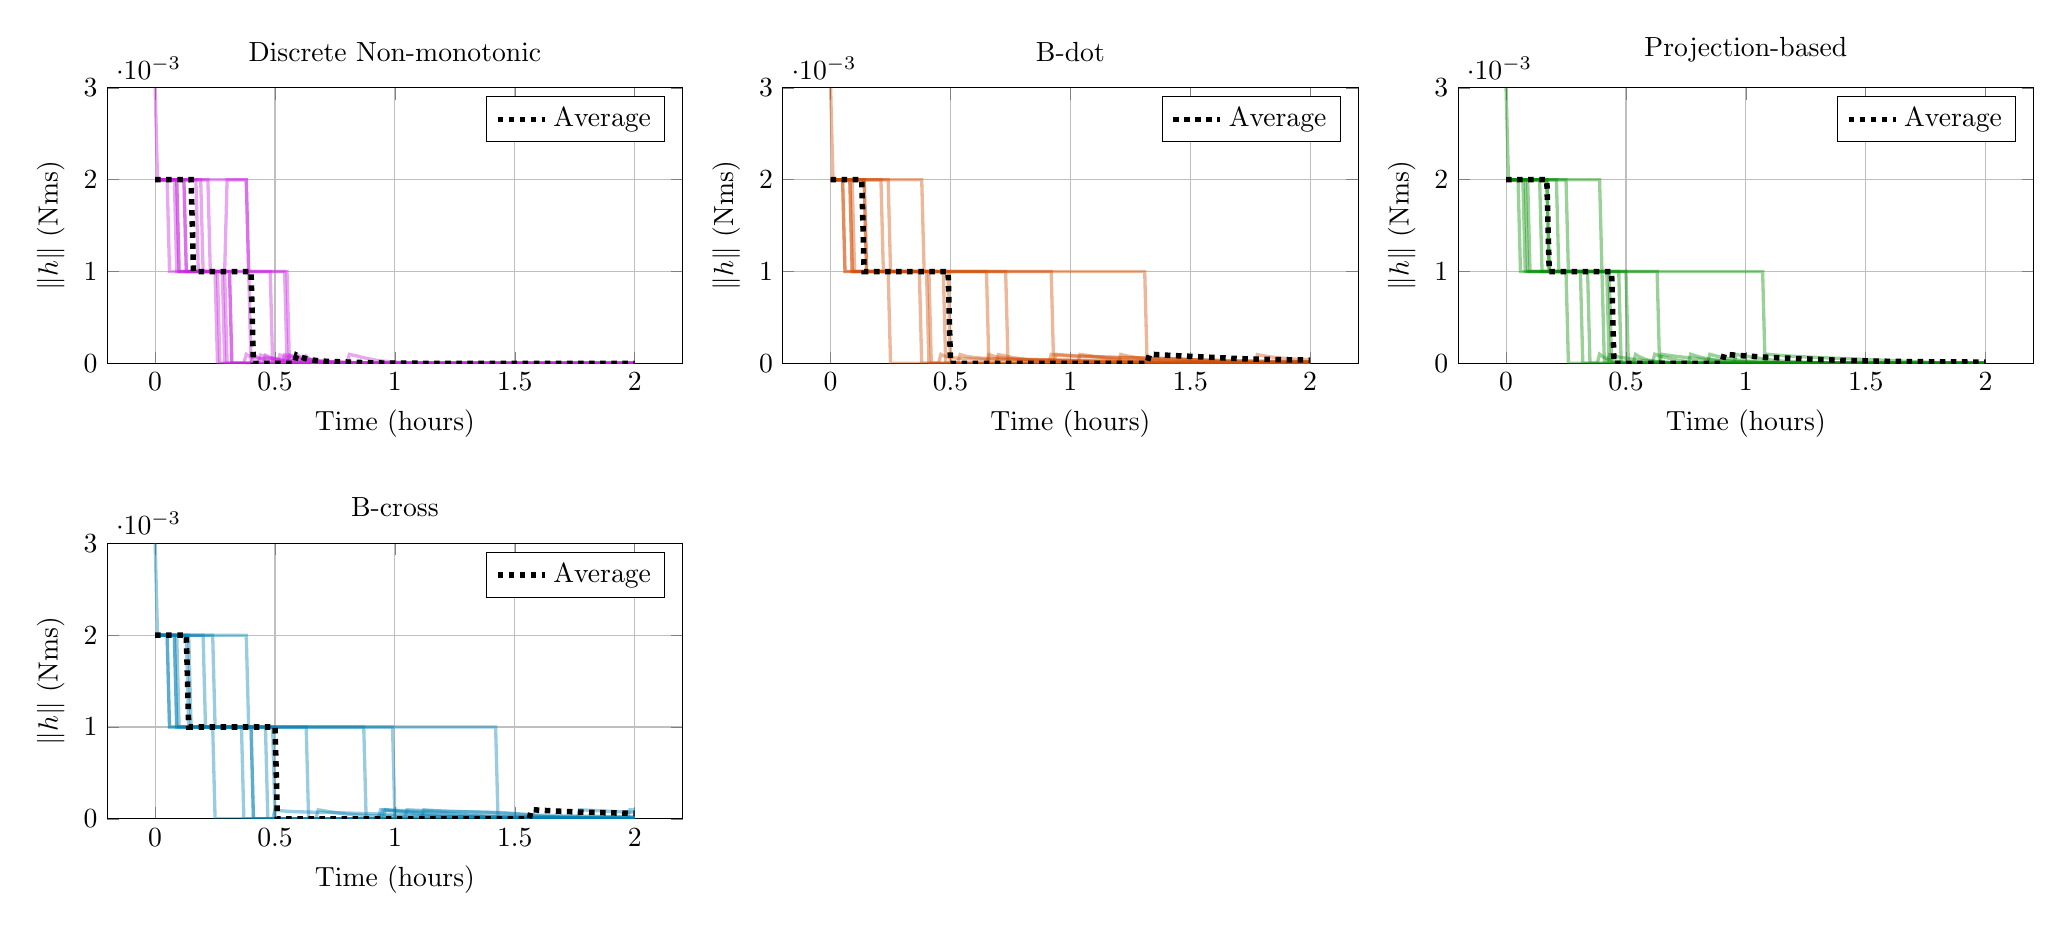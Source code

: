 % Recommended preamble:
\begin{tikzpicture}
\begin{groupplot}[group style={group size={3 by 2}, horizontal sep={0.5in}, vertical sep={0.9in}}, height={2in}, width={3.5in}, ymin={0}, ymax={0.003}]
    \nextgroupplot[grid style={color={rgb,1:red,0.749;green,0.749;blue,0.749}}, label style={color={rgb,1:red,0.0;green,0.0;blue,0.0}}, title style={color={rgb,1:red,0.0;green,0.0;blue,0.0}}, legend style={draw={rgb,1:red,0.0;green,0.0;blue,0.0}, fill={rgb,1:red,1.0;green,1.0;blue,1.0}, text={rgb,1:red,0.0;green,0.0;blue,0.0}}, tick label style={color={rgb,1:red,0.0;green,0.0;blue,0.0}}, axis line style={color={rgb,1:red,0.0;green,0.0;blue,0.0}}, xmajorgrids, ymajorgrids, xlabel={Time (hours)}, ylabel={$\|h\|$ (Nms)}, legend pos={north east}, title={Discrete Non-monotonic}]
    \addplot+[no marks, very thick, style={solid}, color={rgb,1:red,0.78;green,0.129;blue,0.867}, opacity={0.4}]
        coordinates {
            (0.0,0.002)
            (0.01,0.002)
            (0.02,0.002)
            (0.03,0.002)
            (0.04,0.002)
            (0.05,0.002)
            (0.06,0.002)
            (0.07,0.002)
            (0.08,0.002)
            (0.09,0.002)
            (0.1,0.002)
            (0.11,0.002)
            (0.12,0.002)
            (0.13,0.002)
            (0.14,0.002)
            (0.15,0.002)
            (0.16,0.002)
            (0.17,0.002)
            (0.18,0.001)
            (0.19,0.001)
            (0.2,0.001)
            (0.21,0.001)
            (0.22,0.001)
            (0.23,0.001)
            (0.24,0.001)
            (0.25,0.001)
            (0.26,0.001)
            (0.27,0.0)
            (0.28,0.0)
            (0.29,0.0)
            (0.3,0.0)
            (0.31,0.0)
            (0.32,0.0)
            (0.33,0.0)
            (0.34,0.0)
            (0.35,0.0)
            (0.36,0.0)
            (0.37,0.0)
            (0.38,0.0)
            (0.39,0.0)
            (0.4,0.0)
            (0.41,0.0)
            (0.42,0.0)
            (0.43,0.0)
            (0.44,0.0)
            (0.45,0.0)
            (0.46,0.0)
            (0.47,0.0)
            (0.48,0.0)
            (0.49,0.0)
            (0.5,0.0)
            (0.51,0.0)
            (0.52,9.134e-5)
            (0.53,8.183e-5)
            (0.54,7.311e-5)
            (0.55,6.577e-5)
            (0.56,5.98e-5)
            (0.57,5.459e-5)
            (0.58,4.964e-5)
            (0.59,4.485e-5)
            (0.6,4.038e-5)
            (0.61,3.639e-5)
            (0.62,3.291e-5)
            (0.63,2.988e-5)
            (0.64,2.719e-5)
            (0.65,2.476e-5)
            (0.66,2.253e-5)
            (0.67,2.045e-5)
            (0.68,1.849e-5)
            (0.69,1.664e-5)
            (0.7,1.488e-5)
            (0.71,1.322e-5)
            (0.72,1.164e-5)
            (0.73,1.016e-5)
            (0.74,8.778e-6)
            (0.75,7.502e-6)
            (0.76,6.336e-6)
            (0.77,5.286e-6)
            (0.78,4.357e-6)
            (0.79,3.549e-6)
            (0.8,2.864e-6)
            (0.81,2.296e-6)
            (0.82,1.841e-6)
            (0.83,1.488e-6)
            (0.84,1.224e-6)
            (0.85,1.035e-6)
            (0.86,9.006e-7)
            (0.87,8.039e-7)
            (0.88,7.302e-7)
            (0.89,6.693e-7)
            (0.9,6.152e-7)
            (0.91,5.65e-7)
            (0.92,5.175e-7)
            (0.93,4.727e-7)
            (0.94,4.306e-7)
            (0.95,3.917e-7)
            (0.96,3.561e-7)
            (0.97,3.239e-7)
            (0.98,2.951e-7)
            (0.99,2.696e-7)
            (1.0,2.47e-7)
            (1.01,2.27e-7)
            (1.02,2.095e-7)
            (1.03,1.939e-7)
            (1.04,1.801e-7)
            (1.05,1.676e-7)
            (1.06,1.563e-7)
            (1.07,1.459e-7)
            (1.08,1.362e-7)
            (1.09,1.271e-7)
            (1.1,1.185e-7)
            (1.11,1.103e-7)
            (1.12,1.024e-7)
            (1.13,9.484e-8)
            (1.14,8.763e-8)
            (1.15,8.075e-8)
            (1.16,7.422e-8)
            (1.17,6.805e-8)
            (1.18,6.226e-8)
            (1.19,5.686e-8)
            (1.2,5.186e-8)
            (1.21,4.724e-8)
            (1.22,4.3e-8)
            (1.23,3.914e-8)
            (1.24,3.562e-8)
            (1.25,3.244e-8)
            (1.26,2.957e-8)
            (1.27,2.698e-8)
            (1.28,2.465e-8)
            (1.29,2.256e-8)
            (1.3,2.068e-8)
            (1.31,1.898e-8)
            (1.32,1.745e-8)
            (1.33,1.607e-8)
            (1.34,1.481e-8)
            (1.35,1.367e-8)
            (1.36,1.262e-8)
            (1.37,1.165e-8)
            (1.38,1.077e-8)
            (1.39,9.944e-9)
            (1.4,9.184e-9)
            (1.41,8.479e-9)
            (1.42,7.825e-9)
            (1.43,7.217e-9)
            (1.44,6.651e-9)
            (1.45,6.125e-9)
            (1.46,5.635e-9)
            (1.47,5.177e-9)
            (1.48,4.749e-9)
            (1.49,4.348e-9)
            (1.5,3.972e-9)
            (1.51,3.619e-9)
            (1.52,3.288e-9)
            (1.53,2.978e-9)
            (1.54,2.688e-9)
            (1.55,2.419e-9)
            (1.56,2.169e-9)
            (1.57,1.941e-9)
            (1.58,1.733e-9)
            (1.59,1.545e-9)
            (1.6,1.379e-9)
            (1.61,1.232e-9)
            (1.62,1.105e-9)
            (1.63,9.944e-10)
            (1.64,8.987e-10)
            (1.65,8.151e-10)
            (1.66,7.407e-10)
            (1.67,6.732e-10)
            (1.68,6.103e-10)
            (1.69,5.508e-10)
            (1.7,4.939e-10)
            (1.71,4.393e-10)
            (1.72,3.873e-10)
            (1.73,3.381e-10)
            (1.74,2.923e-10)
            (1.75,2.503e-10)
            (1.76,2.123e-10)
            (1.77,1.785e-10)
            (1.78,1.489e-10)
            (1.79,1.233e-10)
            (1.8,1.015e-10)
            (1.81,8.316e-11)
            (1.82,6.781e-11)
            (1.83,5.511e-11)
            (1.84,4.467e-11)
            (1.85,3.614e-11)
            (1.86,2.92e-11)
            (1.87,2.356e-11)
            (1.88,1.898e-11)
            (1.89,1.528e-11)
            (1.9,1.229e-11)
            (1.91,9.871e-12)
            (1.92,7.916e-12)
            (1.93,6.338e-12)
            (1.94,5.066e-12)
            (1.95,4.043e-12)
            (1.96,3.221e-12)
            (1.97,2.563e-12)
            (1.98,2.038e-12)
            (1.99,1.619e-12)
            (2.0,1.287e-12)
        }
        ;
    \addplot+[no marks, very thick, style={solid}, color={rgb,1:red,0.78;green,0.129;blue,0.867}, opacity={0.4}]
        coordinates {
            (0.0,0.002)
            (0.01,0.002)
            (0.02,0.002)
            (0.03,0.002)
            (0.04,0.002)
            (0.05,0.002)
            (0.06,0.002)
            (0.07,0.002)
            (0.08,0.002)
            (0.09,0.002)
            (0.1,0.002)
            (0.11,0.002)
            (0.12,0.002)
            (0.13,0.001)
            (0.14,0.001)
            (0.15,0.001)
            (0.16,0.001)
            (0.17,0.001)
            (0.18,0.001)
            (0.19,0.001)
            (0.2,0.001)
            (0.21,0.001)
            (0.22,0.001)
            (0.23,0.001)
            (0.24,0.001)
            (0.25,0.001)
            (0.26,0.001)
            (0.27,0.001)
            (0.28,0.001)
            (0.29,0.001)
            (0.3,0.001)
            (0.31,0.001)
            (0.32,0.0)
            (0.33,0.0)
            (0.34,0.0)
            (0.35,0.0)
            (0.36,0.0)
            (0.37,0.0)
            (0.38,0.0)
            (0.39,0.0)
            (0.4,0.0)
            (0.41,0.0)
            (0.42,0.0)
            (0.43,0.0)
            (0.44,0.0)
            (0.45,0.0)
            (0.46,0.0)
            (0.47,0.0)
            (0.48,0.0)
            (0.49,0.0)
            (0.5,0.0)
            (0.51,0.0)
            (0.52,0.0)
            (0.53,0.0)
            (0.54,9.505e-5)
            (0.55,8.802e-5)
            (0.56,8.252e-5)
            (0.57,7.736e-5)
            (0.58,7.161e-5)
            (0.59,6.64e-5)
            (0.6,6.224e-5)
            (0.61,5.828e-5)
            (0.62,5.383e-5)
            (0.63,4.921e-5)
            (0.64,4.506e-5)
            (0.65,4.157e-5)
            (0.66,3.849e-5)
            (0.67,3.543e-5)
            (0.68,3.222e-5)
            (0.69,2.894e-5)
            (0.7,2.579e-5)
            (0.71,2.295e-5)
            (0.72,2.046e-5)
            (0.73,1.833e-5)
            (0.74,1.648e-5)
            (0.75,1.487e-5)
            (0.76,1.342e-5)
            (0.77,1.209e-5)
            (0.78,1.087e-5)
            (0.79,9.733e-6)
            (0.8,8.68e-6)
            (0.81,7.711e-6)
            (0.82,6.827e-6)
            (0.83,6.03e-6)
            (0.84,5.318e-6)
            (0.85,4.69e-6)
            (0.86,4.141e-6)
            (0.87,3.665e-6)
            (0.88,3.255e-6)
            (0.89,2.905e-6)
            (0.9,2.606e-6)
            (0.91,2.351e-6)
            (0.92,2.134e-6)
            (0.93,1.948e-6)
            (0.94,1.788e-6)
            (0.95,1.651e-6)
            (0.96,1.531e-6)
            (0.97,1.425e-6)
            (0.98,1.332e-6)
            (0.99,1.248e-6)
            (1.0,1.172e-6)
            (1.01,1.103e-6)
            (1.02,1.04e-6)
            (1.03,9.806e-7)
            (1.04,9.253e-7)
            (1.05,8.73e-7)
            (1.06,8.233e-7)
            (1.07,7.759e-7)
            (1.08,7.305e-7)
            (1.09,6.868e-7)
            (1.1,6.448e-7)
            (1.11,6.045e-7)
            (1.12,5.659e-7)
            (1.13,5.29e-7)
            (1.14,4.939e-7)
            (1.15,4.606e-7)
            (1.16,4.293e-7)
            (1.17,3.999e-7)
            (1.18,3.724e-7)
            (1.19,3.467e-7)
            (1.2,3.228e-7)
            (1.21,3.006e-7)
            (1.22,2.8e-7)
            (1.23,2.609e-7)
            (1.24,2.431e-7)
            (1.25,2.266e-7)
            (1.26,2.113e-7)
            (1.27,1.97e-7)
            (1.28,1.838e-7)
            (1.29,1.716e-7)
            (1.3,1.604e-7)
            (1.31,1.5e-7)
            (1.32,1.404e-7)
            (1.33,1.317e-7)
            (1.34,1.238e-7)
            (1.35,1.166e-7)
            (1.36,1.101e-7)
            (1.37,1.044e-7)
            (1.38,9.93e-8)
            (1.39,9.477e-8)
            (1.4,9.068e-8)
            (1.41,8.687e-8)
            (1.42,8.317e-8)
            (1.43,7.938e-8)
            (1.44,7.535e-8)
            (1.45,7.099e-8)
            (1.46,6.627e-8)
            (1.47,6.123e-8)
            (1.48,5.595e-8)
            (1.49,5.056e-8)
            (1.5,4.52e-8)
            (1.51,3.998e-8)
            (1.52,3.503e-8)
            (1.53,3.042e-8)
            (1.54,2.621e-8)
            (1.55,2.244e-8)
            (1.56,1.911e-8)
            (1.57,1.62e-8)
            (1.58,1.369e-8)
            (1.59,1.153e-8)
            (1.6,9.691e-9)
            (1.61,8.128e-9)
            (1.62,6.802e-9)
            (1.63,5.679e-9)
            (1.64,4.73e-9)
            (1.65,3.929e-9)
            (1.66,3.255e-9)
            (1.67,2.69e-9)
            (1.68,2.218e-9)
            (1.69,1.825e-9)
            (1.7,1.502e-9)
            (1.71,1.236e-9)
            (1.72,1.02e-9)
            (1.73,8.45e-10)
            (1.74,7.054e-10)
            (1.75,5.949e-10)
            (1.76,5.083e-10)
            (1.77,4.411e-10)
            (1.78,3.893e-10)
            (1.79,3.494e-10)
            (1.8,3.186e-10)
            (1.81,2.945e-10)
            (1.82,2.752e-10)
            (1.83,2.592e-10)
            (1.84,2.457e-10)
            (1.85,2.337e-10)
            (1.86,2.229e-10)
            (1.87,2.128e-10)
            (1.88,2.034e-10)
            (1.89,1.944e-10)
            (1.9,1.857e-10)
            (1.91,1.775e-10)
            (1.92,1.695e-10)
            (1.93,1.619e-10)
            (1.94,1.546e-10)
            (1.95,1.476e-10)
            (1.96,1.41e-10)
            (1.97,1.347e-10)
            (1.98,1.286e-10)
            (1.99,1.229e-10)
            (2.0,1.174e-10)
        }
        ;
    \addplot+[no marks, very thick, style={solid}, color={rgb,1:red,0.78;green,0.129;blue,0.867}, opacity={0.4}]
        coordinates {
            (0.0,0.002)
            (0.01,0.002)
            (0.02,0.002)
            (0.03,0.002)
            (0.04,0.002)
            (0.05,0.002)
            (0.06,0.002)
            (0.07,0.002)
            (0.08,0.002)
            (0.09,0.001)
            (0.1,0.001)
            (0.11,0.001)
            (0.12,0.001)
            (0.13,0.001)
            (0.14,0.001)
            (0.15,0.001)
            (0.16,0.001)
            (0.17,0.001)
            (0.18,0.001)
            (0.19,0.001)
            (0.2,0.001)
            (0.21,0.001)
            (0.22,0.001)
            (0.23,0.001)
            (0.24,0.001)
            (0.25,0.001)
            (0.26,0.001)
            (0.27,0.001)
            (0.28,0.001)
            (0.29,0.001)
            (0.3,0.002)
            (0.31,0.002)
            (0.32,0.002)
            (0.33,0.002)
            (0.34,0.002)
            (0.35,0.002)
            (0.36,0.002)
            (0.37,0.002)
            (0.38,0.002)
            (0.39,0.001)
            (0.4,0.001)
            (0.41,0.001)
            (0.42,0.001)
            (0.43,0.001)
            (0.44,0.001)
            (0.45,0.001)
            (0.46,0.001)
            (0.47,0.001)
            (0.48,0.001)
            (0.49,0.001)
            (0.5,0.001)
            (0.51,0.001)
            (0.52,0.001)
            (0.53,0.001)
            (0.54,0.001)
            (0.55,0.001)
            (0.56,0.0)
            (0.57,0.0)
            (0.58,0.0)
            (0.59,0.0)
            (0.6,0.0)
            (0.61,0.0)
            (0.62,0.0)
            (0.63,0.0)
            (0.64,0.0)
            (0.65,0.0)
            (0.66,0.0)
            (0.67,0.0)
            (0.68,0.0)
            (0.69,0.0)
            (0.7,0.0)
            (0.71,0.0)
            (0.72,0.0)
            (0.73,0.0)
            (0.74,0.0)
            (0.75,0.0)
            (0.76,0.0)
            (0.77,0.0)
            (0.78,0.0)
            (0.79,0.0)
            (0.8,0.0)
            (0.81,9.794e-5)
            (0.82,9.206e-5)
            (0.83,8.666e-5)
            (0.84,8.111e-5)
            (0.85,7.432e-5)
            (0.86,6.74e-5)
            (0.87,6.149e-5)
            (0.88,5.624e-5)
            (0.89,5.079e-5)
            (0.9,4.505e-5)
            (0.91,3.96e-5)
            (0.92,3.49e-5)
            (0.93,3.104e-5)
            (0.94,2.787e-5)
            (0.95,2.517e-5)
            (0.96,2.273e-5)
            (0.97,2.046e-5)
            (0.98,1.833e-5)
            (0.99,1.634e-5)
            (1.0,1.454e-5)
            (1.01,1.295e-5)
            (1.02,1.158e-5)
            (1.03,1.043e-5)
            (1.04,9.491e-6)
            (1.05,8.72e-6)
            (1.06,8.089e-6)
            (1.07,7.566e-6)
            (1.08,7.121e-6)
            (1.09,6.731e-6)
            (1.1,6.381e-6)
            (1.11,6.056e-6)
            (1.12,5.749e-6)
            (1.13,5.456e-6)
            (1.14,5.173e-6)
            (1.15,4.899e-6)
            (1.16,4.634e-6)
            (1.17,4.378e-6)
            (1.18,4.132e-6)
            (1.19,3.897e-6)
            (1.2,3.673e-6)
            (1.21,3.462e-6)
            (1.22,3.263e-6)
            (1.23,3.077e-6)
            (1.24,2.903e-6)
            (1.25,2.742e-6)
            (1.26,2.593e-6)
            (1.27,2.454e-6)
            (1.28,2.326e-6)
            (1.29,2.207e-6)
            (1.3,2.096e-6)
            (1.31,1.992e-6)
            (1.32,1.894e-6)
            (1.33,1.802e-6)
            (1.34,1.714e-6)
            (1.35,1.63e-6)
            (1.36,1.55e-6)
            (1.37,1.474e-6)
            (1.38,1.4e-6)
            (1.39,1.329e-6)
            (1.4,1.261e-6)
            (1.41,1.195e-6)
            (1.42,1.132e-6)
            (1.43,1.071e-6)
            (1.44,1.013e-6)
            (1.45,9.586e-7)
            (1.46,9.067e-7)
            (1.47,8.578e-7)
            (1.48,8.12e-7)
            (1.49,7.693e-7)
            (1.5,7.295e-7)
            (1.51,6.925e-7)
            (1.52,6.583e-7)
            (1.53,6.266e-7)
            (1.54,5.973e-7)
            (1.55,5.702e-7)
            (1.56,5.451e-7)
            (1.57,5.221e-7)
            (1.58,5.009e-7)
            (1.59,4.816e-7)
            (1.6,4.64e-7)
            (1.61,4.484e-7)
            (1.62,4.346e-7)
            (1.63,4.228e-7)
            (1.64,4.133e-7)
            (1.65,4.062e-7)
            (1.66,4.021e-7)
            (1.67,4.016e-7)
            (1.68,4.055e-7)
            (1.69,4.146e-7)
            (1.7,4.295e-7)
            (1.71,4.497e-7)
            (1.72,4.728e-7)
            (1.73,4.95e-7)
            (1.74,5.123e-7)
            (1.75,5.222e-7)
            (1.76,5.238e-7)
            (1.77,5.174e-7)
            (1.78,5.039e-7)
            (1.79,4.843e-7)
            (1.8,4.601e-7)
            (1.81,4.326e-7)
            (1.82,4.032e-7)
            (1.83,3.732e-7)
            (1.84,3.434e-7)
            (1.85,3.146e-7)
            (1.86,2.874e-7)
            (1.87,2.619e-7)
            (1.88,2.384e-7)
            (1.89,2.169e-7)
            (1.9,1.972e-7)
            (1.91,1.792e-7)
            (1.92,1.628e-7)
            (1.93,1.479e-7)
            (1.94,1.343e-7)
            (1.95,1.219e-7)
            (1.96,1.105e-7)
            (1.97,1.001e-7)
            (1.98,9.067e-8)
            (1.99,8.209e-8)
            (2.0,7.434e-8)
        }
        ;
    \addplot+[no marks, very thick, style={solid}, color={rgb,1:red,0.78;green,0.129;blue,0.867}, opacity={0.4}]
        coordinates {
            (0.0,0.002)
            (0.01,0.002)
            (0.02,0.002)
            (0.03,0.002)
            (0.04,0.002)
            (0.05,0.002)
            (0.06,0.002)
            (0.07,0.002)
            (0.08,0.002)
            (0.09,0.002)
            (0.1,0.002)
            (0.11,0.002)
            (0.12,0.002)
            (0.13,0.002)
            (0.14,0.002)
            (0.15,0.002)
            (0.16,0.002)
            (0.17,0.002)
            (0.18,0.002)
            (0.19,0.002)
            (0.2,0.002)
            (0.21,0.002)
            (0.22,0.002)
            (0.23,0.001)
            (0.24,0.001)
            (0.25,0.001)
            (0.26,0.001)
            (0.27,0.001)
            (0.28,0.001)
            (0.29,0.001)
            (0.3,0.001)
            (0.31,0.001)
            (0.32,0.001)
            (0.33,0.001)
            (0.34,0.001)
            (0.35,0.001)
            (0.36,0.001)
            (0.37,0.001)
            (0.38,0.001)
            (0.39,0.001)
            (0.4,0.0)
            (0.41,0.0)
            (0.42,0.0)
            (0.43,0.0)
            (0.44,0.0)
            (0.45,0.0)
            (0.46,0.0)
            (0.47,0.0)
            (0.48,0.0)
            (0.49,0.0)
            (0.5,0.0)
            (0.51,0.0)
            (0.52,0.0)
            (0.53,0.0)
            (0.54,0.0)
            (0.55,0.0)
            (0.56,9.07e-5)
            (0.57,8.064e-5)
            (0.58,7.024e-5)
            (0.59,6.102e-5)
            (0.6,5.365e-5)
            (0.61,4.788e-5)
            (0.62,4.316e-5)
            (0.63,3.911e-5)
            (0.64,3.553e-5)
            (0.65,3.233e-5)
            (0.66,2.949e-5)
            (0.67,2.698e-5)
            (0.68,2.478e-5)
            (0.69,2.285e-5)
            (0.7,2.115e-5)
            (0.71,1.962e-5)
            (0.72,1.824e-5)
            (0.73,1.699e-5)
            (0.74,1.582e-5)
            (0.75,1.474e-5)
            (0.76,1.372e-5)
            (0.77,1.276e-5)
            (0.78,1.184e-5)
            (0.79,1.097e-5)
            (0.8,1.014e-5)
            (0.81,9.349e-6)
            (0.82,8.596e-6)
            (0.83,7.88e-6)
            (0.84,7.202e-6)
            (0.85,6.562e-6)
            (0.86,5.96e-6)
            (0.87,5.397e-6)
            (0.88,4.873e-6)
            (0.89,4.388e-6)
            (0.9,3.942e-6)
            (0.91,3.533e-6)
            (0.92,3.16e-6)
            (0.93,2.823e-6)
            (0.94,2.519e-6)
            (0.95,2.246e-6)
            (0.96,2.003e-6)
            (0.97,1.786e-6)
            (0.98,1.594e-6)
            (0.99,1.425e-6)
            (1.0,1.274e-6)
            (1.01,1.142e-6)
            (1.02,1.025e-6)
            (1.03,9.221e-7)
            (1.04,8.315e-7)
            (1.05,7.517e-7)
            (1.06,6.814e-7)
            (1.07,6.195e-7)
            (1.08,5.648e-7)
            (1.09,5.165e-7)
            (1.1,4.737e-7)
            (1.11,4.356e-7)
            (1.12,4.016e-7)
            (1.13,3.709e-7)
            (1.14,3.432e-7)
            (1.15,3.181e-7)
            (1.16,2.95e-7)
            (1.17,2.739e-7)
            (1.18,2.544e-7)
            (1.19,2.363e-7)
            (1.2,2.195e-7)
            (1.21,2.038e-7)
            (1.22,1.891e-7)
            (1.23,1.754e-7)
            (1.24,1.625e-7)
            (1.25,1.504e-7)
            (1.26,1.391e-7)
            (1.27,1.284e-7)
            (1.28,1.183e-7)
            (1.29,1.089e-7)
            (1.3,1.001e-7)
            (1.31,9.189e-8)
            (1.32,8.426e-8)
            (1.33,7.718e-8)
            (1.34,7.064e-8)
            (1.35,6.461e-8)
            (1.36,5.906e-8)
            (1.37,5.396e-8)
            (1.38,4.929e-8)
            (1.39,4.502e-8)
            (1.4,4.112e-8)
            (1.41,3.756e-8)
            (1.42,3.432e-8)
            (1.43,3.138e-8)
            (1.44,2.871e-8)
            (1.45,2.629e-8)
            (1.46,2.411e-8)
            (1.47,2.214e-8)
            (1.48,2.037e-8)
            (1.49,1.877e-8)
            (1.5,1.733e-8)
            (1.51,1.603e-8)
            (1.52,1.485e-8)
            (1.53,1.379e-8)
            (1.54,1.282e-8)
            (1.55,1.195e-8)
            (1.56,1.114e-8)
            (1.57,1.041e-8)
            (1.58,9.729e-9)
            (1.59,9.103e-9)
            (1.6,8.522e-9)
            (1.61,7.982e-9)
            (1.62,7.477e-9)
            (1.63,7.005e-9)
            (1.64,6.562e-9)
            (1.65,6.147e-9)
            (1.66,5.758e-9)
            (1.67,5.393e-9)
            (1.68,5.053e-9)
            (1.69,4.737e-9)
            (1.7,4.444e-9)
            (1.71,4.175e-9)
            (1.72,3.93e-9)
            (1.73,3.708e-9)
            (1.74,3.509e-9)
            (1.75,3.33e-9)
            (1.76,3.17e-9)
            (1.77,3.025e-9)
            (1.78,2.891e-9)
            (1.79,2.767e-9)
            (1.8,2.647e-9)
            (1.81,2.531e-9)
            (1.82,2.415e-9)
            (1.83,2.299e-9)
            (1.84,2.183e-9)
            (1.85,2.066e-9)
            (1.86,1.95e-9)
            (1.87,1.835e-9)
            (1.88,1.723e-9)
            (1.89,1.613e-9)
            (1.9,1.507e-9)
            (1.91,1.406e-9)
            (1.92,1.309e-9)
            (1.93,1.218e-9)
            (1.94,1.131e-9)
            (1.95,1.051e-9)
            (1.96,9.755e-10)
            (1.97,9.052e-10)
            (1.98,8.399e-10)
            (1.99,7.791e-10)
            (2.0,7.226e-10)
        }
        ;
    \addplot+[no marks, very thick, style={solid}, color={rgb,1:red,0.78;green,0.129;blue,0.867}, opacity={0.4}]
        coordinates {
            (0.0,0.003)
            (0.01,0.002)
            (0.02,0.002)
            (0.03,0.002)
            (0.04,0.002)
            (0.05,0.002)
            (0.06,0.002)
            (0.07,0.002)
            (0.08,0.002)
            (0.09,0.002)
            (0.1,0.002)
            (0.11,0.002)
            (0.12,0.002)
            (0.13,0.002)
            (0.14,0.002)
            (0.15,0.002)
            (0.16,0.002)
            (0.17,0.002)
            (0.18,0.002)
            (0.19,0.002)
            (0.2,0.002)
            (0.21,0.002)
            (0.22,0.002)
            (0.23,0.002)
            (0.24,0.002)
            (0.25,0.002)
            (0.26,0.002)
            (0.27,0.002)
            (0.28,0.002)
            (0.29,0.002)
            (0.3,0.002)
            (0.31,0.002)
            (0.32,0.002)
            (0.33,0.002)
            (0.34,0.002)
            (0.35,0.002)
            (0.36,0.002)
            (0.37,0.002)
            (0.38,0.002)
            (0.39,0.001)
            (0.4,0.001)
            (0.41,0.001)
            (0.42,0.001)
            (0.43,0.001)
            (0.44,0.001)
            (0.45,0.001)
            (0.46,0.001)
            (0.47,0.001)
            (0.48,0.001)
            (0.49,0.001)
            (0.5,0.001)
            (0.51,0.001)
            (0.52,0.001)
            (0.53,0.001)
            (0.54,0.001)
            (0.55,0.0)
            (0.56,0.0)
            (0.57,0.0)
            (0.58,0.0)
            (0.59,0.0)
            (0.6,0.0)
            (0.61,0.0)
            (0.62,0.0)
            (0.63,7.766e-5)
            (0.64,5.677e-5)
            (0.65,4.103e-5)
            (0.66,2.928e-5)
            (0.67,2.113e-5)
            (0.68,1.656e-5)
            (0.69,1.505e-5)
            (0.7,1.525e-5)
            (0.71,1.588e-5)
            (0.72,1.63e-5)
            (0.73,1.633e-5)
            (0.74,1.599e-5)
            (0.75,1.534e-5)
            (0.76,1.448e-5)
            (0.77,1.349e-5)
            (0.78,1.245e-5)
            (0.79,1.14e-5)
            (0.8,1.039e-5)
            (0.81,9.425e-6)
            (0.82,8.535e-6)
            (0.83,7.721e-6)
            (0.84,6.983e-6)
            (0.85,6.321e-6)
            (0.86,5.729e-6)
            (0.87,5.201e-6)
            (0.88,4.732e-6)
            (0.89,4.317e-6)
            (0.9,3.948e-6)
            (0.91,3.62e-6)
            (0.92,3.33e-6)
            (0.93,3.071e-6)
            (0.94,2.84e-6)
            (0.95,2.634e-6)
            (0.96,2.448e-6)
            (0.97,2.281e-6)
            (0.98,2.129e-6)
            (0.99,1.991e-6)
            (1.0,1.864e-6)
            (1.01,1.746e-6)
            (1.02,1.636e-6)
            (1.03,1.533e-6)
            (1.04,1.436e-6)
            (1.05,1.343e-6)
            (1.06,1.254e-6)
            (1.07,1.168e-6)
            (1.08,1.084e-6)
            (1.09,1.002e-6)
            (1.1,9.228e-7)
            (1.11,8.455e-7)
            (1.12,7.704e-7)
            (1.13,6.978e-7)
            (1.14,6.282e-7)
            (1.15,5.62e-7)
            (1.16,4.997e-7)
            (1.17,4.415e-7)
            (1.18,3.879e-7)
            (1.19,3.39e-7)
            (1.2,2.948e-7)
            (1.21,2.553e-7)
            (1.22,2.204e-7)
            (1.23,1.896e-7)
            (1.24,1.628e-7)
            (1.25,1.395e-7)
            (1.26,1.194e-7)
            (1.27,1.02e-7)
            (1.28,8.71e-8)
            (1.29,7.43e-8)
            (1.3,6.334e-8)
            (1.31,5.398e-8)
            (1.32,4.601e-8)
            (1.33,3.923e-8)
            (1.34,3.351e-8)
            (1.35,2.87e-8)
            (1.36,2.466e-8)
            (1.37,2.13e-8)
            (1.38,1.851e-8)
            (1.39,1.62e-8)
            (1.4,1.427e-8)
            (1.41,1.267e-8)
            (1.42,1.131e-8)
            (1.43,1.016e-8)
            (1.44,9.17e-9)
            (1.45,8.303e-9)
            (1.46,7.536e-9)
            (1.47,6.852e-9)
            (1.48,6.238e-9)
            (1.49,5.686e-9)
            (1.5,5.187e-9)
            (1.51,4.738e-9)
            (1.52,4.334e-9)
            (1.53,3.971e-9)
            (1.54,3.647e-9)
            (1.55,3.357e-9)
            (1.56,3.1e-9)
            (1.57,2.872e-9)
            (1.58,2.672e-9)
            (1.59,2.496e-9)
            (1.6,2.341e-9)
            (1.61,2.208e-9)
            (1.62,2.092e-9)
            (1.63,1.994e-9)
            (1.64,1.912e-9)
            (1.65,1.845e-9)
            (1.66,1.794e-9)
            (1.67,1.758e-9)
            (1.68,1.736e-9)
            (1.69,1.726e-9)
            (1.7,1.726e-9)
            (1.71,1.73e-9)
            (1.72,1.734e-9)
            (1.73,1.733e-9)
            (1.74,1.723e-9)
            (1.75,1.702e-9)
            (1.76,1.668e-9)
            (1.77,1.622e-9)
            (1.78,1.563e-9)
            (1.79,1.494e-9)
            (1.8,1.414e-9)
            (1.81,1.326e-9)
            (1.82,1.231e-9)
            (1.83,1.131e-9)
            (1.84,1.029e-9)
            (1.85,9.271e-10)
            (1.86,8.269e-10)
            (1.87,7.311e-10)
            (1.88,6.418e-10)
            (1.89,5.606e-10)
            (1.9,4.889e-10)
            (1.91,4.273e-10)
            (1.92,3.761e-10)
            (1.93,3.346e-10)
            (1.94,3.014e-10)
            (1.95,2.75e-10)
            (1.96,2.534e-10)
            (1.97,2.349e-10)
            (1.98,2.18e-10)
            (1.99,2.017e-10)
            (2.0,1.856e-10)
        }
        ;
    \addplot+[no marks, very thick, style={solid}, color={rgb,1:red,0.78;green,0.129;blue,0.867}, opacity={0.4}]
        coordinates {
            (0.0,0.002)
            (0.01,0.002)
            (0.02,0.002)
            (0.03,0.002)
            (0.04,0.002)
            (0.05,0.002)
            (0.06,0.002)
            (0.07,0.002)
            (0.08,0.002)
            (0.09,0.002)
            (0.1,0.001)
            (0.11,0.001)
            (0.12,0.001)
            (0.13,0.001)
            (0.14,0.001)
            (0.15,0.001)
            (0.16,0.001)
            (0.17,0.001)
            (0.18,0.001)
            (0.19,0.001)
            (0.2,0.001)
            (0.21,0.001)
            (0.22,0.001)
            (0.23,0.001)
            (0.24,0.001)
            (0.25,0.001)
            (0.26,0.001)
            (0.27,0.001)
            (0.28,0.001)
            (0.29,0.001)
            (0.3,0.001)
            (0.31,0.001)
            (0.32,0.001)
            (0.33,0.001)
            (0.34,0.001)
            (0.35,0.001)
            (0.36,0.001)
            (0.37,0.001)
            (0.38,0.001)
            (0.39,0.001)
            (0.4,0.001)
            (0.41,0.001)
            (0.42,0.001)
            (0.43,0.001)
            (0.44,0.001)
            (0.45,0.001)
            (0.46,0.001)
            (0.47,0.001)
            (0.48,0.001)
            (0.49,0.0)
            (0.5,0.0)
            (0.51,0.0)
            (0.52,0.0)
            (0.53,0.0)
            (0.54,0.0)
            (0.55,0.0)
            (0.56,0.0)
            (0.57,0.0)
            (0.58,0.0)
            (0.59,9.768e-5)
            (0.6,7.93e-5)
            (0.61,6.642e-5)
            (0.62,5.73e-5)
            (0.63,5.005e-5)
            (0.64,4.375e-5)
            (0.65,3.812e-5)
            (0.66,3.311e-5)
            (0.67,2.868e-5)
            (0.68,2.482e-5)
            (0.69,2.147e-5)
            (0.7,1.858e-5)
            (0.71,1.609e-5)
            (0.72,1.395e-5)
            (0.73,1.211e-5)
            (0.74,1.054e-5)
            (0.75,9.202e-6)
            (0.76,8.058e-6)
            (0.77,7.083e-6)
            (0.78,6.252e-6)
            (0.79,5.542e-6)
            (0.8,4.933e-6)
            (0.81,4.409e-6)
            (0.82,3.956e-6)
            (0.83,3.561e-6)
            (0.84,3.215e-6)
            (0.85,2.911e-6)
            (0.86,2.642e-6)
            (0.87,2.403e-6)
            (0.88,2.19e-6)
            (0.89,2.001e-6)
            (0.9,1.832e-6)
            (0.91,1.68e-6)
            (0.92,1.545e-6)
            (0.93,1.424e-6)
            (0.94,1.315e-6)
            (0.95,1.218e-6)
            (0.96,1.13e-6)
            (0.97,1.051e-6)
            (0.98,9.805e-7)
            (0.99,9.167e-7)
            (1.0,8.59e-7)
            (1.01,8.069e-7)
            (1.02,7.595e-7)
            (1.03,7.163e-7)
            (1.04,6.767e-7)
            (1.05,6.403e-7)
            (1.06,6.066e-7)
            (1.07,5.752e-7)
            (1.08,5.459e-7)
            (1.09,5.183e-7)
            (1.1,4.922e-7)
            (1.11,4.674e-7)
            (1.12,4.438e-7)
            (1.13,4.212e-7)
            (1.14,3.996e-7)
            (1.15,3.787e-7)
            (1.16,3.586e-7)
            (1.17,3.391e-7)
            (1.18,3.203e-7)
            (1.19,3.02e-7)
            (1.2,2.843e-7)
            (1.21,2.671e-7)
            (1.22,2.503e-7)
            (1.23,2.341e-7)
            (1.24,2.184e-7)
            (1.25,2.032e-7)
            (1.26,1.886e-7)
            (1.27,1.745e-7)
            (1.28,1.611e-7)
            (1.29,1.484e-7)
            (1.3,1.364e-7)
            (1.31,1.251e-7)
            (1.32,1.146e-7)
            (1.33,1.048e-7)
            (1.34,9.579e-8)
            (1.35,8.746e-8)
            (1.36,7.982e-8)
            (1.37,7.283e-8)
            (1.38,6.644e-8)
            (1.39,6.062e-8)
            (1.4,5.531e-8)
            (1.41,5.047e-8)
            (1.42,4.605e-8)
            (1.43,4.203e-8)
            (1.44,3.836e-8)
            (1.45,3.501e-8)
            (1.46,3.197e-8)
            (1.47,2.92e-8)
            (1.48,2.668e-8)
            (1.49,2.44e-8)
            (1.5,2.233e-8)
            (1.51,2.047e-8)
            (1.52,1.878e-8)
            (1.53,1.726e-8)
            (1.54,1.589e-8)
            (1.55,1.465e-8)
            (1.56,1.354e-8)
            (1.57,1.254e-8)
            (1.58,1.163e-8)
            (1.59,1.081e-8)
            (1.6,1.006e-8)
            (1.61,9.375e-9)
            (1.62,8.75e-9)
            (1.63,8.175e-9)
            (1.64,7.645e-9)
            (1.65,7.153e-9)
            (1.66,6.696e-9)
            (1.67,6.271e-9)
            (1.68,5.874e-9)
            (1.69,5.505e-9)
            (1.7,5.162e-9)
            (1.71,4.844e-9)
            (1.72,4.55e-9)
            (1.73,4.279e-9)
            (1.74,4.03e-9)
            (1.75,3.802e-9)
            (1.76,3.593e-9)
            (1.77,3.401e-9)
            (1.78,3.225e-9)
            (1.79,3.062e-9)
            (1.8,2.911e-9)
            (1.81,2.77e-9)
            (1.82,2.637e-9)
            (1.83,2.51e-9)
            (1.84,2.388e-9)
            (1.85,2.271e-9)
            (1.86,2.157e-9)
            (1.87,2.046e-9)
            (1.88,1.938e-9)
            (1.89,1.833e-9)
            (1.9,1.731e-9)
            (1.91,1.633e-9)
            (1.92,1.538e-9)
            (1.93,1.449e-9)
            (1.94,1.364e-9)
            (1.95,1.284e-9)
            (1.96,1.209e-9)
            (1.97,1.14e-9)
            (1.98,1.077e-9)
            (1.99,1.019e-9)
            (2.0,9.675e-10)
        }
        ;
    \addplot+[no marks, very thick, style={solid}, color={rgb,1:red,0.78;green,0.129;blue,0.867}, opacity={0.4}]
        coordinates {
            (0.0,0.002)
            (0.01,0.002)
            (0.02,0.002)
            (0.03,0.002)
            (0.04,0.002)
            (0.05,0.002)
            (0.06,0.002)
            (0.07,0.002)
            (0.08,0.002)
            (0.09,0.002)
            (0.1,0.002)
            (0.11,0.002)
            (0.12,0.002)
            (0.13,0.002)
            (0.14,0.002)
            (0.15,0.002)
            (0.16,0.002)
            (0.17,0.002)
            (0.18,0.002)
            (0.19,0.002)
            (0.2,0.001)
            (0.21,0.001)
            (0.22,0.001)
            (0.23,0.001)
            (0.24,0.001)
            (0.25,0.001)
            (0.26,0.001)
            (0.27,0.001)
            (0.28,0.001)
            (0.29,0.001)
            (0.3,0.0)
            (0.31,0.0)
            (0.32,0.0)
            (0.33,0.0)
            (0.34,0.0)
            (0.35,0.0)
            (0.36,0.0)
            (0.37,0.0)
            (0.38,0.0)
            (0.39,0.0)
            (0.4,0.0)
            (0.41,0.0)
            (0.42,0.0)
            (0.43,0.0)
            (0.44,0.0)
            (0.45,0.0)
            (0.46,8.872e-5)
            (0.47,7.702e-5)
            (0.48,6.579e-5)
            (0.49,5.603e-5)
            (0.5,4.811e-5)
            (0.51,4.168e-5)
            (0.52,3.624e-5)
            (0.53,3.149e-5)
            (0.54,2.729e-5)
            (0.55,2.358e-5)
            (0.56,2.037e-5)
            (0.57,1.761e-5)
            (0.58,1.528e-5)
            (0.59,1.331e-5)
            (0.6,1.167e-5)
            (0.61,1.029e-5)
            (0.62,9.124e-6)
            (0.63,8.143e-6)
            (0.64,7.309e-6)
            (0.65,6.591e-6)
            (0.66,5.965e-6)
            (0.67,5.411e-6)
            (0.68,4.912e-6)
            (0.69,4.455e-6)
            (0.7,4.033e-6)
            (0.71,3.64e-6)
            (0.72,3.273e-6)
            (0.73,2.932e-6)
            (0.74,2.615e-6)
            (0.75,2.323e-6)
            (0.76,2.056e-6)
            (0.77,1.815e-6)
            (0.78,1.598e-6)
            (0.79,1.405e-6)
            (0.8,1.234e-6)
            (0.81,1.084e-6)
            (0.82,9.529e-7)
            (0.83,8.386e-7)
            (0.84,7.393e-7)
            (0.85,6.53e-7)
            (0.86,5.781e-7)
            (0.87,5.128e-7)
            (0.88,4.559e-7)
            (0.89,4.06e-7)
            (0.9,3.622e-7)
            (0.91,3.236e-7)
            (0.92,2.894e-7)
            (0.93,2.591e-7)
            (0.94,2.323e-7)
            (0.95,2.084e-7)
            (0.96,1.873e-7)
            (0.97,1.686e-7)
            (0.98,1.52e-7)
            (0.99,1.374e-7)
            (1.0,1.244e-7)
            (1.01,1.129e-7)
            (1.02,1.027e-7)
            (1.03,9.35e-8)
            (1.04,8.526e-8)
            (1.05,7.779e-8)
            (1.06,7.098e-8)
            (1.07,6.472e-8)
            (1.08,5.894e-8)
            (1.09,5.356e-8)
            (1.1,4.855e-8)
            (1.11,4.387e-8)
            (1.12,3.95e-8)
            (1.13,3.544e-8)
            (1.14,3.17e-8)
            (1.15,2.826e-8)
            (1.16,2.514e-8)
            (1.17,2.234e-8)
            (1.18,1.986e-8)
            (1.19,1.768e-8)
            (1.2,1.58e-8)
            (1.21,1.418e-8)
            (1.22,1.28e-8)
            (1.23,1.161e-8)
            (1.24,1.059e-8)
            (1.25,9.695e-9)
            (1.26,8.9e-9)
            (1.27,8.18e-9)
            (1.28,7.519e-9)
            (1.29,6.904e-9)
            (1.3,6.327e-9)
            (1.31,5.783e-9)
            (1.32,5.272e-9)
            (1.33,4.793e-9)
            (1.34,4.346e-9)
            (1.35,3.933e-9)
            (1.36,3.554e-9)
            (1.37,3.207e-9)
            (1.38,2.893e-9)
            (1.39,2.61e-9)
            (1.4,2.355e-9)
            (1.41,2.126e-9)
            (1.42,1.921e-9)
            (1.43,1.737e-9)
            (1.44,1.572e-9)
            (1.45,1.423e-9)
            (1.46,1.289e-9)
            (1.47,1.168e-9)
            (1.48,1.058e-9)
            (1.49,9.576e-10)
            (1.5,8.657e-10)
            (1.51,7.811e-10)
            (1.52,7.032e-10)
            (1.53,6.312e-10)
            (1.54,5.648e-10)
            (1.55,5.036e-10)
            (1.56,4.475e-10)
            (1.57,3.964e-10)
            (1.58,3.501e-10)
            (1.59,3.084e-10)
            (1.6,2.712e-10)
            (1.61,2.382e-10)
            (1.62,2.092e-10)
            (1.63,1.838e-10)
            (1.64,1.616e-10)
            (1.65,1.423e-10)
            (1.66,1.256e-10)
            (1.67,1.11e-10)
            (1.68,9.842e-11)
            (1.69,8.745e-11)
            (1.7,7.788e-11)
            (1.71,6.95e-11)
            (1.72,6.212e-11)
            (1.73,5.561e-11)
            (1.74,4.982e-11)
            (1.75,4.465e-11)
            (1.76,4.001e-11)
            (1.77,3.582e-11)
            (1.78,3.204e-11)
            (1.79,2.86e-11)
            (1.8,2.547e-11)
            (1.81,2.262e-11)
            (1.82,2.003e-11)
            (1.83,1.769e-11)
            (1.84,1.556e-11)
            (1.85,1.366e-11)
            (1.86,1.196e-11)
            (1.87,1.047e-11)
            (1.88,9.162e-12)
            (1.89,8.036e-12)
            (1.9,7.075e-12)
            (1.91,6.261e-12)
            (1.92,5.574e-12)
            (1.93,4.992e-12)
            (1.94,4.493e-12)
            (1.95,4.059e-12)
            (1.96,3.675e-12)
            (1.97,3.329e-12)
            (1.98,3.014e-12)
            (1.99,2.725e-12)
            (2.0,2.461e-12)
        }
        ;
    \addplot+[no marks, very thick, style={solid}, color={rgb,1:red,0.78;green,0.129;blue,0.867}, opacity={0.4}]
        coordinates {
            (0.0,0.002)
            (0.01,0.002)
            (0.02,0.002)
            (0.03,0.002)
            (0.04,0.002)
            (0.05,0.002)
            (0.06,0.001)
            (0.07,0.001)
            (0.08,0.001)
            (0.09,0.001)
            (0.1,0.001)
            (0.11,0.001)
            (0.12,0.001)
            (0.13,0.001)
            (0.14,0.001)
            (0.15,0.001)
            (0.16,0.001)
            (0.17,0.001)
            (0.18,0.001)
            (0.19,0.001)
            (0.2,0.001)
            (0.21,0.001)
            (0.22,0.001)
            (0.23,0.001)
            (0.24,0.001)
            (0.25,0.001)
            (0.26,0.001)
            (0.27,0.001)
            (0.28,0.001)
            (0.29,0.0)
            (0.3,0.0)
            (0.31,0.0)
            (0.32,0.0)
            (0.33,0.0)
            (0.34,0.0)
            (0.35,0.0)
            (0.36,0.0)
            (0.37,0.0)
            (0.38,0.0)
            (0.39,0.0)
            (0.4,0.0)
            (0.41,0.0)
            (0.42,0.0)
            (0.43,0.0)
            (0.44,9.077e-5)
            (0.45,8.118e-5)
            (0.46,7.27e-5)
            (0.47,6.577e-5)
            (0.48,5.98e-5)
            (0.49,5.402e-5)
            (0.5,4.816e-5)
            (0.51,4.239e-5)
            (0.52,3.699e-5)
            (0.53,3.215e-5)
            (0.54,2.791e-5)
            (0.55,2.425e-5)
            (0.56,2.112e-5)
            (0.57,1.847e-5)
            (0.58,1.626e-5)
            (0.59,1.449e-5)
            (0.6,1.311e-5)
            (0.61,1.208e-5)
            (0.62,1.133e-5)
            (0.63,1.079e-5)
            (0.64,1.036e-5)
            (0.65,9.966e-6)
            (0.66,9.563e-6)
            (0.67,9.114e-6)
            (0.68,8.609e-6)
            (0.69,8.048e-6)
            (0.7,7.442e-6)
            (0.71,6.808e-6)
            (0.72,6.162e-6)
            (0.73,5.522e-6)
            (0.74,4.9e-6)
            (0.75,4.309e-6)
            (0.76,3.757e-6)
            (0.77,3.251e-6)
            (0.78,2.792e-6)
            (0.79,2.383e-6)
            (0.8,2.023e-6)
            (0.81,1.709e-6)
            (0.82,1.438e-6)
            (0.83,1.207e-6)
            (0.84,1.012e-6)
            (0.85,8.484e-7)
            (0.86,7.118e-7)
            (0.87,5.986e-7)
            (0.88,5.05e-7)
            (0.89,4.28e-7)
            (0.9,3.647e-7)
            (0.91,3.127e-7)
            (0.92,2.698e-7)
            (0.93,2.345e-7)
            (0.94,2.053e-7)
            (0.95,1.81e-7)
            (0.96,1.608e-7)
            (0.97,1.438e-7)
            (0.98,1.295e-7)
            (0.99,1.173e-7)
            (1.0,1.069e-7)
            (1.01,9.791e-8)
            (1.02,9.011e-8)
            (1.03,8.327e-8)
            (1.04,7.721e-8)
            (1.05,7.179e-8)
            (1.06,6.688e-8)
            (1.07,6.239e-8)
            (1.08,5.824e-8)
            (1.09,5.436e-8)
            (1.1,5.071e-8)
            (1.11,4.725e-8)
            (1.12,4.398e-8)
            (1.13,4.087e-8)
            (1.14,3.792e-8)
            (1.15,3.512e-8)
            (1.16,3.247e-8)
            (1.17,2.995e-8)
            (1.18,2.757e-8)
            (1.19,2.532e-8)
            (1.2,2.318e-8)
            (1.21,2.116e-8)
            (1.22,1.923e-8)
            (1.23,1.74e-8)
            (1.24,1.566e-8)
            (1.25,1.401e-8)
            (1.26,1.245e-8)
            (1.27,1.097e-8)
            (1.28,9.588e-9)
            (1.29,8.303e-9)
            (1.3,7.121e-9)
            (1.31,6.049e-9)
            (1.32,5.093e-9)
            (1.33,4.258e-9)
            (1.34,3.549e-9)
            (1.35,2.967e-9)
            (1.36,2.508e-9)
            (1.37,2.163e-9)
            (1.38,1.916e-9)
            (1.39,1.742e-9)
            (1.4,1.618e-9)
            (1.41,1.522e-9)
            (1.42,1.437e-9)
            (1.43,1.355e-9)
            (1.44,1.272e-9)
            (1.45,1.185e-9)
            (1.46,1.096e-9)
            (1.47,1.006e-9)
            (1.48,9.173e-10)
            (1.49,8.307e-10)
            (1.5,7.479e-10)
            (1.51,6.699e-10)
            (1.52,5.975e-10)
            (1.53,5.308e-10)
            (1.54,4.7e-10)
            (1.55,4.151e-10)
            (1.56,3.656e-10)
            (1.57,3.214e-10)
            (1.58,2.819e-10)
            (1.59,2.467e-10)
            (1.6,2.154e-10)
            (1.61,1.876e-10)
            (1.62,1.63e-10)
            (1.63,1.411e-10)
            (1.64,1.218e-10)
            (1.65,1.047e-10)
            (1.66,8.972e-11)
            (1.67,7.657e-11)
            (1.68,6.509e-11)
            (1.69,5.512e-11)
            (1.7,4.651e-11)
            (1.71,3.912e-11)
            (1.72,3.282e-11)
            (1.73,2.747e-11)
            (1.74,2.296e-11)
            (1.75,1.918e-11)
            (1.76,1.603e-11)
            (1.77,1.341e-11)
            (1.78,1.125e-11)
            (1.79,9.467e-12)
            (1.8,7.998e-12)
            (1.81,6.788e-12)
            (1.82,5.791e-12)
            (1.83,4.967e-12)
            (1.84,4.284e-12)
            (1.85,3.716e-12)
            (1.86,3.241e-12)
            (1.87,2.841e-12)
            (1.88,2.503e-12)
            (1.89,2.215e-12)
            (1.9,1.968e-12)
            (1.91,1.755e-12)
            (1.92,1.57e-12)
            (1.93,1.408e-12)
            (1.94,1.266e-12)
            (1.95,1.139e-12)
            (1.96,1.027e-12)
            (1.97,9.26e-13)
            (1.98,8.349e-13)
            (1.99,7.524e-13)
            (2.0,6.775e-13)
        }
        ;
    \addplot+[no marks, very thick, style={solid}, color={rgb,1:red,0.78;green,0.129;blue,0.867}, opacity={0.4}]
        coordinates {
            (0.0,0.002)
            (0.01,0.002)
            (0.02,0.002)
            (0.03,0.002)
            (0.04,0.002)
            (0.05,0.002)
            (0.06,0.002)
            (0.07,0.002)
            (0.08,0.002)
            (0.09,0.002)
            (0.1,0.001)
            (0.11,0.001)
            (0.12,0.001)
            (0.13,0.001)
            (0.14,0.001)
            (0.15,0.001)
            (0.16,0.001)
            (0.17,0.001)
            (0.18,0.001)
            (0.19,0.001)
            (0.2,0.001)
            (0.21,0.001)
            (0.22,0.001)
            (0.23,0.001)
            (0.24,0.001)
            (0.25,0.001)
            (0.26,0.001)
            (0.27,0.001)
            (0.28,0.001)
            (0.29,0.001)
            (0.3,0.001)
            (0.31,0.001)
            (0.32,0.0)
            (0.33,0.0)
            (0.34,0.0)
            (0.35,0.0)
            (0.36,0.0)
            (0.37,0.0)
            (0.38,0.0)
            (0.39,0.0)
            (0.4,0.0)
            (0.41,8.972e-5)
            (0.42,7.605e-5)
            (0.43,6.325e-5)
            (0.44,5.2e-5)
            (0.45,4.296e-5)
            (0.46,3.596e-5)
            (0.47,3.052e-5)
            (0.48,2.619e-5)
            (0.49,2.267e-5)
            (0.5,1.974e-5)
            (0.51,1.726e-5)
            (0.52,1.515e-5)
            (0.53,1.334e-5)
            (0.54,1.179e-5)
            (0.55,1.045e-5)
            (0.56,9.285e-6)
            (0.57,8.272e-6)
            (0.58,7.386e-6)
            (0.59,6.605e-6)
            (0.6,5.914e-6)
            (0.61,5.298e-6)
            (0.62,4.746e-6)
            (0.63,4.248e-6)
            (0.64,3.798e-6)
            (0.65,3.39e-6)
            (0.66,3.018e-6)
            (0.67,2.679e-6)
            (0.68,2.371e-6)
            (0.69,2.09e-6)
            (0.7,1.836e-6)
            (0.71,1.607e-6)
            (0.72,1.402e-6)
            (0.73,1.22e-6)
            (0.74,1.061e-6)
            (0.75,9.248e-7)
            (0.76,8.098e-7)
            (0.77,7.148e-7)
            (0.78,6.377e-7)
            (0.79,5.754e-7)
            (0.8,5.246e-7)
            (0.81,4.818e-7)
            (0.82,4.438e-7)
            (0.83,4.084e-7)
            (0.84,3.742e-7)
            (0.85,3.403e-7)
            (0.86,3.067e-7)
            (0.87,2.735e-7)
            (0.88,2.413e-7)
            (0.89,2.106e-7)
            (0.9,1.817e-7)
            (0.91,1.552e-7)
            (0.92,1.311e-7)
            (0.93,1.098e-7)
            (0.94,9.109e-8)
            (0.95,7.497e-8)
            (0.96,6.125e-8)
            (0.97,4.973e-8)
            (0.98,4.016e-8)
            (0.99,3.231e-8)
            (1.0,2.593e-8)
            (1.01,2.079e-8)
            (1.02,1.668e-8)
            (1.03,1.342e-8)
            (1.04,1.084e-8)
            (1.05,8.803e-9)
            (1.06,7.207e-9)
            (1.07,5.954e-9)
            (1.08,4.969e-9)
            (1.09,4.194e-9)
            (1.1,3.582e-9)
            (1.11,3.095e-9)
            (1.12,2.707e-9)
            (1.13,2.394e-9)
            (1.14,2.141e-9)
            (1.15,1.935e-9)
            (1.16,1.765e-9)
            (1.17,1.625e-9)
            (1.18,1.508e-9)
            (1.19,1.411e-9)
            (1.2,1.33e-9)
            (1.21,1.263e-9)
            (1.22,1.208e-9)
            (1.23,1.164e-9)
            (1.24,1.129e-9)
            (1.25,1.105e-9)
            (1.26,1.09e-9)
            (1.27,1.086e-9)
            (1.28,1.091e-9)
            (1.29,1.104e-9)
            (1.3,1.122e-9)
            (1.31,1.139e-9)
            (1.32,1.152e-9)
            (1.33,1.156e-9)
            (1.34,1.148e-9)
            (1.35,1.126e-9)
            (1.36,1.091e-9)
            (1.37,1.045e-9)
            (1.38,9.878e-10)
            (1.39,9.232e-10)
            (1.4,8.534e-10)
            (1.41,7.805e-10)
            (1.42,7.065e-10)
            (1.43,6.334e-10)
            (1.44,5.624e-10)
            (1.45,4.948e-10)
            (1.46,4.315e-10)
            (1.47,3.733e-10)
            (1.48,3.209e-10)
            (1.49,2.75e-10)
            (1.5,2.361e-10)
            (1.51,2.047e-10)
            (1.52,1.808e-10)
            (1.53,1.643e-10)
            (1.54,1.538e-10)
            (1.55,1.479e-10)
            (1.56,1.447e-10)
            (1.57,1.425e-10)
            (1.58,1.401e-10)
            (1.59,1.368e-10)
            (1.6,1.321e-10)
            (1.61,1.26e-10)
            (1.62,1.184e-10)
            (1.63,1.097e-10)
            (1.64,1.0e-10)
            (1.65,8.979e-11)
            (1.66,7.928e-11)
            (1.67,6.882e-11)
            (1.68,5.866e-11)
            (1.69,4.905e-11)
            (1.7,4.017e-11)
            (1.71,3.215e-11)
            (1.72,2.509e-11)
            (1.73,1.903e-11)
            (1.74,1.4e-11)
            (1.75,9.994e-12)
            (1.76,7.04e-12)
            (1.77,5.174e-12)
            (1.78,4.356e-12)
            (1.79,4.267e-12)
            (1.8,4.458e-12)
            (1.81,4.65e-12)
            (1.82,4.743e-12)
            (1.83,4.725e-12)
            (1.84,4.611e-12)
            (1.85,4.428e-12)
            (1.86,4.199e-12)
            (1.87,3.942e-12)
            (1.88,3.675e-12)
            (1.89,3.406e-12)
            (1.9,3.144e-12)
            (1.91,2.894e-12)
            (1.92,2.658e-12)
            (1.93,2.439e-12)
            (1.94,2.236e-12)
            (1.95,2.05e-12)
            (1.96,1.881e-12)
            (1.97,1.726e-12)
            (1.98,1.586e-12)
            (1.99,1.459e-12)
            (2.0,1.345e-12)
        }
        ;
    \addplot+[no marks, very thick, style={solid}, color={rgb,1:red,0.78;green,0.129;blue,0.867}, opacity={0.4}]
        coordinates {
            (0.0,0.002)
            (0.01,0.002)
            (0.02,0.002)
            (0.03,0.002)
            (0.04,0.002)
            (0.05,0.002)
            (0.06,0.002)
            (0.07,0.002)
            (0.08,0.002)
            (0.09,0.002)
            (0.1,0.002)
            (0.11,0.002)
            (0.12,0.002)
            (0.13,0.001)
            (0.14,0.001)
            (0.15,0.001)
            (0.16,0.001)
            (0.17,0.001)
            (0.18,0.001)
            (0.19,0.001)
            (0.2,0.001)
            (0.21,0.001)
            (0.22,0.001)
            (0.23,0.001)
            (0.24,0.001)
            (0.25,0.001)
            (0.26,0.0)
            (0.27,0.0)
            (0.28,0.0)
            (0.29,0.0)
            (0.3,0.0)
            (0.31,0.0)
            (0.32,0.0)
            (0.33,0.0)
            (0.34,0.0)
            (0.35,0.0)
            (0.36,0.0)
            (0.37,0.0)
            (0.38,9.914e-5)
            (0.39,8.35e-5)
            (0.4,7.061e-5)
            (0.41,6.165e-5)
            (0.42,5.588e-5)
            (0.43,5.215e-5)
            (0.44,4.995e-5)
            (0.45,4.909e-5)
            (0.46,4.914e-5)
            (0.47,4.943e-5)
            (0.48,4.944e-5)
            (0.49,4.893e-5)
            (0.5,4.789e-5)
            (0.51,4.637e-5)
            (0.52,4.432e-5)
            (0.53,4.168e-5)
            (0.54,3.847e-5)
            (0.55,3.485e-5)
            (0.56,3.107e-5)
            (0.57,2.735e-5)
            (0.58,2.386e-5)
            (0.59,2.065e-5)
            (0.6,1.775e-5)
            (0.61,1.516e-5)
            (0.62,1.285e-5)
            (0.63,1.081e-5)
            (0.64,9.021e-6)
            (0.65,7.465e-6)
            (0.66,6.127e-6)
            (0.67,4.989e-6)
            (0.68,4.029e-6)
            (0.69,3.23e-6)
            (0.7,2.57e-6)
            (0.71,2.03e-6)
            (0.72,1.592e-6)
            (0.73,1.241e-6)
            (0.74,9.619e-7)
            (0.75,7.435e-7)
            (0.76,5.757e-7)
            (0.77,4.505e-7)
            (0.78,3.608e-7)
            (0.79,3.005e-7)
            (0.8,2.63e-7)
            (0.81,2.414e-7)
            (0.82,2.295e-7)
            (0.83,2.224e-7)
            (0.84,2.173e-7)
            (0.85,2.123e-7)
            (0.86,2.066e-7)
            (0.87,1.999e-7)
            (0.88,1.922e-7)
            (0.89,1.836e-7)
            (0.9,1.742e-7)
            (0.91,1.643e-7)
            (0.92,1.54e-7)
            (0.93,1.435e-7)
            (0.94,1.33e-7)
            (0.95,1.226e-7)
            (0.96,1.124e-7)
            (0.97,1.026e-7)
            (0.98,9.31e-8)
            (0.99,8.406e-8)
            (1.0,7.55e-8)
            (1.01,6.744e-8)
            (1.02,5.989e-8)
            (1.03,5.287e-8)
            (1.04,4.636e-8)
            (1.05,4.037e-8)
            (1.06,3.49e-8)
            (1.07,2.994e-8)
            (1.08,2.549e-8)
            (1.09,2.156e-8)
            (1.1,1.817e-8)
            (1.11,1.532e-8)
            (1.12,1.305e-8)
            (1.13,1.134e-8)
            (1.14,1.018e-8)
            (1.15,9.474e-9)
            (1.16,9.11e-9)
            (1.17,8.96e-9)
            (1.18,8.916e-9)
            (1.19,8.903e-9)
            (1.2,8.879e-9)
            (1.21,8.828e-9)
            (1.22,8.748e-9)
            (1.23,8.648e-9)
            (1.24,8.539e-9)
            (1.25,8.436e-9)
            (1.26,8.351e-9)
            (1.27,8.291e-9)
            (1.28,8.259e-9)
            (1.29,8.249e-9)
            (1.3,8.248e-9)
            (1.31,8.234e-9)
            (1.32,8.184e-9)
            (1.33,8.078e-9)
            (1.34,7.898e-9)
            (1.35,7.637e-9)
            (1.36,7.294e-9)
            (1.37,6.874e-9)
            (1.38,6.387e-9)
            (1.39,5.845e-9)
            (1.4,5.264e-9)
            (1.41,4.661e-9)
            (1.42,4.053e-9)
            (1.43,3.456e-9)
            (1.44,2.887e-9)
            (1.45,2.357e-9)
            (1.46,1.879e-9)
            (1.47,1.461e-9)
            (1.48,1.111e-9)
            (1.49,8.33e-10)
            (1.5,6.332e-10)
            (1.51,5.12e-10)
            (1.52,4.581e-10)
            (1.53,4.455e-10)
            (1.54,4.482e-10)
            (1.55,4.504e-10)
            (1.56,4.46e-10)
            (1.57,4.338e-10)
            (1.58,4.151e-10)
            (1.59,3.917e-10)
            (1.6,3.655e-10)
            (1.61,3.38e-10)
            (1.62,3.106e-10)
            (1.63,2.839e-10)
            (1.64,2.587e-10)
            (1.65,2.352e-10)
            (1.66,2.135e-10)
            (1.67,1.937e-10)
            (1.68,1.757e-10)
            (1.69,1.594e-10)
            (1.7,1.447e-10)
            (1.71,1.313e-10)
            (1.72,1.193e-10)
            (1.73,1.083e-10)
            (1.74,9.841e-11)
            (1.75,8.941e-11)
            (1.76,8.123e-11)
            (1.77,7.377e-11)
            (1.78,6.696e-11)
            (1.79,6.074e-11)
            (1.8,5.505e-11)
            (1.81,4.983e-11)
            (1.82,4.504e-11)
            (1.83,4.063e-11)
            (1.84,3.657e-11)
            (1.85,3.282e-11)
            (1.86,2.936e-11)
            (1.87,2.616e-11)
            (1.88,2.321e-11)
            (1.89,2.047e-11)
            (1.9,1.795e-11)
            (1.91,1.563e-11)
            (1.92,1.351e-11)
            (1.93,1.158e-11)
            (1.94,9.841e-12)
            (1.95,8.309e-12)
            (1.96,6.989e-12)
            (1.97,5.898e-12)
            (1.98,5.053e-12)
            (1.99,4.469e-12)
            (2.0,4.138e-12)
        }
        ;
    \addplot+[no marks, line width={2pt}, style={dotted}, color={rgb,1:red,0.0;green,0.0;blue,0.0}, opacity={1.0}]
        coordinates {
            (0.0,0.002)
            (0.01,0.002)
            (0.02,0.002)
            (0.03,0.002)
            (0.04,0.002)
            (0.05,0.002)
            (0.06,0.002)
            (0.07,0.002)
            (0.08,0.002)
            (0.09,0.002)
            (0.1,0.002)
            (0.11,0.002)
            (0.12,0.002)
            (0.13,0.002)
            (0.14,0.002)
            (0.15,0.002)
            (0.16,0.001)
            (0.17,0.001)
            (0.18,0.001)
            (0.19,0.001)
            (0.2,0.001)
            (0.21,0.001)
            (0.22,0.001)
            (0.23,0.001)
            (0.24,0.001)
            (0.25,0.001)
            (0.26,0.001)
            (0.27,0.001)
            (0.28,0.001)
            (0.29,0.001)
            (0.3,0.001)
            (0.31,0.001)
            (0.32,0.001)
            (0.33,0.001)
            (0.34,0.001)
            (0.35,0.001)
            (0.36,0.001)
            (0.37,0.001)
            (0.38,0.001)
            (0.39,0.001)
            (0.4,0.001)
            (0.41,0.0)
            (0.42,0.0)
            (0.43,0.0)
            (0.44,0.0)
            (0.45,0.0)
            (0.46,0.0)
            (0.47,0.0)
            (0.48,0.0)
            (0.49,0.0)
            (0.5,0.0)
            (0.51,0.0)
            (0.52,0.0)
            (0.53,0.0)
            (0.54,0.0)
            (0.55,0.0)
            (0.56,0.0)
            (0.57,0.0)
            (0.58,0.0)
            (0.59,8.91e-5)
            (0.6,7.712e-5)
            (0.61,6.701e-5)
            (0.62,5.838e-5)
            (0.63,5.095e-5)
            (0.64,4.469e-5)
            (0.65,3.934e-5)
            (0.66,3.51e-5)
            (0.67,3.123e-5)
            (0.68,2.823e-5)
            (0.69,2.591e-5)
            (0.7,2.426e-5)
            (0.71,2.269e-5)
            (0.72,2.145e-5)
            (0.73,2.044e-5)
            (0.74,1.946e-5)
            (0.75,1.863e-5)
            (0.76,1.78e-5)
            (0.77,1.701e-5)
            (0.78,1.621e-5)
            (0.79,1.53e-5)
            (0.8,1.439e-5)
            (0.81,1.346e-5)
            (0.82,1.249e-5)
            (0.83,1.16e-5)
            (0.84,1.074e-5)
            (0.85,9.789e-6)
            (0.86,8.858e-6)
            (0.87,8.055e-6)
            (0.88,7.342e-6)
            (0.89,6.63e-6)
            (0.9,5.908e-6)
            (0.91,5.23e-6)
            (0.92,4.643e-6)
            (0.93,4.153e-6)
            (0.94,3.743e-6)
            (0.95,3.389e-6)
            (0.96,3.072e-6)
            (0.97,2.78e-6)
            (0.98,2.507e-6)
            (0.99,2.256e-6)
            (1.0,2.029e-6)
            (1.01,1.827e-6)
            (1.02,1.652e-6)
            (1.03,1.502e-6)
            (1.04,1.376e-6)
            (1.05,1.269e-6)
            (1.06,1.179e-6)
            (1.07,1.101e-6)
            (1.08,1.033e-6)
            (1.09,9.716e-7)
            (1.1,9.154e-7)
            (1.11,8.629e-7)
            (1.12,8.133e-7)
            (1.13,7.66e-7)
            (1.14,7.207e-7)
            (1.15,6.774e-7)
            (1.16,6.359e-7)
            (1.17,5.964e-7)
            (1.18,5.587e-7)
            (1.19,5.231e-7)
            (1.2,4.896e-7)
            (1.21,4.581e-7)
            (1.22,4.288e-7)
            (1.23,4.015e-7)
            (1.24,3.762e-7)
            (1.25,3.528e-7)
            (1.26,3.311e-7)
            (1.27,3.112e-7)
            (1.28,2.928e-7)
            (1.29,2.757e-7)
            (1.3,2.599e-7)
            (1.31,2.453e-7)
            (1.32,2.316e-7)
            (1.33,2.189e-7)
            (1.34,2.069e-7)
            (1.35,1.957e-7)
            (1.36,1.851e-7)
            (1.37,1.751e-7)
            (1.38,1.656e-7)
            (1.39,1.567e-7)
            (1.4,1.481e-7)
            (1.41,1.4e-7)
            (1.42,1.322e-7)
            (1.43,1.248e-7)
            (1.44,1.178e-7)
            (1.45,1.111e-7)
            (1.46,1.047e-7)
            (1.47,9.864e-8)
            (1.48,9.294e-8)
            (1.49,8.759e-8)
            (1.5,8.26e-8)
            (1.51,7.795e-8)
            (1.52,7.365e-8)
            (1.53,6.968e-8)
            (1.54,6.602e-8)
            (1.55,6.265e-8)
            (1.56,5.956e-8)
            (1.57,5.673e-8)
            (1.58,5.415e-8)
            (1.59,5.181e-8)
            (1.6,4.97e-8)
            (1.61,4.782e-8)
            (1.62,4.616e-8)
            (1.63,4.474e-8)
            (1.64,4.356e-8)
            (1.65,4.267e-8)
            (1.66,4.209e-8)
            (1.67,4.188e-8)
            (1.68,4.214e-8)
            (1.69,4.293e-8)
            (1.7,4.431e-8)
            (1.71,4.624e-8)
            (1.72,4.847e-8)
            (1.73,5.062e-8)
            (1.74,5.228e-8)
            (1.75,5.32e-8)
            (1.76,5.331e-8)
            (1.77,5.262e-8)
            (1.78,5.122e-8)
            (1.79,4.922e-8)
            (1.8,4.676e-8)
            (1.81,4.397e-8)
            (1.82,4.099e-8)
            (1.83,3.795e-8)
            (1.84,3.493e-8)
            (1.85,3.202e-8)
            (1.86,2.926e-8)
            (1.87,2.668e-8)
            (1.88,2.43e-8)
            (1.89,2.211e-8)
            (1.9,2.011e-8)
            (1.91,1.829e-8)
            (1.92,1.663e-8)
            (1.93,1.511e-8)
            (1.94,1.373e-8)
            (1.95,1.246e-8)
            (1.96,1.131e-8)
            (1.97,1.026e-8)
            (1.98,9.295e-9)
            (1.99,8.422e-9)
            (2.0,7.634e-9)
        }
        ;
    \legend{{},{},{},{},{},{},{},{},{},{},{Average}}
    \nextgroupplot[grid style={color={rgb,1:red,0.749;green,0.749;blue,0.749}}, label style={color={rgb,1:red,0.0;green,0.0;blue,0.0}}, title style={color={rgb,1:red,0.0;green,0.0;blue,0.0}}, legend style={draw={rgb,1:red,0.0;green,0.0;blue,0.0}, fill={rgb,1:red,1.0;green,1.0;blue,1.0}, text={rgb,1:red,0.0;green,0.0;blue,0.0}}, tick label style={color={rgb,1:red,0.0;green,0.0;blue,0.0}}, axis line style={color={rgb,1:red,0.0;green,0.0;blue,0.0}}, xmajorgrids, ymajorgrids, xlabel={Time (hours)}, ylabel={$\|h\|$ (Nms)}, legend pos={north east}, title={B-dot}]
    \addplot+[no marks, very thick, style={solid}, color={rgb,1:red,0.82;green,0.29;blue,0.0}, opacity={0.4}]
        coordinates {
            (0.0,0.002)
            (0.01,0.002)
            (0.02,0.002)
            (0.03,0.002)
            (0.04,0.002)
            (0.05,0.002)
            (0.06,0.002)
            (0.07,0.002)
            (0.08,0.002)
            (0.09,0.002)
            (0.1,0.002)
            (0.11,0.002)
            (0.12,0.002)
            (0.13,0.002)
            (0.14,0.002)
            (0.15,0.001)
            (0.16,0.001)
            (0.17,0.001)
            (0.18,0.001)
            (0.19,0.001)
            (0.2,0.001)
            (0.21,0.001)
            (0.22,0.001)
            (0.23,0.001)
            (0.24,0.001)
            (0.25,0.0)
            (0.26,0.0)
            (0.27,0.0)
            (0.28,0.0)
            (0.29,0.0)
            (0.3,0.0)
            (0.31,0.0)
            (0.32,0.0)
            (0.33,0.0)
            (0.34,0.0)
            (0.35,0.0)
            (0.36,0.0)
            (0.37,0.0)
            (0.38,0.0)
            (0.39,0.0)
            (0.4,0.0)
            (0.41,0.0)
            (0.42,0.0)
            (0.43,0.0)
            (0.44,0.0)
            (0.45,0.0)
            (0.46,0.0)
            (0.47,0.0)
            (0.48,0.0)
            (0.49,0.0)
            (0.5,0.0)
            (0.51,0.0)
            (0.52,0.0)
            (0.53,0.0)
            (0.54,0.0)
            (0.55,0.0)
            (0.56,0.0)
            (0.57,0.0)
            (0.58,0.0)
            (0.59,0.0)
            (0.6,0.0)
            (0.61,0.0)
            (0.62,0.0)
            (0.63,0.0)
            (0.64,0.0)
            (0.65,0.0)
            (0.66,0.0)
            (0.67,0.0)
            (0.68,0.0)
            (0.69,0.0)
            (0.7,9.507e-5)
            (0.71,8.974e-5)
            (0.72,8.453e-5)
            (0.73,7.949e-5)
            (0.74,7.441e-5)
            (0.75,6.921e-5)
            (0.76,6.406e-5)
            (0.77,5.923e-5)
            (0.78,5.489e-5)
            (0.79,5.103e-5)
            (0.8,4.752e-5)
            (0.81,4.425e-5)
            (0.82,4.119e-5)
            (0.83,3.841e-5)
            (0.84,3.597e-5)
            (0.85,3.395e-5)
            (0.86,3.232e-5)
            (0.87,3.104e-5)
            (0.88,3.001e-5)
            (0.89,2.914e-5)
            (0.9,2.837e-5)
            (0.91,2.763e-5)
            (0.92,2.691e-5)
            (0.93,2.621e-5)
            (0.94,2.554e-5)
            (0.95,2.49e-5)
            (0.96,2.433e-5)
            (0.97,2.383e-5)
            (0.98,2.34e-5)
            (0.99,2.304e-5)
            (1.0,2.275e-5)
            (1.01,2.252e-5)
            (1.02,2.232e-5)
            (1.03,2.215e-5)
            (1.04,2.199e-5)
            (1.05,2.183e-5)
            (1.06,2.168e-5)
            (1.07,2.151e-5)
            (1.08,2.132e-5)
            (1.09,2.112e-5)
            (1.1,2.09e-5)
            (1.11,2.067e-5)
            (1.12,2.043e-5)
            (1.13,2.019e-5)
            (1.14,1.994e-5)
            (1.15,1.969e-5)
            (1.16,1.946e-5)
            (1.17,1.924e-5)
            (1.18,1.904e-5)
            (1.19,1.885e-5)
            (1.2,1.868e-5)
            (1.21,1.852e-5)
            (1.22,1.837e-5)
            (1.23,1.823e-5)
            (1.24,1.808e-5)
            (1.25,1.793e-5)
            (1.26,1.777e-5)
            (1.27,1.758e-5)
            (1.28,1.738e-5)
            (1.29,1.715e-5)
            (1.3,1.691e-5)
            (1.31,1.664e-5)
            (1.32,1.636e-5)
            (1.33,1.607e-5)
            (1.34,1.578e-5)
            (1.35,1.549e-5)
            (1.36,1.52e-5)
            (1.37,1.492e-5)
            (1.38,1.465e-5)
            (1.39,1.44e-5)
            (1.4,1.417e-5)
            (1.41,1.396e-5)
            (1.42,1.378e-5)
            (1.43,1.362e-5)
            (1.44,1.348e-5)
            (1.45,1.337e-5)
            (1.46,1.329e-5)
            (1.47,1.323e-5)
            (1.48,1.319e-5)
            (1.49,1.316e-5)
            (1.5,1.315e-5)
            (1.51,1.313e-5)
            (1.52,1.312e-5)
            (1.53,1.308e-5)
            (1.54,1.302e-5)
            (1.55,1.293e-5)
            (1.56,1.28e-5)
            (1.57,1.263e-5)
            (1.58,1.241e-5)
            (1.59,1.215e-5)
            (1.6,1.185e-5)
            (1.61,1.153e-5)
            (1.62,1.117e-5)
            (1.63,1.081e-5)
            (1.64,1.044e-5)
            (1.65,1.009e-5)
            (1.66,9.747e-6)
            (1.67,9.431e-6)
            (1.68,9.143e-6)
            (1.69,8.885e-6)
            (1.7,8.658e-6)
            (1.71,8.461e-6)
            (1.72,8.289e-6)
            (1.73,8.14e-6)
            (1.74,8.01e-6)
            (1.75,7.895e-6)
            (1.76,7.792e-6)
            (1.77,7.699e-6)
            (1.78,7.614e-6)
            (1.79,7.536e-6)
            (1.8,7.463e-6)
            (1.81,7.396e-6)
            (1.82,7.335e-6)
            (1.83,7.279e-6)
            (1.84,7.23e-6)
            (1.85,7.188e-6)
            (1.86,7.154e-6)
            (1.87,7.128e-6)
            (1.88,7.11e-6)
            (1.89,7.1e-6)
            (1.9,7.099e-6)
            (1.91,7.105e-6)
            (1.92,7.117e-6)
            (1.93,7.136e-6)
            (1.94,7.16e-6)
            (1.95,7.188e-6)
            (1.96,7.222e-6)
            (1.97,7.26e-6)
            (1.98,7.302e-6)
            (1.99,7.35e-6)
            (2.0,7.403e-6)
        }
        ;
    \addplot+[no marks, very thick, style={solid}, color={rgb,1:red,0.82;green,0.29;blue,0.0}, opacity={0.4}]
        coordinates {
            (0.0,0.002)
            (0.01,0.002)
            (0.02,0.002)
            (0.03,0.002)
            (0.04,0.002)
            (0.05,0.002)
            (0.06,0.001)
            (0.07,0.001)
            (0.08,0.001)
            (0.09,0.001)
            (0.1,0.001)
            (0.11,0.001)
            (0.12,0.001)
            (0.13,0.001)
            (0.14,0.001)
            (0.15,0.001)
            (0.16,0.001)
            (0.17,0.001)
            (0.18,0.001)
            (0.19,0.001)
            (0.2,0.001)
            (0.21,0.001)
            (0.22,0.001)
            (0.23,0.001)
            (0.24,0.001)
            (0.25,0.001)
            (0.26,0.001)
            (0.27,0.001)
            (0.28,0.001)
            (0.29,0.001)
            (0.3,0.001)
            (0.31,0.001)
            (0.32,0.001)
            (0.33,0.001)
            (0.34,0.001)
            (0.35,0.001)
            (0.36,0.001)
            (0.37,0.001)
            (0.38,0.001)
            (0.39,0.001)
            (0.4,0.001)
            (0.41,0.001)
            (0.42,0.001)
            (0.43,0.001)
            (0.44,0.001)
            (0.45,0.001)
            (0.46,0.001)
            (0.47,0.001)
            (0.48,0.001)
            (0.49,0.001)
            (0.5,0.001)
            (0.51,0.001)
            (0.52,0.001)
            (0.53,0.001)
            (0.54,0.001)
            (0.55,0.001)
            (0.56,0.001)
            (0.57,0.001)
            (0.58,0.001)
            (0.59,0.001)
            (0.6,0.001)
            (0.61,0.001)
            (0.62,0.001)
            (0.63,0.001)
            (0.64,0.001)
            (0.65,0.001)
            (0.66,0.001)
            (0.67,0.001)
            (0.68,0.001)
            (0.69,0.001)
            (0.7,0.001)
            (0.71,0.001)
            (0.72,0.001)
            (0.73,0.001)
            (0.74,0.0)
            (0.75,0.0)
            (0.76,0.0)
            (0.77,0.0)
            (0.78,0.0)
            (0.79,0.0)
            (0.8,0.0)
            (0.81,0.0)
            (0.82,0.0)
            (0.83,0.0)
            (0.84,0.0)
            (0.85,0.0)
            (0.86,0.0)
            (0.87,0.0)
            (0.88,0.0)
            (0.89,0.0)
            (0.9,0.0)
            (0.91,0.0)
            (0.92,0.0)
            (0.93,0.0)
            (0.94,0.0)
            (0.95,0.0)
            (0.96,0.0)
            (0.97,0.0)
            (0.98,0.0)
            (0.99,0.0)
            (1.0,0.0)
            (1.01,0.0)
            (1.02,0.0)
            (1.03,0.0)
            (1.04,0.0)
            (1.05,0.0)
            (1.06,0.0)
            (1.07,0.0)
            (1.08,0.0)
            (1.09,0.0)
            (1.1,0.0)
            (1.11,0.0)
            (1.12,0.0)
            (1.13,0.0)
            (1.14,0.0)
            (1.15,0.0)
            (1.16,0.0)
            (1.17,0.0)
            (1.18,0.0)
            (1.19,0.0)
            (1.2,0.0)
            (1.21,9.711e-5)
            (1.22,9.06e-5)
            (1.23,8.464e-5)
            (1.24,7.913e-5)
            (1.25,7.416e-5)
            (1.26,6.979e-5)
            (1.27,6.599e-5)
            (1.28,6.262e-5)
            (1.29,5.958e-5)
            (1.3,5.683e-5)
            (1.31,5.439e-5)
            (1.32,5.228e-5)
            (1.33,5.05e-5)
            (1.34,4.897e-5)
            (1.35,4.765e-5)
            (1.36,4.647e-5)
            (1.37,4.54e-5)
            (1.38,4.445e-5)
            (1.39,4.361e-5)
            (1.4,4.288e-5)
            (1.41,4.226e-5)
            (1.42,4.173e-5)
            (1.43,4.126e-5)
            (1.44,4.083e-5)
            (1.45,4.041e-5)
            (1.46,3.999e-5)
            (1.47,3.955e-5)
            (1.48,3.912e-5)
            (1.49,3.869e-5)
            (1.5,3.826e-5)
            (1.51,3.786e-5)
            (1.52,3.747e-5)
            (1.53,3.708e-5)
            (1.54,3.667e-5)
            (1.55,3.623e-5)
            (1.56,3.575e-5)
            (1.57,3.523e-5)
            (1.58,3.469e-5)
            (1.59,3.415e-5)
            (1.6,3.364e-5)
            (1.61,3.317e-5)
            (1.62,3.274e-5)
            (1.63,3.235e-5)
            (1.64,3.196e-5)
            (1.65,3.157e-5)
            (1.66,3.114e-5)
            (1.67,3.067e-5)
            (1.68,3.016e-5)
            (1.69,2.962e-5)
            (1.7,2.907e-5)
            (1.71,2.854e-5)
            (1.72,2.805e-5)
            (1.73,2.76e-5)
            (1.74,2.72e-5)
            (1.75,2.683e-5)
            (1.76,2.648e-5)
            (1.77,2.612e-5)
            (1.78,2.574e-5)
            (1.79,2.532e-5)
            (1.8,2.487e-5)
            (1.81,2.438e-5)
            (1.82,2.387e-5)
            (1.83,2.335e-5)
            (1.84,2.284e-5)
            (1.85,2.235e-5)
            (1.86,2.189e-5)
            (1.87,2.147e-5)
            (1.88,2.109e-5)
            (1.89,2.073e-5)
            (1.9,2.039e-5)
            (1.91,2.005e-5)
            (1.92,1.97e-5)
            (1.93,1.933e-5)
            (1.94,1.893e-5)
            (1.95,1.849e-5)
            (1.96,1.802e-5)
            (1.97,1.752e-5)
            (1.98,1.7e-5)
            (1.99,1.648e-5)
            (2.0,1.596e-5)
        }
        ;
    \addplot+[no marks, very thick, style={solid}, color={rgb,1:red,0.82;green,0.29;blue,0.0}, opacity={0.4}]
        coordinates {
            (0.0,0.002)
            (0.01,0.002)
            (0.02,0.002)
            (0.03,0.002)
            (0.04,0.002)
            (0.05,0.002)
            (0.06,0.002)
            (0.07,0.002)
            (0.08,0.002)
            (0.09,0.001)
            (0.1,0.001)
            (0.11,0.001)
            (0.12,0.001)
            (0.13,0.001)
            (0.14,0.001)
            (0.15,0.001)
            (0.16,0.001)
            (0.17,0.001)
            (0.18,0.001)
            (0.19,0.001)
            (0.2,0.001)
            (0.21,0.001)
            (0.22,0.001)
            (0.23,0.001)
            (0.24,0.001)
            (0.25,0.001)
            (0.26,0.001)
            (0.27,0.001)
            (0.28,0.001)
            (0.29,0.001)
            (0.3,0.001)
            (0.31,0.001)
            (0.32,0.001)
            (0.33,0.001)
            (0.34,0.001)
            (0.35,0.001)
            (0.36,0.001)
            (0.37,0.001)
            (0.38,0.001)
            (0.39,0.001)
            (0.4,0.001)
            (0.41,0.001)
            (0.42,0.001)
            (0.43,0.001)
            (0.44,0.001)
            (0.45,0.001)
            (0.46,0.001)
            (0.47,0.001)
            (0.48,0.001)
            (0.49,0.001)
            (0.5,0.001)
            (0.51,0.001)
            (0.52,0.001)
            (0.53,0.001)
            (0.54,0.001)
            (0.55,0.001)
            (0.56,0.001)
            (0.57,0.001)
            (0.58,0.001)
            (0.59,0.001)
            (0.6,0.001)
            (0.61,0.001)
            (0.62,0.001)
            (0.63,0.001)
            (0.64,0.001)
            (0.65,0.001)
            (0.66,0.001)
            (0.67,0.001)
            (0.68,0.001)
            (0.69,0.001)
            (0.7,0.001)
            (0.71,0.001)
            (0.72,0.001)
            (0.73,0.001)
            (0.74,0.001)
            (0.75,0.001)
            (0.76,0.001)
            (0.77,0.001)
            (0.78,0.001)
            (0.79,0.001)
            (0.8,0.001)
            (0.81,0.001)
            (0.82,0.001)
            (0.83,0.001)
            (0.84,0.001)
            (0.85,0.001)
            (0.86,0.001)
            (0.87,0.001)
            (0.88,0.001)
            (0.89,0.001)
            (0.9,0.001)
            (0.91,0.001)
            (0.92,0.001)
            (0.93,0.001)
            (0.94,0.001)
            (0.95,0.001)
            (0.96,0.001)
            (0.97,0.001)
            (0.98,0.001)
            (0.99,0.001)
            (1.0,0.001)
            (1.01,0.001)
            (1.02,0.001)
            (1.03,0.001)
            (1.04,0.001)
            (1.05,0.001)
            (1.06,0.001)
            (1.07,0.001)
            (1.08,0.001)
            (1.09,0.001)
            (1.1,0.001)
            (1.11,0.001)
            (1.12,0.001)
            (1.13,0.001)
            (1.14,0.001)
            (1.15,0.001)
            (1.16,0.001)
            (1.17,0.001)
            (1.18,0.001)
            (1.19,0.001)
            (1.2,0.001)
            (1.21,0.001)
            (1.22,0.001)
            (1.23,0.001)
            (1.24,0.001)
            (1.25,0.001)
            (1.26,0.001)
            (1.27,0.001)
            (1.28,0.001)
            (1.29,0.001)
            (1.3,0.001)
            (1.31,0.001)
            (1.32,0.0)
            (1.33,0.0)
            (1.34,0.0)
            (1.35,0.0)
            (1.36,0.0)
            (1.37,0.0)
            (1.38,0.0)
            (1.39,0.0)
            (1.4,0.0)
            (1.41,0.0)
            (1.42,0.0)
            (1.43,0.0)
            (1.44,0.0)
            (1.45,0.0)
            (1.46,0.0)
            (1.47,0.0)
            (1.48,0.0)
            (1.49,0.0)
            (1.5,0.0)
            (1.51,0.0)
            (1.52,0.0)
            (1.53,0.0)
            (1.54,0.0)
            (1.55,0.0)
            (1.56,0.0)
            (1.57,0.0)
            (1.58,0.0)
            (1.59,0.0)
            (1.6,0.0)
            (1.61,0.0)
            (1.62,0.0)
            (1.63,0.0)
            (1.64,0.0)
            (1.65,0.0)
            (1.66,0.0)
            (1.67,0.0)
            (1.68,0.0)
            (1.69,0.0)
            (1.7,0.0)
            (1.71,0.0)
            (1.72,0.0)
            (1.73,0.0)
            (1.74,0.0)
            (1.75,0.0)
            (1.76,0.0)
            (1.77,0.0)
            (1.78,0.0)
            (1.79,0.0)
            (1.8,0.0)
            (1.81,0.0)
            (1.82,0.0)
            (1.83,0.0)
            (1.84,0.0)
            (1.85,0.0)
            (1.86,0.0)
            (1.87,0.0)
            (1.88,0.0)
            (1.89,0.0)
            (1.9,0.0)
            (1.91,0.0)
            (1.92,0.0)
            (1.93,0.0)
            (1.94,0.0)
            (1.95,0.0)
            (1.96,0.0)
            (1.97,0.0)
            (1.98,0.0)
            (1.99,0.0)
            (2.0,0.0)
        }
        ;
    \addplot+[no marks, very thick, style={solid}, color={rgb,1:red,0.82;green,0.29;blue,0.0}, opacity={0.4}]
        coordinates {
            (0.0,0.002)
            (0.01,0.002)
            (0.02,0.002)
            (0.03,0.002)
            (0.04,0.002)
            (0.05,0.002)
            (0.06,0.002)
            (0.07,0.002)
            (0.08,0.002)
            (0.09,0.002)
            (0.1,0.002)
            (0.11,0.002)
            (0.12,0.002)
            (0.13,0.002)
            (0.14,0.002)
            (0.15,0.002)
            (0.16,0.002)
            (0.17,0.002)
            (0.18,0.002)
            (0.19,0.002)
            (0.2,0.002)
            (0.21,0.002)
            (0.22,0.001)
            (0.23,0.001)
            (0.24,0.001)
            (0.25,0.001)
            (0.26,0.001)
            (0.27,0.001)
            (0.28,0.001)
            (0.29,0.001)
            (0.3,0.001)
            (0.31,0.001)
            (0.32,0.001)
            (0.33,0.001)
            (0.34,0.001)
            (0.35,0.001)
            (0.36,0.001)
            (0.37,0.001)
            (0.38,0.001)
            (0.39,0.001)
            (0.4,0.001)
            (0.41,0.001)
            (0.42,0.0)
            (0.43,0.0)
            (0.44,0.0)
            (0.45,0.0)
            (0.46,0.0)
            (0.47,0.0)
            (0.48,0.0)
            (0.49,0.0)
            (0.5,0.0)
            (0.51,0.0)
            (0.52,0.0)
            (0.53,0.0)
            (0.54,0.0)
            (0.55,0.0)
            (0.56,0.0)
            (0.57,0.0)
            (0.58,0.0)
            (0.59,0.0)
            (0.6,0.0)
            (0.61,0.0)
            (0.62,0.0)
            (0.63,0.0)
            (0.64,0.0)
            (0.65,0.0)
            (0.66,0.0)
            (0.67,0.0)
            (0.68,0.0)
            (0.69,0.0)
            (0.7,0.0)
            (0.71,0.0)
            (0.72,0.0)
            (0.73,0.0)
            (0.74,0.0)
            (0.75,0.0)
            (0.76,0.0)
            (0.77,0.0)
            (0.78,0.0)
            (0.79,0.0)
            (0.8,0.0)
            (0.81,0.0)
            (0.82,0.0)
            (0.83,0.0)
            (0.84,0.0)
            (0.85,0.0)
            (0.86,0.0)
            (0.87,0.0)
            (0.88,0.0)
            (0.89,0.0)
            (0.9,0.0)
            (0.91,0.0)
            (0.92,9.755e-5)
            (0.93,9.437e-5)
            (0.94,9.135e-5)
            (0.95,8.864e-5)
            (0.96,8.638e-5)
            (0.97,8.453e-5)
            (0.98,8.29e-5)
            (0.99,8.133e-5)
            (1.0,7.976e-5)
            (1.01,7.828e-5)
            (1.02,7.697e-5)
            (1.03,7.584e-5)
            (1.04,7.484e-5)
            (1.05,7.389e-5)
            (1.06,7.295e-5)
            (1.07,7.203e-5)
            (1.08,7.119e-5)
            (1.09,7.044e-5)
            (1.1,6.978e-5)
            (1.11,6.915e-5)
            (1.12,6.853e-5)
            (1.13,6.787e-5)
            (1.14,6.72e-5)
            (1.15,6.655e-5)
            (1.16,6.596e-5)
            (1.17,6.542e-5)
            (1.18,6.492e-5)
            (1.19,6.442e-5)
            (1.2,6.391e-5)
            (1.21,6.336e-5)
            (1.22,6.279e-5)
            (1.23,6.224e-5)
            (1.24,6.171e-5)
            (1.25,6.121e-5)
            (1.26,6.072e-5)
            (1.27,6.021e-5)
            (1.28,5.967e-5)
            (1.29,5.909e-5)
            (1.3,5.848e-5)
            (1.31,5.786e-5)
            (1.32,5.725e-5)
            (1.33,5.666e-5)
            (1.34,5.609e-5)
            (1.35,5.551e-5)
            (1.36,5.49e-5)
            (1.37,5.424e-5)
            (1.38,5.352e-5)
            (1.39,5.275e-5)
            (1.4,5.195e-5)
            (1.41,5.115e-5)
            (1.42,5.036e-5)
            (1.43,4.958e-5)
            (1.44,4.881e-5)
            (1.45,4.802e-5)
            (1.46,4.72e-5)
            (1.47,4.632e-5)
            (1.48,4.538e-5)
            (1.49,4.438e-5)
            (1.5,4.332e-5)
            (1.51,4.222e-5)
            (1.52,4.112e-5)
            (1.53,4.001e-5)
            (1.54,3.894e-5)
            (1.55,3.789e-5)
            (1.56,3.689e-5)
            (1.57,3.592e-5)
            (1.58,3.498e-5)
            (1.59,3.407e-5)
            (1.6,3.318e-5)
            (1.61,3.231e-5)
            (1.62,3.144e-5)
            (1.63,3.059e-5)
            (1.64,2.974e-5)
            (1.65,2.891e-5)
            (1.66,2.81e-5)
            (1.67,2.732e-5)
            (1.68,2.657e-5)
            (1.69,2.586e-5)
            (1.7,2.518e-5)
            (1.71,2.454e-5)
            (1.72,2.395e-5)
            (1.73,2.34e-5)
            (1.74,2.289e-5)
            (1.75,2.242e-5)
            (1.76,2.199e-5)
            (1.77,2.159e-5)
            (1.78,2.123e-5)
            (1.79,2.09e-5)
            (1.8,2.059e-5)
            (1.81,2.031e-5)
            (1.82,2.006e-5)
            (1.83,1.982e-5)
            (1.84,1.96e-5)
            (1.85,1.938e-5)
            (1.86,1.918e-5)
            (1.87,1.898e-5)
            (1.88,1.878e-5)
            (1.89,1.858e-5)
            (1.9,1.837e-5)
            (1.91,1.816e-5)
            (1.92,1.794e-5)
            (1.93,1.771e-5)
            (1.94,1.747e-5)
            (1.95,1.723e-5)
            (1.96,1.698e-5)
            (1.97,1.672e-5)
            (1.98,1.647e-5)
            (1.99,1.621e-5)
            (2.0,1.596e-5)
        }
        ;
    \addplot+[no marks, very thick, style={solid}, color={rgb,1:red,0.82;green,0.29;blue,0.0}, opacity={0.4}]
        coordinates {
            (0.0,0.003)
            (0.01,0.002)
            (0.02,0.002)
            (0.03,0.002)
            (0.04,0.002)
            (0.05,0.002)
            (0.06,0.002)
            (0.07,0.002)
            (0.08,0.002)
            (0.09,0.002)
            (0.1,0.002)
            (0.11,0.002)
            (0.12,0.002)
            (0.13,0.002)
            (0.14,0.002)
            (0.15,0.002)
            (0.16,0.002)
            (0.17,0.002)
            (0.18,0.002)
            (0.19,0.002)
            (0.2,0.002)
            (0.21,0.002)
            (0.22,0.002)
            (0.23,0.002)
            (0.24,0.002)
            (0.25,0.002)
            (0.26,0.002)
            (0.27,0.002)
            (0.28,0.002)
            (0.29,0.002)
            (0.3,0.002)
            (0.31,0.002)
            (0.32,0.002)
            (0.33,0.002)
            (0.34,0.002)
            (0.35,0.002)
            (0.36,0.002)
            (0.37,0.002)
            (0.38,0.002)
            (0.39,0.001)
            (0.4,0.001)
            (0.41,0.001)
            (0.42,0.001)
            (0.43,0.001)
            (0.44,0.001)
            (0.45,0.001)
            (0.46,0.001)
            (0.47,0.001)
            (0.48,0.001)
            (0.49,0.001)
            (0.5,0.0)
            (0.51,0.0)
            (0.52,0.0)
            (0.53,0.0)
            (0.54,0.0)
            (0.55,0.0)
            (0.56,0.0)
            (0.57,0.0)
            (0.58,0.0)
            (0.59,0.0)
            (0.6,0.0)
            (0.61,0.0)
            (0.62,0.0)
            (0.63,0.0)
            (0.64,0.0)
            (0.65,0.0)
            (0.66,0.0)
            (0.67,0.0)
            (0.68,0.0)
            (0.69,0.0)
            (0.7,0.0)
            (0.71,0.0)
            (0.72,0.0)
            (0.73,0.0)
            (0.74,0.0)
            (0.75,0.0)
            (0.76,0.0)
            (0.77,0.0)
            (0.78,0.0)
            (0.79,0.0)
            (0.8,0.0)
            (0.81,0.0)
            (0.82,0.0)
            (0.83,0.0)
            (0.84,0.0)
            (0.85,0.0)
            (0.86,0.0)
            (0.87,0.0)
            (0.88,0.0)
            (0.89,0.0)
            (0.9,0.0)
            (0.91,0.0)
            (0.92,0.0)
            (0.93,0.0)
            (0.94,0.0)
            (0.95,0.0)
            (0.96,0.0)
            (0.97,0.0)
            (0.98,0.0)
            (0.99,0.0)
            (1.0,0.0)
            (1.01,0.0)
            (1.02,0.0)
            (1.03,0.0)
            (1.04,9.706e-5)
            (1.05,9.347e-5)
            (1.06,8.985e-5)
            (1.07,8.629e-5)
            (1.08,8.27e-5)
            (1.09,7.894e-5)
            (1.1,7.508e-5)
            (1.11,7.126e-5)
            (1.12,6.762e-5)
            (1.13,6.413e-5)
            (1.14,6.068e-5)
            (1.15,5.722e-5)
            (1.16,5.382e-5)
            (1.17,5.06e-5)
            (1.18,4.769e-5)
            (1.19,4.511e-5)
            (1.2,4.281e-5)
            (1.21,4.072e-5)
            (1.22,3.874e-5)
            (1.23,3.687e-5)
            (1.24,3.512e-5)
            (1.25,3.353e-5)
            (1.26,3.215e-5)
            (1.27,3.101e-5)
            (1.28,3.007e-5)
            (1.29,2.931e-5)
            (1.3,2.868e-5)
            (1.31,2.811e-5)
            (1.32,2.758e-5)
            (1.33,2.705e-5)
            (1.34,2.652e-5)
            (1.35,2.599e-5)
            (1.36,2.547e-5)
            (1.37,2.498e-5)
            (1.38,2.453e-5)
            (1.39,2.412e-5)
            (1.4,2.378e-5)
            (1.41,2.348e-5)
            (1.42,2.323e-5)
            (1.43,2.301e-5)
            (1.44,2.281e-5)
            (1.45,2.261e-5)
            (1.46,2.24e-5)
            (1.47,2.217e-5)
            (1.48,2.191e-5)
            (1.49,2.161e-5)
            (1.5,2.127e-5)
            (1.51,2.09e-5)
            (1.52,2.051e-5)
            (1.53,2.01e-5)
            (1.54,1.969e-5)
            (1.55,1.928e-5)
            (1.56,1.888e-5)
            (1.57,1.851e-5)
            (1.58,1.815e-5)
            (1.59,1.782e-5)
            (1.6,1.751e-5)
            (1.61,1.721e-5)
            (1.62,1.693e-5)
            (1.63,1.666e-5)
            (1.64,1.64e-5)
            (1.65,1.614e-5)
            (1.66,1.589e-5)
            (1.67,1.565e-5)
            (1.68,1.542e-5)
            (1.69,1.521e-5)
            (1.7,1.5e-5)
            (1.71,1.481e-5)
            (1.72,1.463e-5)
            (1.73,1.447e-5)
            (1.74,1.431e-5)
            (1.75,1.416e-5)
            (1.76,1.402e-5)
            (1.77,1.388e-5)
            (1.78,1.374e-5)
            (1.79,1.36e-5)
            (1.8,1.347e-5)
            (1.81,1.333e-5)
            (1.82,1.32e-5)
            (1.83,1.307e-5)
            (1.84,1.295e-5)
            (1.85,1.283e-5)
            (1.86,1.273e-5)
            (1.87,1.264e-5)
            (1.88,1.256e-5)
            (1.89,1.25e-5)
            (1.9,1.245e-5)
            (1.91,1.24e-5)
            (1.92,1.236e-5)
            (1.93,1.232e-5)
            (1.94,1.226e-5)
            (1.95,1.217e-5)
            (1.96,1.204e-5)
            (1.97,1.188e-5)
            (1.98,1.168e-5)
            (1.99,1.144e-5)
            (2.0,1.116e-5)
        }
        ;
    \addplot+[no marks, very thick, style={solid}, color={rgb,1:red,0.82;green,0.29;blue,0.0}, opacity={0.4}]
        coordinates {
            (0.0,0.002)
            (0.01,0.002)
            (0.02,0.002)
            (0.03,0.002)
            (0.04,0.002)
            (0.05,0.002)
            (0.06,0.002)
            (0.07,0.002)
            (0.08,0.002)
            (0.09,0.001)
            (0.1,0.001)
            (0.11,0.001)
            (0.12,0.001)
            (0.13,0.001)
            (0.14,0.001)
            (0.15,0.001)
            (0.16,0.001)
            (0.17,0.001)
            (0.18,0.001)
            (0.19,0.001)
            (0.2,0.001)
            (0.21,0.001)
            (0.22,0.001)
            (0.23,0.001)
            (0.24,0.001)
            (0.25,0.001)
            (0.26,0.001)
            (0.27,0.001)
            (0.28,0.001)
            (0.29,0.001)
            (0.3,0.001)
            (0.31,0.001)
            (0.32,0.001)
            (0.33,0.001)
            (0.34,0.001)
            (0.35,0.001)
            (0.36,0.001)
            (0.37,0.001)
            (0.38,0.001)
            (0.39,0.001)
            (0.4,0.001)
            (0.41,0.001)
            (0.42,0.001)
            (0.43,0.001)
            (0.44,0.001)
            (0.45,0.001)
            (0.46,0.001)
            (0.47,0.001)
            (0.48,0.001)
            (0.49,0.001)
            (0.5,0.001)
            (0.51,0.001)
            (0.52,0.001)
            (0.53,0.001)
            (0.54,0.001)
            (0.55,0.001)
            (0.56,0.001)
            (0.57,0.001)
            (0.58,0.001)
            (0.59,0.001)
            (0.6,0.001)
            (0.61,0.001)
            (0.62,0.001)
            (0.63,0.001)
            (0.64,0.001)
            (0.65,0.001)
            (0.66,0.001)
            (0.67,0.001)
            (0.68,0.001)
            (0.69,0.001)
            (0.7,0.001)
            (0.71,0.001)
            (0.72,0.001)
            (0.73,0.001)
            (0.74,0.001)
            (0.75,0.001)
            (0.76,0.001)
            (0.77,0.001)
            (0.78,0.001)
            (0.79,0.001)
            (0.8,0.001)
            (0.81,0.001)
            (0.82,0.001)
            (0.83,0.001)
            (0.84,0.001)
            (0.85,0.001)
            (0.86,0.001)
            (0.87,0.001)
            (0.88,0.001)
            (0.89,0.001)
            (0.9,0.001)
            (0.91,0.001)
            (0.92,0.001)
            (0.93,0.0)
            (0.94,0.0)
            (0.95,0.0)
            (0.96,0.0)
            (0.97,0.0)
            (0.98,0.0)
            (0.99,0.0)
            (1.0,0.0)
            (1.01,0.0)
            (1.02,0.0)
            (1.03,0.0)
            (1.04,0.0)
            (1.05,0.0)
            (1.06,0.0)
            (1.07,0.0)
            (1.08,0.0)
            (1.09,0.0)
            (1.1,0.0)
            (1.11,0.0)
            (1.12,0.0)
            (1.13,0.0)
            (1.14,0.0)
            (1.15,0.0)
            (1.16,0.0)
            (1.17,0.0)
            (1.18,0.0)
            (1.19,0.0)
            (1.2,0.0)
            (1.21,0.0)
            (1.22,0.0)
            (1.23,0.0)
            (1.24,0.0)
            (1.25,0.0)
            (1.26,0.0)
            (1.27,0.0)
            (1.28,0.0)
            (1.29,0.0)
            (1.3,0.0)
            (1.31,0.0)
            (1.32,0.0)
            (1.33,0.0)
            (1.34,0.0)
            (1.35,0.0)
            (1.36,0.0)
            (1.37,0.0)
            (1.38,0.0)
            (1.39,0.0)
            (1.4,0.0)
            (1.41,0.0)
            (1.42,0.0)
            (1.43,0.0)
            (1.44,0.0)
            (1.45,0.0)
            (1.46,0.0)
            (1.47,0.0)
            (1.48,0.0)
            (1.49,0.0)
            (1.5,0.0)
            (1.51,0.0)
            (1.52,0.0)
            (1.53,0.0)
            (1.54,0.0)
            (1.55,0.0)
            (1.56,0.0)
            (1.57,0.0)
            (1.58,0.0)
            (1.59,0.0)
            (1.6,0.0)
            (1.61,0.0)
            (1.62,0.0)
            (1.63,0.0)
            (1.64,0.0)
            (1.65,0.0)
            (1.66,0.0)
            (1.67,0.0)
            (1.68,0.0)
            (1.69,0.0)
            (1.7,0.0)
            (1.71,0.0)
            (1.72,0.0)
            (1.73,0.0)
            (1.74,0.0)
            (1.75,0.0)
            (1.76,0.0)
            (1.77,0.0)
            (1.78,9.522e-5)
            (1.79,9.01e-5)
            (1.8,8.527e-5)
            (1.81,8.065e-5)
            (1.82,7.629e-5)
            (1.83,7.226e-5)
            (1.84,6.862e-5)
            (1.85,6.533e-5)
            (1.86,6.235e-5)
            (1.87,5.96e-5)
            (1.88,5.703e-5)
            (1.89,5.463e-5)
            (1.9,5.242e-5)
            (1.91,5.042e-5)
            (1.92,4.863e-5)
            (1.93,4.705e-5)
            (1.94,4.566e-5)
            (1.95,4.444e-5)
            (1.96,4.334e-5)
            (1.97,4.235e-5)
            (1.98,4.143e-5)
            (1.99,4.058e-5)
            (2.0,3.978e-5)
        }
        ;
    \addplot+[no marks, very thick, style={solid}, color={rgb,1:red,0.82;green,0.29;blue,0.0}, opacity={0.4}]
        coordinates {
            (0.0,0.002)
            (0.01,0.002)
            (0.02,0.002)
            (0.03,0.002)
            (0.04,0.002)
            (0.05,0.002)
            (0.06,0.002)
            (0.07,0.002)
            (0.08,0.002)
            (0.09,0.002)
            (0.1,0.002)
            (0.11,0.002)
            (0.12,0.002)
            (0.13,0.002)
            (0.14,0.002)
            (0.15,0.002)
            (0.16,0.002)
            (0.17,0.002)
            (0.18,0.002)
            (0.19,0.002)
            (0.2,0.002)
            (0.21,0.002)
            (0.22,0.002)
            (0.23,0.002)
            (0.24,0.002)
            (0.25,0.001)
            (0.26,0.001)
            (0.27,0.001)
            (0.28,0.001)
            (0.29,0.001)
            (0.3,0.001)
            (0.31,0.001)
            (0.32,0.001)
            (0.33,0.001)
            (0.34,0.001)
            (0.35,0.001)
            (0.36,0.001)
            (0.37,0.001)
            (0.38,0.0)
            (0.39,0.0)
            (0.4,0.0)
            (0.41,0.0)
            (0.42,0.0)
            (0.43,0.0)
            (0.44,0.0)
            (0.45,0.0)
            (0.46,9.797e-5)
            (0.47,8.563e-5)
            (0.48,7.622e-5)
            (0.49,6.948e-5)
            (0.5,6.472e-5)
            (0.51,6.115e-5)
            (0.52,5.823e-5)
            (0.53,5.576e-5)
            (0.54,5.372e-5)
            (0.55,5.209e-5)
            (0.56,5.081e-5)
            (0.57,4.979e-5)
            (0.58,4.894e-5)
            (0.59,4.818e-5)
            (0.6,4.748e-5)
            (0.61,4.684e-5)
            (0.62,4.626e-5)
            (0.63,4.574e-5)
            (0.64,4.528e-5)
            (0.65,4.485e-5)
            (0.66,4.442e-5)
            (0.67,4.4e-5)
            (0.68,4.355e-5)
            (0.69,4.307e-5)
            (0.7,4.258e-5)
            (0.71,4.207e-5)
            (0.72,4.157e-5)
            (0.73,4.108e-5)
            (0.74,4.061e-5)
            (0.75,4.015e-5)
            (0.76,3.967e-5)
            (0.77,3.918e-5)
            (0.78,3.864e-5)
            (0.79,3.805e-5)
            (0.8,3.741e-5)
            (0.81,3.674e-5)
            (0.82,3.605e-5)
            (0.83,3.537e-5)
            (0.84,3.471e-5)
            (0.85,3.406e-5)
            (0.86,3.344e-5)
            (0.87,3.283e-5)
            (0.88,3.22e-5)
            (0.89,3.156e-5)
            (0.9,3.089e-5)
            (0.91,3.019e-5)
            (0.92,2.946e-5)
            (0.93,2.871e-5)
            (0.94,2.795e-5)
            (0.95,2.719e-5)
            (0.96,2.644e-5)
            (0.97,2.57e-5)
            (0.98,2.497e-5)
            (0.99,2.425e-5)
            (1.0,2.353e-5)
            (1.01,2.279e-5)
            (1.02,2.203e-5)
            (1.03,2.122e-5)
            (1.04,2.037e-5)
            (1.05,1.946e-5)
            (1.06,1.85e-5)
            (1.07,1.751e-5)
            (1.08,1.65e-5)
            (1.09,1.551e-5)
            (1.1,1.455e-5)
            (1.11,1.365e-5)
            (1.12,1.283e-5)
            (1.13,1.211e-5)
            (1.14,1.15e-5)
            (1.15,1.1e-5)
            (1.16,1.059e-5)
            (1.17,1.027e-5)
            (1.18,1.001e-5)
            (1.19,9.806e-6)
            (1.2,9.632e-6)
            (1.21,9.478e-6)
            (1.22,9.331e-6)
            (1.23,9.186e-6)
            (1.24,9.04e-6)
            (1.25,8.892e-6)
            (1.26,8.742e-6)
            (1.27,8.592e-6)
            (1.28,8.443e-6)
            (1.29,8.298e-6)
            (1.3,8.156e-6)
            (1.31,8.019e-6)
            (1.32,7.885e-6)
            (1.33,7.753e-6)
            (1.34,7.624e-6)
            (1.35,7.495e-6)
            (1.36,7.368e-6)
            (1.37,7.241e-6)
            (1.38,7.116e-6)
            (1.39,6.995e-6)
            (1.4,6.878e-6)
            (1.41,6.767e-6)
            (1.42,6.663e-6)
            (1.43,6.569e-6)
            (1.44,6.484e-6)
            (1.45,6.409e-6)
            (1.46,6.347e-6)
            (1.47,6.298e-6)
            (1.48,6.263e-6)
            (1.49,6.245e-6)
            (1.5,6.245e-6)
            (1.51,6.264e-6)
            (1.52,6.305e-6)
            (1.53,6.366e-6)
            (1.54,6.447e-6)
            (1.55,6.548e-6)
            (1.56,6.664e-6)
            (1.57,6.794e-6)
            (1.58,6.933e-6)
            (1.59,7.079e-6)
            (1.6,7.228e-6)
            (1.61,7.377e-6)
            (1.62,7.526e-6)
            (1.63,7.674e-6)
            (1.64,7.821e-6)
            (1.65,7.968e-6)
            (1.66,8.118e-6)
            (1.67,8.272e-6)
            (1.68,8.433e-6)
            (1.69,8.604e-6)
            (1.7,8.789e-6)
            (1.71,8.989e-6)
            (1.72,9.207e-6)
            (1.73,9.445e-6)
            (1.74,9.704e-6)
            (1.75,9.985e-6)
            (1.76,1.029e-5)
            (1.77,1.061e-5)
            (1.78,1.094e-5)
            (1.79,1.129e-5)
            (1.8,1.165e-5)
            (1.81,1.2e-5)
            (1.82,1.233e-5)
            (1.83,1.265e-5)
            (1.84,1.293e-5)
            (1.85,1.317e-5)
            (1.86,1.335e-5)
            (1.87,1.347e-5)
            (1.88,1.353e-5)
            (1.89,1.352e-5)
            (1.9,1.345e-5)
            (1.91,1.331e-5)
            (1.92,1.312e-5)
            (1.93,1.289e-5)
            (1.94,1.262e-5)
            (1.95,1.232e-5)
            (1.96,1.199e-5)
            (1.97,1.165e-5)
            (1.98,1.13e-5)
            (1.99,1.095e-5)
            (2.0,1.059e-5)
        }
        ;
    \addplot+[no marks, very thick, style={solid}, color={rgb,1:red,0.82;green,0.29;blue,0.0}, opacity={0.4}]
        coordinates {
            (0.0,0.002)
            (0.01,0.002)
            (0.02,0.002)
            (0.03,0.002)
            (0.04,0.002)
            (0.05,0.002)
            (0.06,0.001)
            (0.07,0.001)
            (0.08,0.001)
            (0.09,0.001)
            (0.1,0.001)
            (0.11,0.001)
            (0.12,0.001)
            (0.13,0.001)
            (0.14,0.001)
            (0.15,0.001)
            (0.16,0.001)
            (0.17,0.001)
            (0.18,0.001)
            (0.19,0.001)
            (0.2,0.001)
            (0.21,0.001)
            (0.22,0.001)
            (0.23,0.001)
            (0.24,0.001)
            (0.25,0.001)
            (0.26,0.001)
            (0.27,0.001)
            (0.28,0.001)
            (0.29,0.001)
            (0.3,0.001)
            (0.31,0.001)
            (0.32,0.001)
            (0.33,0.001)
            (0.34,0.001)
            (0.35,0.001)
            (0.36,0.001)
            (0.37,0.001)
            (0.38,0.001)
            (0.39,0.001)
            (0.4,0.001)
            (0.41,0.001)
            (0.42,0.001)
            (0.43,0.001)
            (0.44,0.001)
            (0.45,0.001)
            (0.46,0.001)
            (0.47,0.001)
            (0.48,0.0)
            (0.49,0.0)
            (0.5,0.0)
            (0.51,0.0)
            (0.52,0.0)
            (0.53,0.0)
            (0.54,0.0)
            (0.55,0.0)
            (0.56,0.0)
            (0.57,0.0)
            (0.58,0.0)
            (0.59,0.0)
            (0.6,0.0)
            (0.61,0.0)
            (0.62,0.0)
            (0.63,0.0)
            (0.64,0.0)
            (0.65,0.0)
            (0.66,9.551e-5)
            (0.67,8.621e-5)
            (0.68,7.852e-5)
            (0.69,7.209e-5)
            (0.7,6.66e-5)
            (0.71,6.191e-5)
            (0.72,5.804e-5)
            (0.73,5.495e-5)
            (0.74,5.254e-5)
            (0.75,5.066e-5)
            (0.76,4.912e-5)
            (0.77,4.777e-5)
            (0.78,4.652e-5)
            (0.79,4.534e-5)
            (0.8,4.425e-5)
            (0.81,4.327e-5)
            (0.82,4.243e-5)
            (0.83,4.173e-5)
            (0.84,4.118e-5)
            (0.85,4.072e-5)
            (0.86,4.033e-5)
            (0.87,3.995e-5)
            (0.88,3.955e-5)
            (0.89,3.912e-5)
            (0.9,3.864e-5)
            (0.91,3.815e-5)
            (0.92,3.765e-5)
            (0.93,3.717e-5)
            (0.94,3.672e-5)
            (0.95,3.632e-5)
            (0.96,3.596e-5)
            (0.97,3.564e-5)
            (0.98,3.532e-5)
            (0.99,3.5e-5)
            (1.0,3.467e-5)
            (1.01,3.432e-5)
            (1.02,3.394e-5)
            (1.03,3.354e-5)
            (1.04,3.312e-5)
            (1.05,3.271e-5)
            (1.06,3.23e-5)
            (1.07,3.192e-5)
            (1.08,3.155e-5)
            (1.09,3.122e-5)
            (1.1,3.091e-5)
            (1.11,3.062e-5)
            (1.12,3.034e-5)
            (1.13,3.008e-5)
            (1.14,2.981e-5)
            (1.15,2.953e-5)
            (1.16,2.922e-5)
            (1.17,2.887e-5)
            (1.18,2.848e-5)
            (1.19,2.803e-5)
            (1.2,2.753e-5)
            (1.21,2.697e-5)
            (1.22,2.635e-5)
            (1.23,2.567e-5)
            (1.24,2.496e-5)
            (1.25,2.421e-5)
            (1.26,2.345e-5)
            (1.27,2.268e-5)
            (1.28,2.193e-5)
            (1.29,2.119e-5)
            (1.3,2.049e-5)
            (1.31,1.983e-5)
            (1.32,1.92e-5)
            (1.33,1.86e-5)
            (1.34,1.803e-5)
            (1.35,1.748e-5)
            (1.36,1.695e-5)
            (1.37,1.644e-5)
            (1.38,1.594e-5)
            (1.39,1.546e-5)
            (1.4,1.499e-5)
            (1.41,1.453e-5)
            (1.42,1.409e-5)
            (1.43,1.366e-5)
            (1.44,1.325e-5)
            (1.45,1.286e-5)
            (1.46,1.248e-5)
            (1.47,1.213e-5)
            (1.48,1.179e-5)
            (1.49,1.148e-5)
            (1.5,1.118e-5)
            (1.51,1.09e-5)
            (1.52,1.064e-5)
            (1.53,1.04e-5)
            (1.54,1.018e-5)
            (1.55,9.976e-6)
            (1.56,9.788e-6)
            (1.57,9.618e-6)
            (1.58,9.467e-6)
            (1.59,9.334e-6)
            (1.6,9.219e-6)
            (1.61,9.124e-6)
            (1.62,9.047e-6)
            (1.63,8.988e-6)
            (1.64,8.947e-6)
            (1.65,8.923e-6)
            (1.66,8.916e-6)
            (1.67,8.924e-6)
            (1.68,8.947e-6)
            (1.69,8.982e-6)
            (1.7,9.03e-6)
            (1.71,9.089e-6)
            (1.72,9.155e-6)
            (1.73,9.228e-6)
            (1.74,9.305e-6)
            (1.75,9.384e-6)
            (1.76,9.462e-6)
            (1.77,9.538e-6)
            (1.78,9.61e-6)
            (1.79,9.676e-6)
            (1.8,9.737e-6)
            (1.81,9.793e-6)
            (1.82,9.844e-6)
            (1.83,9.892e-6)
            (1.84,9.94e-6)
            (1.85,9.989e-6)
            (1.86,1.004e-5)
            (1.87,1.01e-5)
            (1.88,1.018e-5)
            (1.89,1.026e-5)
            (1.9,1.036e-5)
            (1.91,1.048e-5)
            (1.92,1.062e-5)
            (1.93,1.079e-5)
            (1.94,1.098e-5)
            (1.95,1.119e-5)
            (1.96,1.143e-5)
            (1.97,1.169e-5)
            (1.98,1.198e-5)
            (1.99,1.228e-5)
            (2.0,1.259e-5)
        }
        ;
    \addplot+[no marks, very thick, style={solid}, color={rgb,1:red,0.82;green,0.29;blue,0.0}, opacity={0.4}]
        coordinates {
            (0.0,0.002)
            (0.01,0.002)
            (0.02,0.002)
            (0.03,0.002)
            (0.04,0.002)
            (0.05,0.002)
            (0.06,0.002)
            (0.07,0.002)
            (0.08,0.002)
            (0.09,0.002)
            (0.1,0.001)
            (0.11,0.001)
            (0.12,0.001)
            (0.13,0.001)
            (0.14,0.001)
            (0.15,0.001)
            (0.16,0.001)
            (0.17,0.001)
            (0.18,0.001)
            (0.19,0.001)
            (0.2,0.001)
            (0.21,0.001)
            (0.22,0.001)
            (0.23,0.001)
            (0.24,0.001)
            (0.25,0.001)
            (0.26,0.001)
            (0.27,0.001)
            (0.28,0.001)
            (0.29,0.001)
            (0.3,0.001)
            (0.31,0.001)
            (0.32,0.001)
            (0.33,0.001)
            (0.34,0.001)
            (0.35,0.001)
            (0.36,0.001)
            (0.37,0.001)
            (0.38,0.001)
            (0.39,0.001)
            (0.4,0.001)
            (0.41,0.001)
            (0.42,0.001)
            (0.43,0.001)
            (0.44,0.001)
            (0.45,0.001)
            (0.46,0.001)
            (0.47,0.001)
            (0.48,0.001)
            (0.49,0.001)
            (0.5,0.001)
            (0.51,0.001)
            (0.52,0.001)
            (0.53,0.001)
            (0.54,0.001)
            (0.55,0.001)
            (0.56,0.001)
            (0.57,0.001)
            (0.58,0.001)
            (0.59,0.001)
            (0.6,0.001)
            (0.61,0.001)
            (0.62,0.001)
            (0.63,0.001)
            (0.64,0.001)
            (0.65,0.001)
            (0.66,0.0)
            (0.67,0.0)
            (0.68,0.0)
            (0.69,0.0)
            (0.7,0.0)
            (0.71,0.0)
            (0.72,0.0)
            (0.73,0.0)
            (0.74,0.0)
            (0.75,0.0)
            (0.76,0.0)
            (0.77,0.0)
            (0.78,0.0)
            (0.79,0.0)
            (0.8,0.0)
            (0.81,0.0)
            (0.82,0.0)
            (0.83,0.0)
            (0.84,0.0)
            (0.85,0.0)
            (0.86,0.0)
            (0.87,0.0)
            (0.88,0.0)
            (0.89,0.0)
            (0.9,0.0)
            (0.91,0.0)
            (0.92,0.0)
            (0.93,0.0)
            (0.94,9.905e-5)
            (0.95,9.647e-5)
            (0.96,9.432e-5)
            (0.97,9.235e-5)
            (0.98,9.042e-5)
            (0.99,8.858e-5)
            (1.0,8.696e-5)
            (1.01,8.556e-5)
            (1.02,8.425e-5)
            (1.03,8.291e-5)
            (1.04,8.153e-5)
            (1.05,8.021e-5)
            (1.06,7.901e-5)
            (1.07,7.793e-5)
            (1.08,7.686e-5)
            (1.09,7.574e-5)
            (1.1,7.456e-5)
            (1.11,7.34e-5)
            (1.12,7.232e-5)
            (1.13,7.134e-5)
            (1.14,7.04e-5)
            (1.15,6.945e-5)
            (1.16,6.845e-5)
            (1.17,6.743e-5)
            (1.18,6.644e-5)
            (1.19,6.552e-5)
            (1.2,6.467e-5)
            (1.21,6.389e-5)
            (1.22,6.312e-5)
            (1.23,6.236e-5)
            (1.24,6.161e-5)
            (1.25,6.088e-5)
            (1.26,6.021e-5)
            (1.27,5.961e-5)
            (1.28,5.907e-5)
            (1.29,5.856e-5)
            (1.3,5.808e-5)
            (1.31,5.76e-5)
            (1.32,5.712e-5)
            (1.33,5.663e-5)
            (1.34,5.614e-5)
            (1.35,5.565e-5)
            (1.36,5.515e-5)
            (1.37,5.461e-5)
            (1.38,5.402e-5)
            (1.39,5.336e-5)
            (1.4,5.259e-5)
            (1.41,5.174e-5)
            (1.42,5.079e-5)
            (1.43,4.977e-5)
            (1.44,4.868e-5)
            (1.45,4.755e-5)
            (1.46,4.634e-5)
            (1.47,4.506e-5)
            (1.48,4.366e-5)
            (1.49,4.213e-5)
            (1.5,4.046e-5)
            (1.51,3.866e-5)
            (1.52,3.675e-5)
            (1.53,3.478e-5)
            (1.54,3.278e-5)
            (1.55,3.081e-5)
            (1.56,2.891e-5)
            (1.57,2.711e-5)
            (1.58,2.543e-5)
            (1.59,2.389e-5)
            (1.6,2.248e-5)
            (1.61,2.119e-5)
            (1.62,2.002e-5)
            (1.63,1.893e-5)
            (1.64,1.793e-5)
            (1.65,1.7e-5)
            (1.66,1.614e-5)
            (1.67,1.533e-5)
            (1.68,1.458e-5)
            (1.69,1.389e-5)
            (1.7,1.325e-5)
            (1.71,1.268e-5)
            (1.72,1.217e-5)
            (1.73,1.171e-5)
            (1.74,1.131e-5)
            (1.75,1.096e-5)
            (1.76,1.065e-5)
            (1.77,1.038e-5)
            (1.78,1.015e-5)
            (1.79,9.941e-6)
            (1.8,9.754e-6)
            (1.81,9.583e-6)
            (1.82,9.426e-6)
            (1.83,9.281e-6)
            (1.84,9.145e-6)
            (1.85,9.019e-6)
            (1.86,8.902e-6)
            (1.87,8.796e-6)
            (1.88,8.701e-6)
            (1.89,8.617e-6)
            (1.9,8.546e-6)
            (1.91,8.486e-6)
            (1.92,8.436e-6)
            (1.93,8.397e-6)
            (1.94,8.366e-6)
            (1.95,8.343e-6)
            (1.96,8.325e-6)
            (1.97,8.313e-6)
            (1.98,8.306e-6)
            (1.99,8.302e-6)
            (2.0,8.305e-6)
        }
        ;
    \addplot+[no marks, very thick, style={solid}, color={rgb,1:red,0.82;green,0.29;blue,0.0}, opacity={0.4}]
        coordinates {
            (0.0,0.002)
            (0.01,0.002)
            (0.02,0.002)
            (0.03,0.002)
            (0.04,0.002)
            (0.05,0.002)
            (0.06,0.002)
            (0.07,0.002)
            (0.08,0.002)
            (0.09,0.002)
            (0.1,0.002)
            (0.11,0.002)
            (0.12,0.002)
            (0.13,0.002)
            (0.14,0.002)
            (0.15,0.001)
            (0.16,0.001)
            (0.17,0.001)
            (0.18,0.001)
            (0.19,0.001)
            (0.2,0.001)
            (0.21,0.001)
            (0.22,0.001)
            (0.23,0.001)
            (0.24,0.001)
            (0.25,0.001)
            (0.26,0.001)
            (0.27,0.001)
            (0.28,0.001)
            (0.29,0.001)
            (0.3,0.001)
            (0.31,0.001)
            (0.32,0.001)
            (0.33,0.001)
            (0.34,0.001)
            (0.35,0.001)
            (0.36,0.001)
            (0.37,0.001)
            (0.38,0.001)
            (0.39,0.001)
            (0.4,0.001)
            (0.41,0.0)
            (0.42,0.0)
            (0.43,0.0)
            (0.44,0.0)
            (0.45,0.0)
            (0.46,0.0)
            (0.47,0.0)
            (0.48,0.0)
            (0.49,0.0)
            (0.5,0.0)
            (0.51,0.0)
            (0.52,0.0)
            (0.53,0.0)
            (0.54,9.672e-5)
            (0.55,8.751e-5)
            (0.56,8.017e-5)
            (0.57,7.46e-5)
            (0.58,7.029e-5)
            (0.59,6.671e-5)
            (0.6,6.355e-5)
            (0.61,6.08e-5)
            (0.62,5.852e-5)
            (0.63,5.673e-5)
            (0.64,5.532e-5)
            (0.65,5.416e-5)
            (0.66,5.31e-5)
            (0.67,5.209e-5)
            (0.68,5.112e-5)
            (0.69,5.023e-5)
            (0.7,4.944e-5)
            (0.71,4.875e-5)
            (0.72,4.815e-5)
            (0.73,4.757e-5)
            (0.74,4.698e-5)
            (0.75,4.635e-5)
            (0.76,4.569e-5)
            (0.77,4.501e-5)
            (0.78,4.434e-5)
            (0.79,4.373e-5)
            (0.8,4.318e-5)
            (0.81,4.269e-5)
            (0.82,4.225e-5)
            (0.83,4.182e-5)
            (0.84,4.137e-5)
            (0.85,4.088e-5)
            (0.86,4.035e-5)
            (0.87,3.979e-5)
            (0.88,3.921e-5)
            (0.89,3.864e-5)
            (0.9,3.808e-5)
            (0.91,3.755e-5)
            (0.92,3.704e-5)
            (0.93,3.654e-5)
            (0.94,3.603e-5)
            (0.95,3.546e-5)
            (0.96,3.483e-5)
            (0.97,3.412e-5)
            (0.98,3.331e-5)
            (0.99,3.242e-5)
            (1.0,3.147e-5)
            (1.01,3.048e-5)
            (1.02,2.947e-5)
            (1.03,2.848e-5)
            (1.04,2.751e-5)
            (1.05,2.657e-5)
            (1.06,2.566e-5)
            (1.07,2.477e-5)
            (1.08,2.388e-5)
            (1.09,2.297e-5)
            (1.1,2.203e-5)
            (1.11,2.106e-5)
            (1.12,2.006e-5)
            (1.13,1.903e-5)
            (1.14,1.799e-5)
            (1.15,1.696e-5)
            (1.16,1.596e-5)
            (1.17,1.499e-5)
            (1.18,1.406e-5)
            (1.19,1.319e-5)
            (1.2,1.237e-5)
            (1.21,1.159e-5)
            (1.22,1.085e-5)
            (1.23,1.015e-5)
            (1.24,9.482e-6)
            (1.25,8.848e-6)
            (1.26,8.247e-6)
            (1.27,7.682e-6)
            (1.28,7.157e-6)
            (1.29,6.676e-6)
            (1.3,6.245e-6)
            (1.31,5.868e-6)
            (1.32,5.549e-6)
            (1.33,5.291e-6)
            (1.34,5.097e-6)
            (1.35,4.968e-6)
            (1.36,4.904e-6)
            (1.37,4.9e-6)
            (1.38,4.95e-6)
            (1.39,5.047e-6)
            (1.4,5.18e-6)
            (1.41,5.338e-6)
            (1.42,5.513e-6)
            (1.43,5.695e-6)
            (1.44,5.879e-6)
            (1.45,6.059e-6)
            (1.46,6.231e-6)
            (1.47,6.394e-6)
            (1.48,6.546e-6)
            (1.49,6.686e-6)
            (1.5,6.814e-6)
            (1.51,6.93e-6)
            (1.52,7.033e-6)
            (1.53,7.124e-6)
            (1.54,7.203e-6)
            (1.55,7.269e-6)
            (1.56,7.323e-6)
            (1.57,7.366e-6)
            (1.58,7.397e-6)
            (1.59,7.419e-6)
            (1.6,7.433e-6)
            (1.61,7.44e-6)
            (1.62,7.444e-6)
            (1.63,7.446e-6)
            (1.64,7.45e-6)
            (1.65,7.458e-6)
            (1.66,7.472e-6)
            (1.67,7.495e-6)
            (1.68,7.53e-6)
            (1.69,7.578e-6)
            (1.7,7.642e-6)
            (1.71,7.724e-6)
            (1.72,7.824e-6)
            (1.73,7.945e-6)
            (1.74,8.087e-6)
            (1.75,8.252e-6)
            (1.76,8.439e-6)
            (1.77,8.649e-6)
            (1.78,8.882e-6)
            (1.79,9.139e-6)
            (1.8,9.417e-6)
            (1.81,9.715e-6)
            (1.82,1.003e-5)
            (1.83,1.036e-5)
            (1.84,1.071e-5)
            (1.85,1.106e-5)
            (1.86,1.141e-5)
            (1.87,1.175e-5)
            (1.88,1.208e-5)
            (1.89,1.238e-5)
            (1.9,1.265e-5)
            (1.91,1.287e-5)
            (1.92,1.304e-5)
            (1.93,1.314e-5)
            (1.94,1.319e-5)
            (1.95,1.317e-5)
            (1.96,1.308e-5)
            (1.97,1.293e-5)
            (1.98,1.273e-5)
            (1.99,1.249e-5)
            (2.0,1.221e-5)
        }
        ;
    \addplot+[no marks, line width={2pt}, style={dotted}, color={rgb,1:red,0.0;green,0.0;blue,0.0}, opacity={1.0}]
        coordinates {
            (0.0,0.002)
            (0.01,0.002)
            (0.02,0.002)
            (0.03,0.002)
            (0.04,0.002)
            (0.05,0.002)
            (0.06,0.002)
            (0.07,0.002)
            (0.08,0.002)
            (0.09,0.002)
            (0.1,0.002)
            (0.11,0.002)
            (0.12,0.002)
            (0.13,0.002)
            (0.14,0.001)
            (0.15,0.001)
            (0.16,0.001)
            (0.17,0.001)
            (0.18,0.001)
            (0.19,0.001)
            (0.2,0.001)
            (0.21,0.001)
            (0.22,0.001)
            (0.23,0.001)
            (0.24,0.001)
            (0.25,0.001)
            (0.26,0.001)
            (0.27,0.001)
            (0.28,0.001)
            (0.29,0.001)
            (0.3,0.001)
            (0.31,0.001)
            (0.32,0.001)
            (0.33,0.001)
            (0.34,0.001)
            (0.35,0.001)
            (0.36,0.001)
            (0.37,0.001)
            (0.38,0.001)
            (0.39,0.001)
            (0.4,0.001)
            (0.41,0.001)
            (0.42,0.001)
            (0.43,0.001)
            (0.44,0.001)
            (0.45,0.001)
            (0.46,0.001)
            (0.47,0.001)
            (0.48,0.001)
            (0.49,0.001)
            (0.5,0.0)
            (0.51,0.0)
            (0.52,0.0)
            (0.53,0.0)
            (0.54,0.0)
            (0.55,0.0)
            (0.56,0.0)
            (0.57,0.0)
            (0.58,0.0)
            (0.59,0.0)
            (0.6,0.0)
            (0.61,0.0)
            (0.62,0.0)
            (0.63,0.0)
            (0.64,0.0)
            (0.65,0.0)
            (0.66,0.0)
            (0.67,0.0)
            (0.68,0.0)
            (0.69,0.0)
            (0.7,0.0)
            (0.71,0.0)
            (0.72,0.0)
            (0.73,0.0)
            (0.74,0.0)
            (0.75,0.0)
            (0.76,0.0)
            (0.77,0.0)
            (0.78,0.0)
            (0.79,0.0)
            (0.8,0.0)
            (0.81,0.0)
            (0.82,0.0)
            (0.83,0.0)
            (0.84,0.0)
            (0.85,0.0)
            (0.86,0.0)
            (0.87,0.0)
            (0.88,0.0)
            (0.89,0.0)
            (0.9,0.0)
            (0.91,0.0)
            (0.92,0.0)
            (0.93,0.0)
            (0.94,0.0)
            (0.95,0.0)
            (0.96,0.0)
            (0.97,0.0)
            (0.98,0.0)
            (0.99,0.0)
            (1.0,0.0)
            (1.01,0.0)
            (1.02,0.0)
            (1.03,0.0)
            (1.04,0.0)
            (1.05,0.0)
            (1.06,0.0)
            (1.07,0.0)
            (1.08,0.0)
            (1.09,0.0)
            (1.1,0.0)
            (1.11,0.0)
            (1.12,0.0)
            (1.13,0.0)
            (1.14,0.0)
            (1.15,0.0)
            (1.16,0.0)
            (1.17,0.0)
            (1.18,0.0)
            (1.19,0.0)
            (1.2,0.0)
            (1.21,0.0)
            (1.22,0.0)
            (1.23,0.0)
            (1.24,0.0)
            (1.25,0.0)
            (1.26,0.0)
            (1.27,0.0)
            (1.28,0.0)
            (1.29,0.0)
            (1.3,0.0)
            (1.31,0.0)
            (1.32,0.0)
            (1.33,9.984e-5)
            (1.34,9.811e-5)
            (1.35,9.642e-5)
            (1.36,9.48e-5)
            (1.37,9.322e-5)
            (1.38,9.17e-5)
            (1.39,9.023e-5)
            (1.4,8.88e-5)
            (1.41,8.743e-5)
            (1.42,8.61e-5)
            (1.43,8.482e-5)
            (1.44,8.356e-5)
            (1.45,8.234e-5)
            (1.46,8.113e-5)
            (1.47,7.992e-5)
            (1.48,7.872e-5)
            (1.49,7.751e-5)
            (1.5,7.629e-5)
            (1.51,7.506e-5)
            (1.52,7.382e-5)
            (1.53,7.258e-5)
            (1.54,7.133e-5)
            (1.55,7.008e-5)
            (1.56,6.882e-5)
            (1.57,6.757e-5)
            (1.58,6.632e-5)
            (1.59,6.507e-5)
            (1.6,6.383e-5)
            (1.61,6.26e-5)
            (1.62,6.138e-5)
            (1.63,6.016e-5)
            (1.64,5.896e-5)
            (1.65,5.777e-5)
            (1.66,5.658e-5)
            (1.67,5.542e-5)
            (1.68,5.428e-5)
            (1.69,5.317e-5)
            (1.7,5.21e-5)
            (1.71,5.107e-5)
            (1.72,5.009e-5)
            (1.73,4.915e-5)
            (1.74,4.828e-5)
            (1.75,4.745e-5)
            (1.76,4.667e-5)
            (1.77,4.592e-5)
            (1.78,4.522e-5)
            (1.79,4.457e-5)
            (1.8,4.395e-5)
            (1.81,4.335e-5)
            (1.82,4.278e-5)
            (1.83,4.224e-5)
            (1.84,4.174e-5)
            (1.85,4.127e-5)
            (1.86,4.083e-5)
            (1.87,4.042e-5)
            (1.88,4.002e-5)
            (1.89,3.963e-5)
            (1.9,3.926e-5)
            (1.91,3.89e-5)
            (1.92,3.855e-5)
            (1.93,3.821e-5)
            (1.94,3.787e-5)
            (1.95,3.754e-5)
            (1.96,3.721e-5)
            (1.97,3.687e-5)
            (1.98,3.653e-5)
            (1.99,3.619e-5)
            (2.0,3.585e-5)
        }
        ;
    \legend{{},{},{},{},{},{},{},{},{},{},{Average}}
    \nextgroupplot[grid style={color={rgb,1:red,0.749;green,0.749;blue,0.749}}, label style={color={rgb,1:red,0.0;green,0.0;blue,0.0}}, title style={color={rgb,1:red,0.0;green,0.0;blue,0.0}}, legend style={draw={rgb,1:red,0.0;green,0.0;blue,0.0}, fill={rgb,1:red,1.0;green,1.0;blue,1.0}, text={rgb,1:red,0.0;green,0.0;blue,0.0}}, tick label style={color={rgb,1:red,0.0;green,0.0;blue,0.0}}, axis line style={color={rgb,1:red,0.0;green,0.0;blue,0.0}}, xmajorgrids, ymajorgrids, xlabel={Time (hours)}, ylabel={$\|h\|$ (Nms)}, legend pos={north east}, title={Projection-based}]
    \addplot+[no marks, very thick, style={solid}, color={rgb,1:red,0.0;green,0.549;blue,0.0}, opacity={0.4}]
        coordinates {
            (0.0,0.002)
            (0.01,0.002)
            (0.02,0.002)
            (0.03,0.002)
            (0.04,0.002)
            (0.05,0.002)
            (0.06,0.002)
            (0.07,0.002)
            (0.08,0.002)
            (0.09,0.002)
            (0.1,0.002)
            (0.11,0.002)
            (0.12,0.002)
            (0.13,0.002)
            (0.14,0.002)
            (0.15,0.001)
            (0.16,0.001)
            (0.17,0.001)
            (0.18,0.001)
            (0.19,0.001)
            (0.2,0.001)
            (0.21,0.001)
            (0.22,0.001)
            (0.23,0.001)
            (0.24,0.001)
            (0.25,0.001)
            (0.26,0.0)
            (0.27,0.0)
            (0.28,0.0)
            (0.29,0.0)
            (0.3,0.0)
            (0.31,0.0)
            (0.32,0.0)
            (0.33,0.0)
            (0.34,0.0)
            (0.35,0.0)
            (0.36,0.0)
            (0.37,0.0)
            (0.38,0.0)
            (0.39,0.0)
            (0.4,0.0)
            (0.41,0.0)
            (0.42,0.0)
            (0.43,9.334e-5)
            (0.44,8.688e-5)
            (0.45,8.088e-5)
            (0.46,7.528e-5)
            (0.47,7.006e-5)
            (0.48,6.518e-5)
            (0.49,6.06e-5)
            (0.5,5.63e-5)
            (0.51,5.226e-5)
            (0.52,4.845e-5)
            (0.53,4.486e-5)
            (0.54,4.147e-5)
            (0.55,3.826e-5)
            (0.56,3.523e-5)
            (0.57,3.235e-5)
            (0.58,2.963e-5)
            (0.59,2.704e-5)
            (0.6,2.459e-5)
            (0.61,2.226e-5)
            (0.62,2.006e-5)
            (0.63,1.799e-5)
            (0.64,1.603e-5)
            (0.65,1.419e-5)
            (0.66,1.248e-5)
            (0.67,1.089e-5)
            (0.68,9.437e-6)
            (0.69,8.114e-6)
            (0.7,6.927e-6)
            (0.71,5.875e-6)
            (0.72,4.956e-6)
            (0.73,4.163e-6)
            (0.74,3.489e-6)
            (0.75,2.922e-6)
            (0.76,2.45e-6)
            (0.77,2.061e-6)
            (0.78,1.741e-6)
            (0.79,1.478e-6)
            (0.8,1.264e-6)
            (0.81,1.088e-6)
            (0.82,9.432e-7)
            (0.83,8.239e-7)
            (0.84,7.247e-7)
            (0.85,6.419e-7)
            (0.86,5.723e-7)
            (0.87,5.133e-7)
            (0.88,4.631e-7)
            (0.89,4.199e-7)
            (0.9,3.825e-7)
            (0.91,3.5e-7)
            (0.92,3.216e-7)
            (0.93,2.965e-7)
            (0.94,2.743e-7)
            (0.95,2.546e-7)
            (0.96,2.37e-7)
            (0.97,2.213e-7)
            (0.98,2.071e-7)
            (0.99,1.943e-7)
            (1.0,1.828e-7)
            (1.01,1.724e-7)
            (1.02,1.629e-7)
            (1.03,1.542e-7)
            (1.04,1.463e-7)
            (1.05,1.391e-7)
            (1.06,1.324e-7)
            (1.07,1.263e-7)
            (1.08,1.206e-7)
            (1.09,1.153e-7)
            (1.1,1.103e-7)
            (1.11,1.057e-7)
            (1.12,1.013e-7)
            (1.13,9.718e-8)
            (1.14,9.324e-8)
            (1.15,8.948e-8)
            (1.16,8.587e-8)
            (1.17,8.24e-8)
            (1.18,7.906e-8)
            (1.19,7.584e-8)
            (1.2,7.272e-8)
            (1.21,6.97e-8)
            (1.22,6.677e-8)
            (1.23,6.394e-8)
            (1.24,6.119e-8)
            (1.25,5.854e-8)
            (1.26,5.597e-8)
            (1.27,5.35e-8)
            (1.28,5.112e-8)
            (1.29,4.883e-8)
            (1.3,4.662e-8)
            (1.31,4.451e-8)
            (1.32,4.249e-8)
            (1.33,4.054e-8)
            (1.34,3.868e-8)
            (1.35,3.689e-8)
            (1.36,3.517e-8)
            (1.37,3.351e-8)
            (1.38,3.191e-8)
            (1.39,3.035e-8)
            (1.4,2.884e-8)
            (1.41,2.737e-8)
            (1.42,2.594e-8)
            (1.43,2.453e-8)
            (1.44,2.316e-8)
            (1.45,2.182e-8)
            (1.46,2.05e-8)
            (1.47,1.922e-8)
            (1.48,1.798e-8)
            (1.49,1.677e-8)
            (1.5,1.561e-8)
            (1.51,1.451e-8)
            (1.52,1.347e-8)
            (1.53,1.25e-8)
            (1.54,1.161e-8)
            (1.55,1.081e-8)
            (1.56,1.009e-8)
            (1.57,9.464e-9)
            (1.58,8.918e-9)
            (1.59,8.448e-9)
            (1.6,8.047e-9)
            (1.61,7.707e-9)
            (1.62,7.417e-9)
            (1.63,7.171e-9)
            (1.64,6.96e-9)
            (1.65,6.779e-9)
            (1.66,6.62e-9)
            (1.67,6.481e-9)
            (1.68,6.356e-9)
            (1.69,6.244e-9)
            (1.7,6.142e-9)
            (1.71,6.048e-9)
            (1.72,5.961e-9)
            (1.73,5.879e-9)
            (1.74,5.802e-9)
            (1.75,5.73e-9)
            (1.76,5.661e-9)
            (1.77,5.596e-9)
            (1.78,5.534e-9)
            (1.79,5.474e-9)
            (1.8,5.418e-9)
            (1.81,5.363e-9)
            (1.82,5.311e-9)
            (1.83,5.26e-9)
            (1.84,5.212e-9)
            (1.85,5.165e-9)
            (1.86,5.119e-9)
            (1.87,5.075e-9)
            (1.88,5.032e-9)
            (1.89,4.99e-9)
            (1.9,4.949e-9)
            (1.91,4.908e-9)
            (1.92,4.869e-9)
            (1.93,4.829e-9)
            (1.94,4.79e-9)
            (1.95,4.752e-9)
            (1.96,4.713e-9)
            (1.97,4.675e-9)
            (1.98,4.637e-9)
            (1.99,4.599e-9)
            (2.0,4.562e-9)
        }
        ;
    \addplot+[no marks, very thick, style={solid}, color={rgb,1:red,0.0;green,0.549;blue,0.0}, opacity={0.4}]
        coordinates {
            (0.0,0.002)
            (0.01,0.002)
            (0.02,0.002)
            (0.03,0.002)
            (0.04,0.002)
            (0.05,0.002)
            (0.06,0.002)
            (0.07,0.002)
            (0.08,0.002)
            (0.09,0.002)
            (0.1,0.002)
            (0.11,0.002)
            (0.12,0.002)
            (0.13,0.002)
            (0.14,0.002)
            (0.15,0.002)
            (0.16,0.002)
            (0.17,0.002)
            (0.18,0.001)
            (0.19,0.001)
            (0.2,0.001)
            (0.21,0.001)
            (0.22,0.001)
            (0.23,0.001)
            (0.24,0.001)
            (0.25,0.001)
            (0.26,0.001)
            (0.27,0.001)
            (0.28,0.001)
            (0.29,0.001)
            (0.3,0.001)
            (0.31,0.001)
            (0.32,0.001)
            (0.33,0.001)
            (0.34,0.001)
            (0.35,0.001)
            (0.36,0.001)
            (0.37,0.001)
            (0.38,0.001)
            (0.39,0.001)
            (0.4,0.001)
            (0.41,0.001)
            (0.42,0.001)
            (0.43,0.001)
            (0.44,0.001)
            (0.45,0.001)
            (0.46,0.001)
            (0.47,0.001)
            (0.48,0.0)
            (0.49,0.0)
            (0.5,0.0)
            (0.51,0.0)
            (0.52,0.0)
            (0.53,0.0)
            (0.54,0.0)
            (0.55,0.0)
            (0.56,0.0)
            (0.57,0.0)
            (0.58,0.0)
            (0.59,0.0)
            (0.6,0.0)
            (0.61,0.0)
            (0.62,0.0)
            (0.63,0.0)
            (0.64,0.0)
            (0.65,0.0)
            (0.66,0.0)
            (0.67,0.0)
            (0.68,0.0)
            (0.69,0.0)
            (0.7,0.0)
            (0.71,0.0)
            (0.72,0.0)
            (0.73,0.0)
            (0.74,0.0)
            (0.75,0.0)
            (0.76,0.0)
            (0.77,0.0)
            (0.78,0.0)
            (0.79,0.0)
            (0.8,0.0)
            (0.81,0.0)
            (0.82,0.0)
            (0.83,0.0)
            (0.84,0.0)
            (0.85,0.0)
            (0.86,0.0)
            (0.87,0.0)
            (0.88,0.0)
            (0.89,0.0)
            (0.9,0.0)
            (0.91,0.0)
            (0.92,0.0)
            (0.93,0.0)
            (0.94,0.0)
            (0.95,0.0)
            (0.96,9.646e-5)
            (0.97,9.203e-5)
            (0.98,8.762e-5)
            (0.99,8.324e-5)
            (1.0,7.887e-5)
            (1.01,7.451e-5)
            (1.02,7.017e-5)
            (1.03,6.585e-5)
            (1.04,6.158e-5)
            (1.05,5.736e-5)
            (1.06,5.323e-5)
            (1.07,4.921e-5)
            (1.08,4.535e-5)
            (1.09,4.167e-5)
            (1.1,3.821e-5)
            (1.11,3.498e-5)
            (1.12,3.2e-5)
            (1.13,2.928e-5)
            (1.14,2.681e-5)
            (1.15,2.459e-5)
            (1.16,2.259e-5)
            (1.17,2.081e-5)
            (1.18,1.922e-5)
            (1.19,1.78e-5)
            (1.2,1.654e-5)
            (1.21,1.541e-5)
            (1.22,1.44e-5)
            (1.23,1.349e-5)
            (1.24,1.267e-5)
            (1.25,1.194e-5)
            (1.26,1.127e-5)
            (1.27,1.067e-5)
            (1.28,1.013e-5)
            (1.29,9.633e-6)
            (1.3,9.187e-6)
            (1.31,8.782e-6)
            (1.32,8.417e-6)
            (1.33,8.086e-6)
            (1.34,7.788e-6)
            (1.35,7.519e-6)
            (1.36,7.276e-6)
            (1.37,7.056e-6)
            (1.38,6.856e-6)
            (1.39,6.675e-6)
            (1.4,6.509e-6)
            (1.41,6.355e-6)
            (1.42,6.212e-6)
            (1.43,6.077e-6)
            (1.44,5.948e-6)
            (1.45,5.823e-6)
            (1.46,5.701e-6)
            (1.47,5.58e-6)
            (1.48,5.459e-6)
            (1.49,5.337e-6)
            (1.5,5.214e-6)
            (1.51,5.088e-6)
            (1.52,4.959e-6)
            (1.53,4.826e-6)
            (1.54,4.691e-6)
            (1.55,4.552e-6)
            (1.56,4.411e-6)
            (1.57,4.267e-6)
            (1.58,4.122e-6)
            (1.59,3.975e-6)
            (1.6,3.828e-6)
            (1.61,3.681e-6)
            (1.62,3.535e-6)
            (1.63,3.391e-6)
            (1.64,3.249e-6)
            (1.65,3.109e-6)
            (1.66,2.972e-6)
            (1.67,2.839e-6)
            (1.68,2.71e-6)
            (1.69,2.586e-6)
            (1.7,2.466e-6)
            (1.71,2.351e-6)
            (1.72,2.241e-6)
            (1.73,2.136e-6)
            (1.74,2.036e-6)
            (1.75,1.942e-6)
            (1.76,1.853e-6)
            (1.77,1.768e-6)
            (1.78,1.689e-6)
            (1.79,1.614e-6)
            (1.8,1.544e-6)
            (1.81,1.478e-6)
            (1.82,1.415e-6)
            (1.83,1.356e-6)
            (1.84,1.3e-6)
            (1.85,1.248e-6)
            (1.86,1.197e-6)
            (1.87,1.15e-6)
            (1.88,1.104e-6)
            (1.89,1.061e-6)
            (1.9,1.02e-6)
            (1.91,9.807e-7)
            (1.92,9.432e-7)
            (1.93,9.074e-7)
            (1.94,8.733e-7)
            (1.95,8.407e-7)
            (1.96,8.097e-7)
            (1.97,7.802e-7)
            (1.98,7.521e-7)
            (1.99,7.254e-7)
            (2.0,7.001e-7)
        }
        ;
    \addplot+[no marks, very thick, style={solid}, color={rgb,1:red,0.0;green,0.549;blue,0.0}, opacity={0.4}]
        coordinates {
            (0.0,0.002)
            (0.01,0.002)
            (0.02,0.002)
            (0.03,0.002)
            (0.04,0.002)
            (0.05,0.002)
            (0.06,0.002)
            (0.07,0.002)
            (0.08,0.001)
            (0.09,0.001)
            (0.1,0.001)
            (0.11,0.001)
            (0.12,0.001)
            (0.13,0.001)
            (0.14,0.001)
            (0.15,0.001)
            (0.16,0.001)
            (0.17,0.001)
            (0.18,0.001)
            (0.19,0.001)
            (0.2,0.001)
            (0.21,0.001)
            (0.22,0.001)
            (0.23,0.001)
            (0.24,0.001)
            (0.25,0.001)
            (0.26,0.001)
            (0.27,0.001)
            (0.28,0.001)
            (0.29,0.001)
            (0.3,0.001)
            (0.31,0.001)
            (0.32,0.001)
            (0.33,0.001)
            (0.34,0.001)
            (0.35,0.001)
            (0.36,0.001)
            (0.37,0.001)
            (0.38,0.001)
            (0.39,0.001)
            (0.4,0.001)
            (0.41,0.001)
            (0.42,0.001)
            (0.43,0.001)
            (0.44,0.001)
            (0.45,0.001)
            (0.46,0.001)
            (0.47,0.001)
            (0.48,0.001)
            (0.49,0.001)
            (0.5,0.001)
            (0.51,0.001)
            (0.52,0.001)
            (0.53,0.001)
            (0.54,0.001)
            (0.55,0.001)
            (0.56,0.001)
            (0.57,0.001)
            (0.58,0.001)
            (0.59,0.001)
            (0.6,0.001)
            (0.61,0.001)
            (0.62,0.001)
            (0.63,0.001)
            (0.64,0.001)
            (0.65,0.001)
            (0.66,0.001)
            (0.67,0.001)
            (0.68,0.001)
            (0.69,0.001)
            (0.7,0.001)
            (0.71,0.001)
            (0.72,0.001)
            (0.73,0.001)
            (0.74,0.001)
            (0.75,0.001)
            (0.76,0.001)
            (0.77,0.001)
            (0.78,0.001)
            (0.79,0.001)
            (0.8,0.001)
            (0.81,0.001)
            (0.82,0.001)
            (0.83,0.001)
            (0.84,0.001)
            (0.85,0.001)
            (0.86,0.001)
            (0.87,0.001)
            (0.88,0.001)
            (0.89,0.001)
            (0.9,0.001)
            (0.91,0.001)
            (0.92,0.001)
            (0.93,0.001)
            (0.94,0.001)
            (0.95,0.001)
            (0.96,0.001)
            (0.97,0.001)
            (0.98,0.001)
            (0.99,0.001)
            (1.0,0.001)
            (1.01,0.001)
            (1.02,0.001)
            (1.03,0.001)
            (1.04,0.001)
            (1.05,0.001)
            (1.06,0.001)
            (1.07,0.001)
            (1.08,0.0)
            (1.09,0.0)
            (1.1,0.0)
            (1.11,0.0)
            (1.12,0.0)
            (1.13,0.0)
            (1.14,0.0)
            (1.15,0.0)
            (1.16,0.0)
            (1.17,0.0)
            (1.18,0.0)
            (1.19,0.0)
            (1.2,0.0)
            (1.21,0.0)
            (1.22,0.0)
            (1.23,0.0)
            (1.24,0.0)
            (1.25,0.0)
            (1.26,0.0)
            (1.27,0.0)
            (1.28,0.0)
            (1.29,0.0)
            (1.3,0.0)
            (1.31,0.0)
            (1.32,0.0)
            (1.33,0.0)
            (1.34,0.0)
            (1.35,0.0)
            (1.36,0.0)
            (1.37,0.0)
            (1.38,0.0)
            (1.39,0.0)
            (1.4,0.0)
            (1.41,0.0)
            (1.42,0.0)
            (1.43,0.0)
            (1.44,0.0)
            (1.45,0.0)
            (1.46,0.0)
            (1.47,0.0)
            (1.48,0.0)
            (1.49,0.0)
            (1.5,0.0)
            (1.51,0.0)
            (1.52,0.0)
            (1.53,0.0)
            (1.54,0.0)
            (1.55,0.0)
            (1.56,0.0)
            (1.57,0.0)
            (1.58,0.0)
            (1.59,0.0)
            (1.6,0.0)
            (1.61,0.0)
            (1.62,0.0)
            (1.63,0.0)
            (1.64,0.0)
            (1.65,0.0)
            (1.66,0.0)
            (1.67,0.0)
            (1.68,0.0)
            (1.69,0.0)
            (1.7,0.0)
            (1.71,0.0)
            (1.72,0.0)
            (1.73,0.0)
            (1.74,0.0)
            (1.75,0.0)
            (1.76,0.0)
            (1.77,0.0)
            (1.78,0.0)
            (1.79,0.0)
            (1.8,0.0)
            (1.81,0.0)
            (1.82,0.0)
            (1.83,0.0)
            (1.84,0.0)
            (1.85,0.0)
            (1.86,0.0)
            (1.87,0.0)
            (1.88,0.0)
            (1.89,0.0)
            (1.9,0.0)
            (1.91,0.0)
            (1.92,0.0)
            (1.93,0.0)
            (1.94,0.0)
            (1.95,0.0)
            (1.96,0.0)
            (1.97,0.0)
            (1.98,0.0)
            (1.99,0.0)
            (2.0,0.0)
        }
        ;
    \addplot+[no marks, very thick, style={solid}, color={rgb,1:red,0.0;green,0.549;blue,0.0}, opacity={0.4}]
        coordinates {
            (0.0,0.002)
            (0.01,0.002)
            (0.02,0.002)
            (0.03,0.002)
            (0.04,0.002)
            (0.05,0.002)
            (0.06,0.002)
            (0.07,0.002)
            (0.08,0.002)
            (0.09,0.002)
            (0.1,0.002)
            (0.11,0.002)
            (0.12,0.002)
            (0.13,0.002)
            (0.14,0.002)
            (0.15,0.002)
            (0.16,0.002)
            (0.17,0.002)
            (0.18,0.002)
            (0.19,0.002)
            (0.2,0.002)
            (0.21,0.002)
            (0.22,0.001)
            (0.23,0.001)
            (0.24,0.001)
            (0.25,0.001)
            (0.26,0.001)
            (0.27,0.001)
            (0.28,0.001)
            (0.29,0.001)
            (0.3,0.001)
            (0.31,0.001)
            (0.32,0.001)
            (0.33,0.001)
            (0.34,0.001)
            (0.35,0.001)
            (0.36,0.001)
            (0.37,0.001)
            (0.38,0.001)
            (0.39,0.001)
            (0.4,0.001)
            (0.41,0.001)
            (0.42,0.001)
            (0.43,0.001)
            (0.44,0.0)
            (0.45,0.0)
            (0.46,0.0)
            (0.47,0.0)
            (0.48,0.0)
            (0.49,0.0)
            (0.5,0.0)
            (0.51,0.0)
            (0.52,0.0)
            (0.53,0.0)
            (0.54,0.0)
            (0.55,0.0)
            (0.56,0.0)
            (0.57,0.0)
            (0.58,0.0)
            (0.59,0.0)
            (0.6,0.0)
            (0.61,0.0)
            (0.62,0.0)
            (0.63,0.0)
            (0.64,0.0)
            (0.65,0.0)
            (0.66,0.0)
            (0.67,0.0)
            (0.68,0.0)
            (0.69,0.0)
            (0.7,0.0)
            (0.71,0.0)
            (0.72,0.0)
            (0.73,0.0)
            (0.74,0.0)
            (0.75,0.0)
            (0.76,0.0)
            (0.77,9.977e-5)
            (0.78,9.076e-5)
            (0.79,8.239e-5)
            (0.8,7.469e-5)
            (0.81,6.766e-5)
            (0.82,6.129e-5)
            (0.83,5.556e-5)
            (0.84,5.044e-5)
            (0.85,4.588e-5)
            (0.86,4.184e-5)
            (0.87,3.826e-5)
            (0.88,3.51e-5)
            (0.89,3.23e-5)
            (0.9,2.982e-5)
            (0.91,2.762e-5)
            (0.92,2.566e-5)
            (0.93,2.392e-5)
            (0.94,2.236e-5)
            (0.95,2.096e-5)
            (0.96,1.971e-5)
            (0.97,1.857e-5)
            (0.98,1.754e-5)
            (0.99,1.66e-5)
            (1.0,1.574e-5)
            (1.01,1.495e-5)
            (1.02,1.423e-5)
            (1.03,1.357e-5)
            (1.04,1.295e-5)
            (1.05,1.238e-5)
            (1.06,1.185e-5)
            (1.07,1.136e-5)
            (1.08,1.091e-5)
            (1.09,1.048e-5)
            (1.1,1.008e-5)
            (1.11,9.707e-6)
            (1.12,9.356e-6)
            (1.13,9.025e-6)
            (1.14,8.712e-6)
            (1.15,8.415e-6)
            (1.16,8.134e-6)
            (1.17,7.865e-6)
            (1.18,7.609e-6)
            (1.19,7.363e-6)
            (1.2,7.127e-6)
            (1.21,6.899e-6)
            (1.22,6.679e-6)
            (1.23,6.466e-6)
            (1.24,6.259e-6)
            (1.25,6.058e-6)
            (1.26,5.861e-6)
            (1.27,5.668e-6)
            (1.28,5.48e-6)
            (1.29,5.294e-6)
            (1.3,5.112e-6)
            (1.31,4.933e-6)
            (1.32,4.756e-6)
            (1.33,4.582e-6)
            (1.34,4.411e-6)
            (1.35,4.242e-6)
            (1.36,4.076e-6)
            (1.37,3.912e-6)
            (1.38,3.751e-6)
            (1.39,3.592e-6)
            (1.4,3.435e-6)
            (1.41,3.281e-6)
            (1.42,3.129e-6)
            (1.43,2.98e-6)
            (1.44,2.834e-6)
            (1.45,2.69e-6)
            (1.46,2.549e-6)
            (1.47,2.412e-6)
            (1.48,2.279e-6)
            (1.49,2.149e-6)
            (1.5,2.024e-6)
            (1.51,1.905e-6)
            (1.52,1.79e-6)
            (1.53,1.681e-6)
            (1.54,1.578e-6)
            (1.55,1.481e-6)
            (1.56,1.391e-6)
            (1.57,1.306e-6)
            (1.58,1.228e-6)
            (1.59,1.156e-6)
            (1.6,1.089e-6)
            (1.61,1.028e-6)
            (1.62,9.722e-7)
            (1.63,9.213e-7)
            (1.64,8.75e-7)
            (1.65,8.328e-7)
            (1.66,7.945e-7)
            (1.67,7.596e-7)
            (1.68,7.279e-7)
            (1.69,6.991e-7)
            (1.7,6.727e-7)
            (1.71,6.487e-7)
            (1.72,6.266e-7)
            (1.73,6.062e-7)
            (1.74,5.874e-7)
            (1.75,5.7e-7)
            (1.76,5.537e-7)
            (1.77,5.383e-7)
            (1.78,5.238e-7)
            (1.79,5.1e-7)
            (1.8,4.967e-7)
            (1.81,4.839e-7)
            (1.82,4.714e-7)
            (1.83,4.593e-7)
            (1.84,4.473e-7)
            (1.85,4.355e-7)
            (1.86,4.239e-7)
            (1.87,4.124e-7)
            (1.88,4.011e-7)
            (1.89,3.898e-7)
            (1.9,3.788e-7)
            (1.91,3.679e-7)
            (1.92,3.571e-7)
            (1.93,3.466e-7)
            (1.94,3.364e-7)
            (1.95,3.264e-7)
            (1.96,3.167e-7)
            (1.97,3.074e-7)
            (1.98,2.983e-7)
            (1.99,2.896e-7)
            (2.0,2.812e-7)
        }
        ;
    \addplot+[no marks, very thick, style={solid}, color={rgb,1:red,0.0;green,0.549;blue,0.0}, opacity={0.4}]
        coordinates {
            (0.0,0.003)
            (0.01,0.002)
            (0.02,0.002)
            (0.03,0.002)
            (0.04,0.002)
            (0.05,0.002)
            (0.06,0.002)
            (0.07,0.002)
            (0.08,0.002)
            (0.09,0.002)
            (0.1,0.002)
            (0.11,0.002)
            (0.12,0.002)
            (0.13,0.002)
            (0.14,0.002)
            (0.15,0.002)
            (0.16,0.002)
            (0.17,0.002)
            (0.18,0.002)
            (0.19,0.002)
            (0.2,0.002)
            (0.21,0.002)
            (0.22,0.002)
            (0.23,0.002)
            (0.24,0.002)
            (0.25,0.002)
            (0.26,0.002)
            (0.27,0.002)
            (0.28,0.002)
            (0.29,0.002)
            (0.3,0.002)
            (0.31,0.002)
            (0.32,0.002)
            (0.33,0.002)
            (0.34,0.002)
            (0.35,0.002)
            (0.36,0.002)
            (0.37,0.002)
            (0.38,0.002)
            (0.39,0.002)
            (0.4,0.001)
            (0.41,0.001)
            (0.42,0.001)
            (0.43,0.001)
            (0.44,0.001)
            (0.45,0.001)
            (0.46,0.001)
            (0.47,0.001)
            (0.48,0.001)
            (0.49,0.001)
            (0.5,0.001)
            (0.51,0.0)
            (0.52,0.0)
            (0.53,0.0)
            (0.54,0.0)
            (0.55,0.0)
            (0.56,0.0)
            (0.57,0.0)
            (0.58,0.0)
            (0.59,0.0)
            (0.6,0.0)
            (0.61,0.0)
            (0.62,0.0)
            (0.63,0.0)
            (0.64,0.0)
            (0.65,0.0)
            (0.66,0.0)
            (0.67,0.0)
            (0.68,0.0)
            (0.69,0.0)
            (0.7,0.0)
            (0.71,0.0)
            (0.72,0.0)
            (0.73,0.0)
            (0.74,0.0)
            (0.75,0.0)
            (0.76,0.0)
            (0.77,0.0)
            (0.78,0.0)
            (0.79,0.0)
            (0.8,0.0)
            (0.81,0.0)
            (0.82,0.0)
            (0.83,0.0)
            (0.84,0.0)
            (0.85,9.861e-5)
            (0.86,9.115e-5)
            (0.87,8.413e-5)
            (0.88,7.755e-5)
            (0.89,7.14e-5)
            (0.9,6.564e-5)
            (0.91,6.028e-5)
            (0.92,5.528e-5)
            (0.93,5.064e-5)
            (0.94,4.634e-5)
            (0.95,4.235e-5)
            (0.96,3.865e-5)
            (0.97,3.524e-5)
            (0.98,3.209e-5)
            (0.99,2.918e-5)
            (1.0,2.65e-5)
            (1.01,2.403e-5)
            (1.02,2.176e-5)
            (1.03,1.967e-5)
            (1.04,1.776e-5)
            (1.05,1.6e-5)
            (1.06,1.439e-5)
            (1.07,1.293e-5)
            (1.08,1.159e-5)
            (1.09,1.038e-5)
            (1.1,9.29e-6)
            (1.11,8.305e-6)
            (1.12,7.423e-6)
            (1.13,6.635e-6)
            (1.14,5.935e-6)
            (1.15,5.315e-6)
            (1.16,4.767e-6)
            (1.17,4.286e-6)
            (1.18,3.863e-6)
            (1.19,3.492e-6)
            (1.2,3.167e-6)
            (1.21,2.882e-6)
            (1.22,2.633e-6)
            (1.23,2.413e-6)
            (1.24,2.22e-6)
            (1.25,2.05e-6)
            (1.26,1.899e-6)
            (1.27,1.765e-6)
            (1.28,1.646e-6)
            (1.29,1.539e-6)
            (1.3,1.443e-6)
            (1.31,1.357e-6)
            (1.32,1.278e-6)
            (1.33,1.207e-6)
            (1.34,1.141e-6)
            (1.35,1.081e-6)
            (1.36,1.026e-6)
            (1.37,9.745e-7)
            (1.38,9.266e-7)
            (1.39,8.817e-7)
            (1.4,8.396e-7)
            (1.41,7.998e-7)
            (1.42,7.621e-7)
            (1.43,7.262e-7)
            (1.44,6.921e-7)
            (1.45,6.594e-7)
            (1.46,6.282e-7)
            (1.47,5.982e-7)
            (1.48,5.695e-7)
            (1.49,5.42e-7)
            (1.5,5.156e-7)
            (1.51,4.903e-7)
            (1.52,4.662e-7)
            (1.53,4.431e-7)
            (1.54,4.213e-7)
            (1.55,4.006e-7)
            (1.56,3.811e-7)
            (1.57,3.628e-7)
            (1.58,3.457e-7)
            (1.59,3.299e-7)
            (1.6,3.152e-7)
            (1.61,3.018e-7)
            (1.62,2.895e-7)
            (1.63,2.783e-7)
            (1.64,2.682e-7)
            (1.65,2.591e-7)
            (1.66,2.508e-7)
            (1.67,2.433e-7)
            (1.68,2.365e-7)
            (1.69,2.303e-7)
            (1.7,2.246e-7)
            (1.71,2.194e-7)
            (1.72,2.144e-7)
            (1.73,2.098e-7)
            (1.74,2.053e-7)
            (1.75,2.01e-7)
            (1.76,1.967e-7)
            (1.77,1.925e-7)
            (1.78,1.883e-7)
            (1.79,1.841e-7)
            (1.8,1.798e-7)
            (1.81,1.754e-7)
            (1.82,1.708e-7)
            (1.83,1.66e-7)
            (1.84,1.61e-7)
            (1.85,1.557e-7)
            (1.86,1.501e-7)
            (1.87,1.442e-7)
            (1.88,1.379e-7)
            (1.89,1.312e-7)
            (1.9,1.242e-7)
            (1.91,1.169e-7)
            (1.92,1.093e-7)
            (1.93,1.016e-7)
            (1.94,9.381e-8)
            (1.95,8.616e-8)
            (1.96,7.875e-8)
            (1.97,7.167e-8)
            (1.98,6.504e-8)
            (1.99,5.892e-8)
            (2.0,5.335e-8)
        }
        ;
    \addplot+[no marks, very thick, style={solid}, color={rgb,1:red,0.0;green,0.549;blue,0.0}, opacity={0.4}]
        coordinates {
            (0.0,0.002)
            (0.01,0.002)
            (0.02,0.002)
            (0.03,0.002)
            (0.04,0.002)
            (0.05,0.002)
            (0.06,0.002)
            (0.07,0.002)
            (0.08,0.002)
            (0.09,0.001)
            (0.1,0.001)
            (0.11,0.001)
            (0.12,0.001)
            (0.13,0.001)
            (0.14,0.001)
            (0.15,0.001)
            (0.16,0.001)
            (0.17,0.001)
            (0.18,0.001)
            (0.19,0.001)
            (0.2,0.001)
            (0.21,0.001)
            (0.22,0.001)
            (0.23,0.001)
            (0.24,0.001)
            (0.25,0.001)
            (0.26,0.001)
            (0.27,0.001)
            (0.28,0.001)
            (0.29,0.001)
            (0.3,0.001)
            (0.31,0.001)
            (0.32,0.001)
            (0.33,0.001)
            (0.34,0.001)
            (0.35,0.001)
            (0.36,0.001)
            (0.37,0.001)
            (0.38,0.001)
            (0.39,0.001)
            (0.4,0.001)
            (0.41,0.001)
            (0.42,0.001)
            (0.43,0.001)
            (0.44,0.001)
            (0.45,0.001)
            (0.46,0.001)
            (0.47,0.001)
            (0.48,0.001)
            (0.49,0.001)
            (0.5,0.001)
            (0.51,0.001)
            (0.52,0.001)
            (0.53,0.001)
            (0.54,0.001)
            (0.55,0.001)
            (0.56,0.001)
            (0.57,0.001)
            (0.58,0.001)
            (0.59,0.001)
            (0.6,0.001)
            (0.61,0.001)
            (0.62,0.001)
            (0.63,0.001)
            (0.64,0.0)
            (0.65,0.0)
            (0.66,0.0)
            (0.67,0.0)
            (0.68,0.0)
            (0.69,0.0)
            (0.7,0.0)
            (0.71,0.0)
            (0.72,0.0)
            (0.73,0.0)
            (0.74,0.0)
            (0.75,0.0)
            (0.76,0.0)
            (0.77,0.0)
            (0.78,0.0)
            (0.79,0.0)
            (0.8,0.0)
            (0.81,0.0)
            (0.82,0.0)
            (0.83,0.0)
            (0.84,0.0)
            (0.85,0.0)
            (0.86,0.0)
            (0.87,0.0)
            (0.88,0.0)
            (0.89,0.0)
            (0.9,0.0)
            (0.91,0.0)
            (0.92,0.0)
            (0.93,0.0)
            (0.94,0.0)
            (0.95,0.0)
            (0.96,0.0)
            (0.97,0.0)
            (0.98,0.0)
            (0.99,0.0)
            (1.0,0.0)
            (1.01,0.0)
            (1.02,0.0)
            (1.03,0.0)
            (1.04,0.0)
            (1.05,0.0)
            (1.06,0.0)
            (1.07,0.0)
            (1.08,0.0)
            (1.09,9.899e-5)
            (1.1,9.637e-5)
            (1.11,9.388e-5)
            (1.12,9.153e-5)
            (1.13,8.93e-5)
            (1.14,8.719e-5)
            (1.15,8.519e-5)
            (1.16,8.33e-5)
            (1.17,8.15e-5)
            (1.18,7.98e-5)
            (1.19,7.818e-5)
            (1.2,7.664e-5)
            (1.21,7.517e-5)
            (1.22,7.376e-5)
            (1.23,7.24e-5)
            (1.24,7.109e-5)
            (1.25,6.982e-5)
            (1.26,6.858e-5)
            (1.27,6.738e-5)
            (1.28,6.621e-5)
            (1.29,6.506e-5)
            (1.3,6.392e-5)
            (1.31,6.28e-5)
            (1.32,6.17e-5)
            (1.33,6.061e-5)
            (1.34,5.952e-5)
            (1.35,5.844e-5)
            (1.36,5.737e-5)
            (1.37,5.629e-5)
            (1.38,5.522e-5)
            (1.39,5.416e-5)
            (1.4,5.308e-5)
            (1.41,5.201e-5)
            (1.42,5.094e-5)
            (1.43,4.986e-5)
            (1.44,4.878e-5)
            (1.45,4.769e-5)
            (1.46,4.66e-5)
            (1.47,4.55e-5)
            (1.48,4.44e-5)
            (1.49,4.329e-5)
            (1.5,4.218e-5)
            (1.51,4.106e-5)
            (1.52,3.994e-5)
            (1.53,3.882e-5)
            (1.54,3.769e-5)
            (1.55,3.655e-5)
            (1.56,3.541e-5)
            (1.57,3.426e-5)
            (1.58,3.311e-5)
            (1.59,3.194e-5)
            (1.6,3.075e-5)
            (1.61,2.956e-5)
            (1.62,2.834e-5)
            (1.63,2.711e-5)
            (1.64,2.587e-5)
            (1.65,2.461e-5)
            (1.66,2.334e-5)
            (1.67,2.206e-5)
            (1.68,2.079e-5)
            (1.69,1.954e-5)
            (1.7,1.83e-5)
            (1.71,1.711e-5)
            (1.72,1.596e-5)
            (1.73,1.487e-5)
            (1.74,1.384e-5)
            (1.75,1.288e-5)
            (1.76,1.2e-5)
            (1.77,1.119e-5)
            (1.78,1.045e-5)
            (1.79,9.773e-6)
            (1.8,9.161e-6)
            (1.81,8.605e-6)
            (1.82,8.1e-6)
            (1.83,7.642e-6)
            (1.84,7.226e-6)
            (1.85,6.846e-6)
            (1.86,6.499e-6)
            (1.87,6.181e-6)
            (1.88,5.89e-6)
            (1.89,5.622e-6)
            (1.9,5.376e-6)
            (1.91,5.149e-6)
            (1.92,4.94e-6)
            (1.93,4.748e-6)
            (1.94,4.571e-6)
            (1.95,4.409e-6)
            (1.96,4.26e-6)
            (1.97,4.123e-6)
            (1.98,3.998e-6)
            (1.99,3.884e-6)
            (2.0,3.779e-6)
        }
        ;
    \addplot+[no marks, very thick, style={solid}, color={rgb,1:red,0.0;green,0.549;blue,0.0}, opacity={0.4}]
        coordinates {
            (0.0,0.002)
            (0.01,0.002)
            (0.02,0.002)
            (0.03,0.002)
            (0.04,0.002)
            (0.05,0.002)
            (0.06,0.002)
            (0.07,0.002)
            (0.08,0.002)
            (0.09,0.002)
            (0.1,0.002)
            (0.11,0.002)
            (0.12,0.002)
            (0.13,0.002)
            (0.14,0.002)
            (0.15,0.002)
            (0.16,0.002)
            (0.17,0.002)
            (0.18,0.002)
            (0.19,0.002)
            (0.2,0.002)
            (0.21,0.002)
            (0.22,0.002)
            (0.23,0.002)
            (0.24,0.002)
            (0.25,0.002)
            (0.26,0.001)
            (0.27,0.001)
            (0.28,0.001)
            (0.29,0.001)
            (0.3,0.001)
            (0.31,0.001)
            (0.32,0.001)
            (0.33,0.001)
            (0.34,0.001)
            (0.35,0.0)
            (0.36,0.0)
            (0.37,0.0)
            (0.38,0.0)
            (0.39,0.0)
            (0.4,0.0)
            (0.41,0.0)
            (0.42,0.0)
            (0.43,0.0)
            (0.44,0.0)
            (0.45,0.0)
            (0.46,0.0)
            (0.47,0.0)
            (0.48,0.0)
            (0.49,0.0)
            (0.5,0.0)
            (0.51,0.0)
            (0.52,0.0)
            (0.53,0.0)
            (0.54,0.0)
            (0.55,0.0)
            (0.56,0.0)
            (0.57,0.0)
            (0.58,0.0)
            (0.59,0.0)
            (0.6,0.0)
            (0.61,0.0)
            (0.62,0.0)
            (0.63,0.0)
            (0.64,0.0)
            (0.65,9.939e-5)
            (0.66,9.497e-5)
            (0.67,9.084e-5)
            (0.68,8.696e-5)
            (0.69,8.328e-5)
            (0.7,7.978e-5)
            (0.71,7.641e-5)
            (0.72,7.315e-5)
            (0.73,6.998e-5)
            (0.74,6.689e-5)
            (0.75,6.385e-5)
            (0.76,6.087e-5)
            (0.77,5.795e-5)
            (0.78,5.508e-5)
            (0.79,5.228e-5)
            (0.8,4.956e-5)
            (0.81,4.692e-5)
            (0.82,4.439e-5)
            (0.83,4.196e-5)
            (0.84,3.964e-5)
            (0.85,3.745e-5)
            (0.86,3.537e-5)
            (0.87,3.341e-5)
            (0.88,3.157e-5)
            (0.89,2.982e-5)
            (0.9,2.818e-5)
            (0.91,2.661e-5)
            (0.92,2.512e-5)
            (0.93,2.369e-5)
            (0.94,2.232e-5)
            (0.95,2.099e-5)
            (0.96,1.97e-5)
            (0.97,1.845e-5)
            (0.98,1.723e-5)
            (0.99,1.603e-5)
            (1.0,1.487e-5)
            (1.01,1.374e-5)
            (1.02,1.264e-5)
            (1.03,1.159e-5)
            (1.04,1.058e-5)
            (1.05,9.613e-6)
            (1.06,8.705e-6)
            (1.07,7.856e-6)
            (1.08,7.069e-6)
            (1.09,6.347e-6)
            (1.1,5.689e-6)
            (1.11,5.094e-6)
            (1.12,4.562e-6)
            (1.13,4.087e-6)
            (1.14,3.667e-6)
            (1.15,3.296e-6)
            (1.16,2.97e-6)
            (1.17,2.684e-6)
            (1.18,2.433e-6)
            (1.19,2.212e-6)
            (1.2,2.019e-6)
            (1.21,1.85e-6)
            (1.22,1.7e-6)
            (1.23,1.568e-6)
            (1.24,1.451e-6)
            (1.25,1.347e-6)
            (1.26,1.254e-6)
            (1.27,1.17e-6)
            (1.28,1.095e-6)
            (1.29,1.027e-6)
            (1.3,9.645e-7)
            (1.31,9.079e-7)
            (1.32,8.56e-7)
            (1.33,8.082e-7)
            (1.34,7.642e-7)
            (1.35,7.234e-7)
            (1.36,6.856e-7)
            (1.37,6.505e-7)
            (1.38,6.178e-7)
            (1.39,5.873e-7)
            (1.4,5.588e-7)
            (1.41,5.322e-7)
            (1.42,5.072e-7)
            (1.43,4.838e-7)
            (1.44,4.618e-7)
            (1.45,4.411e-7)
            (1.46,4.215e-7)
            (1.47,4.03e-7)
            (1.48,3.855e-7)
            (1.49,3.688e-7)
            (1.5,3.529e-7)
            (1.51,3.378e-7)
            (1.52,3.232e-7)
            (1.53,3.092e-7)
            (1.54,2.957e-7)
            (1.55,2.826e-7)
            (1.56,2.698e-7)
            (1.57,2.574e-7)
            (1.58,2.452e-7)
            (1.59,2.333e-7)
            (1.6,2.217e-7)
            (1.61,2.102e-7)
            (1.62,1.99e-7)
            (1.63,1.881e-7)
            (1.64,1.773e-7)
            (1.65,1.668e-7)
            (1.66,1.566e-7)
            (1.67,1.467e-7)
            (1.68,1.371e-7)
            (1.69,1.278e-7)
            (1.7,1.188e-7)
            (1.71,1.1e-7)
            (1.72,1.016e-7)
            (1.73,9.353e-8)
            (1.74,8.573e-8)
            (1.75,7.825e-8)
            (1.76,7.107e-8)
            (1.77,6.421e-8)
            (1.78,5.767e-8)
            (1.79,5.148e-8)
            (1.8,4.566e-8)
            (1.81,4.023e-8)
            (1.82,3.522e-8)
            (1.83,3.066e-8)
            (1.84,2.656e-8)
            (1.85,2.294e-8)
            (1.86,1.979e-8)
            (1.87,1.71e-8)
            (1.88,1.485e-8)
            (1.89,1.298e-8)
            (1.9,1.147e-8)
            (1.91,1.025e-8)
            (1.92,9.277e-9)
            (1.93,8.511e-9)
            (1.94,7.909e-9)
            (1.95,7.435e-9)
            (1.96,7.06e-9)
            (1.97,6.761e-9)
            (1.98,6.521e-9)
            (1.99,6.325e-9)
            (2.0,6.165e-9)
        }
        ;
    \addplot+[no marks, very thick, style={solid}, color={rgb,1:red,0.0;green,0.549;blue,0.0}, opacity={0.4}]
        coordinates {
            (0.0,0.002)
            (0.01,0.002)
            (0.02,0.002)
            (0.03,0.002)
            (0.04,0.002)
            (0.05,0.002)
            (0.06,0.001)
            (0.07,0.001)
            (0.08,0.001)
            (0.09,0.001)
            (0.1,0.001)
            (0.11,0.001)
            (0.12,0.001)
            (0.13,0.001)
            (0.14,0.001)
            (0.15,0.001)
            (0.16,0.001)
            (0.17,0.001)
            (0.18,0.001)
            (0.19,0.001)
            (0.2,0.001)
            (0.21,0.001)
            (0.22,0.001)
            (0.23,0.001)
            (0.24,0.001)
            (0.25,0.001)
            (0.26,0.001)
            (0.27,0.001)
            (0.28,0.001)
            (0.29,0.001)
            (0.3,0.001)
            (0.31,0.001)
            (0.32,0.001)
            (0.33,0.001)
            (0.34,0.001)
            (0.35,0.001)
            (0.36,0.001)
            (0.37,0.001)
            (0.38,0.001)
            (0.39,0.001)
            (0.4,0.001)
            (0.41,0.001)
            (0.42,0.001)
            (0.43,0.0)
            (0.44,0.0)
            (0.45,0.0)
            (0.46,0.0)
            (0.47,0.0)
            (0.48,0.0)
            (0.49,0.0)
            (0.5,0.0)
            (0.51,0.0)
            (0.52,0.0)
            (0.53,0.0)
            (0.54,9.659e-5)
            (0.55,8.007e-5)
            (0.56,6.629e-5)
            (0.57,5.492e-5)
            (0.58,4.562e-5)
            (0.59,3.804e-5)
            (0.6,3.189e-5)
            (0.61,2.69e-5)
            (0.62,2.284e-5)
            (0.63,1.954e-5)
            (0.64,1.684e-5)
            (0.65,1.461e-5)
            (0.66,1.277e-5)
            (0.67,1.123e-5)
            (0.68,9.946e-6)
            (0.69,8.856e-6)
            (0.7,7.929e-6)
            (0.71,7.133e-6)
            (0.72,6.446e-6)
            (0.73,5.848e-6)
            (0.74,5.325e-6)
            (0.75,4.863e-6)
            (0.76,4.454e-6)
            (0.77,4.089e-6)
            (0.78,3.761e-6)
            (0.79,3.466e-6)
            (0.8,3.199e-6)
            (0.81,2.956e-6)
            (0.82,2.734e-6)
            (0.83,2.531e-6)
            (0.84,2.345e-6)
            (0.85,2.174e-6)
            (0.86,2.017e-6)
            (0.87,1.872e-6)
            (0.88,1.737e-6)
            (0.89,1.613e-6)
            (0.9,1.499e-6)
            (0.91,1.393e-6)
            (0.92,1.295e-6)
            (0.93,1.204e-6)
            (0.94,1.12e-6)
            (0.95,1.042e-6)
            (0.96,9.707e-7)
            (0.97,9.044e-7)
            (0.98,8.431e-7)
            (0.99,7.865e-7)
            (1.0,7.342e-7)
            (1.01,6.859e-7)
            (1.02,6.412e-7)
            (1.03,5.998e-7)
            (1.04,5.614e-7)
            (1.05,5.257e-7)
            (1.06,4.925e-7)
            (1.07,4.614e-7)
            (1.08,4.323e-7)
            (1.09,4.048e-7)
            (1.1,3.789e-7)
            (1.11,3.543e-7)
            (1.12,3.308e-7)
            (1.13,3.083e-7)
            (1.14,2.867e-7)
            (1.15,2.659e-7)
            (1.16,2.457e-7)
            (1.17,2.262e-7)
            (1.18,2.073e-7)
            (1.19,1.889e-7)
            (1.2,1.712e-7)
            (1.21,1.54e-7)
            (1.22,1.376e-7)
            (1.23,1.219e-7)
            (1.24,1.07e-7)
            (1.25,9.311e-8)
            (1.26,8.03e-8)
            (1.27,6.866e-8)
            (1.28,5.826e-8)
            (1.29,4.913e-8)
            (1.3,4.126e-8)
            (1.31,3.459e-8)
            (1.32,2.903e-8)
            (1.33,2.445e-8)
            (1.34,2.073e-8)
            (1.35,1.774e-8)
            (1.36,1.535e-8)
            (1.37,1.347e-8)
            (1.38,1.198e-8)
            (1.39,1.082e-8)
            (1.4,9.906e-9)
            (1.41,9.192e-9)
            (1.42,8.631e-9)
            (1.43,8.187e-9)
            (1.44,7.832e-9)
            (1.45,7.545e-9)
            (1.46,7.311e-9)
            (1.47,7.116e-9)
            (1.48,6.952e-9)
            (1.49,6.812e-9)
            (1.5,6.691e-9)
            (1.51,6.585e-9)
            (1.52,6.49e-9)
            (1.53,6.406e-9)
            (1.54,6.33e-9)
            (1.55,6.26e-9)
            (1.56,6.196e-9)
            (1.57,6.136e-9)
            (1.58,6.081e-9)
            (1.59,6.028e-9)
            (1.6,5.978e-9)
            (1.61,5.93e-9)
            (1.62,5.883e-9)
            (1.63,5.838e-9)
            (1.64,5.793e-9)
            (1.65,5.749e-9)
            (1.66,5.705e-9)
            (1.67,5.661e-9)
            (1.68,5.616e-9)
            (1.69,5.572e-9)
            (1.7,5.526e-9)
            (1.71,5.48e-9)
            (1.72,5.433e-9)
            (1.73,5.384e-9)
            (1.74,5.335e-9)
            (1.75,5.285e-9)
            (1.76,5.234e-9)
            (1.77,5.182e-9)
            (1.78,5.129e-9)
            (1.79,5.076e-9)
            (1.8,5.022e-9)
            (1.81,4.968e-9)
            (1.82,4.914e-9)
            (1.83,4.859e-9)
            (1.84,4.804e-9)
            (1.85,4.75e-9)
            (1.86,4.695e-9)
            (1.87,4.641e-9)
            (1.88,4.586e-9)
            (1.89,4.531e-9)
            (1.9,4.475e-9)
            (1.91,4.419e-9)
            (1.92,4.361e-9)
            (1.93,4.302e-9)
            (1.94,4.242e-9)
            (1.95,4.18e-9)
            (1.96,4.115e-9)
            (1.97,4.049e-9)
            (1.98,3.979e-9)
            (1.99,3.907e-9)
            (2.0,3.832e-9)
        }
        ;
    \addplot+[no marks, very thick, style={solid}, color={rgb,1:red,0.0;green,0.549;blue,0.0}, opacity={0.4}]
        coordinates {
            (0.0,0.002)
            (0.01,0.002)
            (0.02,0.002)
            (0.03,0.002)
            (0.04,0.002)
            (0.05,0.002)
            (0.06,0.002)
            (0.07,0.002)
            (0.08,0.002)
            (0.09,0.002)
            (0.1,0.001)
            (0.11,0.001)
            (0.12,0.001)
            (0.13,0.001)
            (0.14,0.001)
            (0.15,0.001)
            (0.16,0.001)
            (0.17,0.001)
            (0.18,0.001)
            (0.19,0.001)
            (0.2,0.001)
            (0.21,0.001)
            (0.22,0.001)
            (0.23,0.001)
            (0.24,0.001)
            (0.25,0.001)
            (0.26,0.001)
            (0.27,0.001)
            (0.28,0.001)
            (0.29,0.001)
            (0.3,0.001)
            (0.31,0.001)
            (0.32,0.001)
            (0.33,0.001)
            (0.34,0.001)
            (0.35,0.001)
            (0.36,0.001)
            (0.37,0.001)
            (0.38,0.001)
            (0.39,0.001)
            (0.4,0.001)
            (0.41,0.0)
            (0.42,0.0)
            (0.43,0.0)
            (0.44,0.0)
            (0.45,0.0)
            (0.46,0.0)
            (0.47,0.0)
            (0.48,0.0)
            (0.49,0.0)
            (0.5,0.0)
            (0.51,0.0)
            (0.52,0.0)
            (0.53,0.0)
            (0.54,0.0)
            (0.55,0.0)
            (0.56,0.0)
            (0.57,0.0)
            (0.58,0.0)
            (0.59,0.0)
            (0.6,0.0)
            (0.61,0.0)
            (0.62,9.934e-5)
            (0.63,9.101e-5)
            (0.64,8.307e-5)
            (0.65,7.55e-5)
            (0.66,6.829e-5)
            (0.67,6.144e-5)
            (0.68,5.495e-5)
            (0.69,4.883e-5)
            (0.7,4.311e-5)
            (0.71,3.78e-5)
            (0.72,3.293e-5)
            (0.73,2.851e-5)
            (0.74,2.454e-5)
            (0.75,2.104e-5)
            (0.76,1.797e-5)
            (0.77,1.532e-5)
            (0.78,1.306e-5)
            (0.79,1.114e-5)
            (0.8,9.523e-6)
            (0.81,8.169e-6)
            (0.82,7.038e-6)
            (0.83,6.093e-6)
            (0.84,5.303e-6)
            (0.85,4.642e-6)
            (0.86,4.086e-6)
            (0.87,3.617e-6)
            (0.88,3.219e-6)
            (0.89,2.88e-6)
            (0.9,2.588e-6)
            (0.91,2.337e-6)
            (0.92,2.118e-6)
            (0.93,1.927e-6)
            (0.94,1.759e-6)
            (0.95,1.61e-6)
            (0.96,1.477e-6)
            (0.97,1.358e-6)
            (0.98,1.251e-6)
            (0.99,1.155e-6)
            (1.0,1.067e-6)
            (1.01,9.867e-7)
            (1.02,9.133e-7)
            (1.03,8.459e-7)
            (1.04,7.838e-7)
            (1.05,7.266e-7)
            (1.06,6.737e-7)
            (1.07,6.248e-7)
            (1.08,5.795e-7)
            (1.09,5.377e-7)
            (1.1,4.99e-7)
            (1.11,4.633e-7)
            (1.12,4.304e-7)
            (1.13,4.0e-7)
            (1.14,3.721e-7)
            (1.15,3.464e-7)
            (1.16,3.229e-7)
            (1.17,3.014e-7)
            (1.18,2.818e-7)
            (1.19,2.639e-7)
            (1.2,2.477e-7)
            (1.21,2.331e-7)
            (1.22,2.199e-7)
            (1.23,2.081e-7)
            (1.24,1.975e-7)
            (1.25,1.881e-7)
            (1.26,1.797e-7)
            (1.27,1.721e-7)
            (1.28,1.654e-7)
            (1.29,1.594e-7)
            (1.3,1.539e-7)
            (1.31,1.488e-7)
            (1.32,1.441e-7)
            (1.33,1.397e-7)
            (1.34,1.354e-7)
            (1.35,1.312e-7)
            (1.36,1.271e-7)
            (1.37,1.229e-7)
            (1.38,1.186e-7)
            (1.39,1.141e-7)
            (1.4,1.096e-7)
            (1.41,1.048e-7)
            (1.42,9.988e-8)
            (1.43,9.475e-8)
            (1.44,8.944e-8)
            (1.45,8.395e-8)
            (1.46,7.831e-8)
            (1.47,7.254e-8)
            (1.48,6.667e-8)
            (1.49,6.074e-8)
            (1.5,5.48e-8)
            (1.51,4.893e-8)
            (1.52,4.32e-8)
            (1.53,3.771e-8)
            (1.54,3.255e-8)
            (1.55,2.782e-8)
            (1.56,2.358e-8)
            (1.57,1.989e-8)
            (1.58,1.677e-8)
            (1.59,1.418e-8)
            (1.6,1.21e-8)
            (1.61,1.046e-8)
            (1.62,9.19e-9)
            (1.63,8.223e-9)
            (1.64,7.491e-9)
            (1.65,6.941e-9)
            (1.66,6.524e-9)
            (1.67,6.205e-9)
            (1.68,5.957e-9)
            (1.69,5.76e-9)
            (1.7,5.601e-9)
            (1.71,5.468e-9)
            (1.72,5.355e-9)
            (1.73,5.257e-9)
            (1.74,5.17e-9)
            (1.75,5.092e-9)
            (1.76,5.021e-9)
            (1.77,4.956e-9)
            (1.78,4.895e-9)
            (1.79,4.838e-9)
            (1.8,4.785e-9)
            (1.81,4.734e-9)
            (1.82,4.687e-9)
            (1.83,4.642e-9)
            (1.84,4.599e-9)
            (1.85,4.558e-9)
            (1.86,4.519e-9)
            (1.87,4.482e-9)
            (1.88,4.446e-9)
            (1.89,4.411e-9)
            (1.9,4.378e-9)
            (1.91,4.345e-9)
            (1.92,4.314e-9)
            (1.93,4.283e-9)
            (1.94,4.253e-9)
            (1.95,4.223e-9)
            (1.96,4.194e-9)
            (1.97,4.165e-9)
            (1.98,4.137e-9)
            (1.99,4.109e-9)
            (2.0,4.081e-9)
        }
        ;
    \addplot+[no marks, very thick, style={solid}, color={rgb,1:red,0.0;green,0.549;blue,0.0}, opacity={0.4}]
        coordinates {
            (0.0,0.002)
            (0.01,0.002)
            (0.02,0.002)
            (0.03,0.002)
            (0.04,0.002)
            (0.05,0.002)
            (0.06,0.002)
            (0.07,0.002)
            (0.08,0.002)
            (0.09,0.002)
            (0.1,0.002)
            (0.11,0.002)
            (0.12,0.002)
            (0.13,0.002)
            (0.14,0.002)
            (0.15,0.002)
            (0.16,0.002)
            (0.17,0.002)
            (0.18,0.001)
            (0.19,0.001)
            (0.2,0.001)
            (0.21,0.001)
            (0.22,0.001)
            (0.23,0.001)
            (0.24,0.001)
            (0.25,0.001)
            (0.26,0.001)
            (0.27,0.001)
            (0.28,0.001)
            (0.29,0.001)
            (0.3,0.001)
            (0.31,0.001)
            (0.32,0.0)
            (0.33,0.0)
            (0.34,0.0)
            (0.35,0.0)
            (0.36,0.0)
            (0.37,0.0)
            (0.38,0.0)
            (0.39,9.945e-5)
            (0.4,7.902e-5)
            (0.41,6.327e-5)
            (0.42,5.11e-5)
            (0.43,4.166e-5)
            (0.44,3.43e-5)
            (0.45,2.854e-5)
            (0.46,2.399e-5)
            (0.47,2.036e-5)
            (0.48,1.745e-5)
            (0.49,1.508e-5)
            (0.5,1.314e-5)
            (0.51,1.153e-5)
            (0.52,1.019e-5)
            (0.53,9.052e-6)
            (0.54,8.083e-6)
            (0.55,7.249e-6)
            (0.56,6.525e-6)
            (0.57,5.892e-6)
            (0.58,5.335e-6)
            (0.59,4.842e-6)
            (0.6,4.403e-6)
            (0.61,4.012e-6)
            (0.62,3.661e-6)
            (0.63,3.345e-6)
            (0.64,3.061e-6)
            (0.65,2.804e-6)
            (0.66,2.573e-6)
            (0.67,2.364e-6)
            (0.68,2.175e-6)
            (0.69,2.004e-6)
            (0.7,1.849e-6)
            (0.71,1.709e-6)
            (0.72,1.582e-6)
            (0.73,1.466e-6)
            (0.74,1.361e-6)
            (0.75,1.266e-6)
            (0.76,1.179e-6)
            (0.77,1.099e-6)
            (0.78,1.025e-6)
            (0.79,9.581e-7)
            (0.8,8.961e-7)
            (0.81,8.387e-7)
            (0.82,7.855e-7)
            (0.83,7.361e-7)
            (0.84,6.9e-7)
            (0.85,6.468e-7)
            (0.86,6.063e-7)
            (0.87,5.681e-7)
            (0.88,5.32e-7)
            (0.89,4.977e-7)
            (0.9,4.651e-7)
            (0.91,4.34e-7)
            (0.92,4.041e-7)
            (0.93,3.755e-7)
            (0.94,3.479e-7)
            (0.95,3.213e-7)
            (0.96,2.955e-7)
            (0.97,2.707e-7)
            (0.98,2.466e-7)
            (0.99,2.234e-7)
            (1.0,2.01e-7)
            (1.01,1.795e-7)
            (1.02,1.59e-7)
            (1.03,1.394e-7)
            (1.04,1.211e-7)
            (1.05,1.04e-7)
            (1.06,8.836e-8)
            (1.07,7.426e-8)
            (1.08,6.179e-8)
            (1.09,5.097e-8)
            (1.1,4.177e-8)
            (1.11,3.412e-8)
            (1.12,2.788e-8)
            (1.13,2.287e-8)
            (1.14,1.891e-8)
            (1.15,1.583e-8)
            (1.16,1.346e-8)
            (1.17,1.166e-8)
            (1.18,1.03e-8)
            (1.19,9.275e-9)
            (1.2,8.514e-9)
            (1.21,7.947e-9)
            (1.22,7.526e-9)
            (1.23,7.211e-9)
            (1.24,6.974e-9)
            (1.25,6.796e-9)
            (1.26,6.659e-9)
            (1.27,6.554e-9)
            (1.28,6.472e-9)
            (1.29,6.406e-9)
            (1.3,6.352e-9)
            (1.31,6.307e-9)
            (1.32,6.268e-9)
            (1.33,6.233e-9)
            (1.34,6.2e-9)
            (1.35,6.169e-9)
            (1.36,6.138e-9)
            (1.37,6.106e-9)
            (1.38,6.073e-9)
            (1.39,6.038e-9)
            (1.4,6.002e-9)
            (1.41,5.963e-9)
            (1.42,5.922e-9)
            (1.43,5.878e-9)
            (1.44,5.833e-9)
            (1.45,5.785e-9)
            (1.46,5.736e-9)
            (1.47,5.684e-9)
            (1.48,5.631e-9)
            (1.49,5.577e-9)
            (1.5,5.522e-9)
            (1.51,5.466e-9)
            (1.52,5.409e-9)
            (1.53,5.352e-9)
            (1.54,5.295e-9)
            (1.55,5.238e-9)
            (1.56,5.181e-9)
            (1.57,5.125e-9)
            (1.58,5.07e-9)
            (1.59,5.015e-9)
            (1.6,4.961e-9)
            (1.61,4.909e-9)
            (1.62,4.858e-9)
            (1.63,4.807e-9)
            (1.64,4.758e-9)
            (1.65,4.71e-9)
            (1.66,4.663e-9)
            (1.67,4.617e-9)
            (1.68,4.572e-9)
            (1.69,4.527e-9)
            (1.7,4.482e-9)
            (1.71,4.437e-9)
            (1.72,4.392e-9)
            (1.73,4.347e-9)
            (1.74,4.301e-9)
            (1.75,4.254e-9)
            (1.76,4.206e-9)
            (1.77,4.157e-9)
            (1.78,4.105e-9)
            (1.79,4.052e-9)
            (1.8,3.997e-9)
            (1.81,3.939e-9)
            (1.82,3.878e-9)
            (1.83,3.814e-9)
            (1.84,3.748e-9)
            (1.85,3.679e-9)
            (1.86,3.608e-9)
            (1.87,3.534e-9)
            (1.88,3.459e-9)
            (1.89,3.383e-9)
            (1.9,3.307e-9)
            (1.91,3.232e-9)
            (1.92,3.159e-9)
            (1.93,3.088e-9)
            (1.94,3.022e-9)
            (1.95,2.959e-9)
            (1.96,2.902e-9)
            (1.97,2.849e-9)
            (1.98,2.801e-9)
            (1.99,2.758e-9)
            (2.0,2.719e-9)
        }
        ;
    \addplot+[no marks, line width={2pt}, style={dotted}, color={rgb,1:red,0.0;green,0.0;blue,0.0}, opacity={1.0}]
        coordinates {
            (0.0,0.002)
            (0.01,0.002)
            (0.02,0.002)
            (0.03,0.002)
            (0.04,0.002)
            (0.05,0.002)
            (0.06,0.002)
            (0.07,0.002)
            (0.08,0.002)
            (0.09,0.002)
            (0.1,0.002)
            (0.11,0.002)
            (0.12,0.002)
            (0.13,0.002)
            (0.14,0.002)
            (0.15,0.002)
            (0.16,0.002)
            (0.17,0.002)
            (0.18,0.001)
            (0.19,0.001)
            (0.2,0.001)
            (0.21,0.001)
            (0.22,0.001)
            (0.23,0.001)
            (0.24,0.001)
            (0.25,0.001)
            (0.26,0.001)
            (0.27,0.001)
            (0.28,0.001)
            (0.29,0.001)
            (0.3,0.001)
            (0.31,0.001)
            (0.32,0.001)
            (0.33,0.001)
            (0.34,0.001)
            (0.35,0.001)
            (0.36,0.001)
            (0.37,0.001)
            (0.38,0.001)
            (0.39,0.001)
            (0.4,0.001)
            (0.41,0.001)
            (0.42,0.001)
            (0.43,0.001)
            (0.44,0.001)
            (0.45,0.0)
            (0.46,0.0)
            (0.47,0.0)
            (0.48,0.0)
            (0.49,0.0)
            (0.5,0.0)
            (0.51,0.0)
            (0.52,0.0)
            (0.53,0.0)
            (0.54,0.0)
            (0.55,0.0)
            (0.56,0.0)
            (0.57,0.0)
            (0.58,0.0)
            (0.59,0.0)
            (0.6,0.0)
            (0.61,0.0)
            (0.62,0.0)
            (0.63,0.0)
            (0.64,0.0)
            (0.65,0.0)
            (0.66,0.0)
            (0.67,0.0)
            (0.68,0.0)
            (0.69,0.0)
            (0.7,0.0)
            (0.71,0.0)
            (0.72,0.0)
            (0.73,0.0)
            (0.74,0.0)
            (0.75,0.0)
            (0.76,0.0)
            (0.77,0.0)
            (0.78,0.0)
            (0.79,0.0)
            (0.8,0.0)
            (0.81,0.0)
            (0.82,0.0)
            (0.83,0.0)
            (0.84,0.0)
            (0.85,0.0)
            (0.86,0.0)
            (0.87,0.0)
            (0.88,0.0)
            (0.89,0.0)
            (0.9,0.0)
            (0.91,9.945e-5)
            (0.92,9.706e-5)
            (0.93,9.476e-5)
            (0.94,9.253e-5)
            (0.95,9.037e-5)
            (0.96,8.828e-5)
            (0.97,8.625e-5)
            (0.98,8.427e-5)
            (0.99,8.236e-5)
            (1.0,8.05e-5)
            (1.01,7.869e-5)
            (1.02,7.693e-5)
            (1.03,7.522e-5)
            (1.04,7.356e-5)
            (1.05,7.195e-5)
            (1.06,7.039e-5)
            (1.07,6.888e-5)
            (1.08,6.743e-5)
            (1.09,6.602e-5)
            (1.1,6.467e-5)
            (1.11,6.338e-5)
            (1.12,6.214e-5)
            (1.13,6.094e-5)
            (1.14,5.979e-5)
            (1.15,5.868e-5)
            (1.16,5.76e-5)
            (1.17,5.654e-5)
            (1.18,5.551e-5)
            (1.19,5.449e-5)
            (1.2,5.348e-5)
            (1.21,5.247e-5)
            (1.22,5.145e-5)
            (1.23,5.042e-5)
            (1.24,4.938e-5)
            (1.25,4.833e-5)
            (1.26,4.725e-5)
            (1.27,4.616e-5)
            (1.28,4.506e-5)
            (1.29,4.395e-5)
            (1.3,4.284e-5)
            (1.31,4.174e-5)
            (1.32,4.064e-5)
            (1.33,3.957e-5)
            (1.34,3.852e-5)
            (1.35,3.75e-5)
            (1.36,3.652e-5)
            (1.37,3.557e-5)
            (1.38,3.467e-5)
            (1.39,3.38e-5)
            (1.4,3.297e-5)
            (1.41,3.219e-5)
            (1.42,3.143e-5)
            (1.43,3.072e-5)
            (1.44,3.004e-5)
            (1.45,2.939e-5)
            (1.46,2.877e-5)
            (1.47,2.817e-5)
            (1.48,2.76e-5)
            (1.49,2.706e-5)
            (1.5,2.653e-5)
            (1.51,2.602e-5)
            (1.52,2.552e-5)
            (1.53,2.504e-5)
            (1.54,2.457e-5)
            (1.55,2.411e-5)
            (1.56,2.366e-5)
            (1.57,2.322e-5)
            (1.58,2.278e-5)
            (1.59,2.236e-5)
            (1.6,2.195e-5)
            (1.61,2.154e-5)
            (1.62,2.115e-5)
            (1.63,2.077e-5)
            (1.64,2.04e-5)
            (1.65,2.004e-5)
            (1.66,1.971e-5)
            (1.67,1.938e-5)
            (1.68,1.907e-5)
            (1.69,1.878e-5)
            (1.7,1.85e-5)
            (1.71,1.823e-5)
            (1.72,1.798e-5)
            (1.73,1.775e-5)
            (1.74,1.753e-5)
            (1.75,1.731e-5)
            (1.76,1.711e-5)
            (1.77,1.692e-5)
            (1.78,1.673e-5)
            (1.79,1.655e-5)
            (1.8,1.638e-5)
            (1.81,1.621e-5)
            (1.82,1.604e-5)
            (1.83,1.587e-5)
            (1.84,1.571e-5)
            (1.85,1.555e-5)
            (1.86,1.539e-5)
            (1.87,1.524e-5)
            (1.88,1.508e-5)
            (1.89,1.493e-5)
            (1.9,1.478e-5)
            (1.91,1.464e-5)
            (1.92,1.45e-5)
            (1.93,1.437e-5)
            (1.94,1.423e-5)
            (1.95,1.41e-5)
            (1.96,1.398e-5)
            (1.97,1.386e-5)
            (1.98,1.374e-5)
            (1.99,1.363e-5)
            (2.0,1.352e-5)
        }
        ;
    \legend{{},{},{},{},{},{},{},{},{},{},{Average}}
    \nextgroupplot[grid style={color={rgb,1:red,0.749;green,0.749;blue,0.749}}, label style={color={rgb,1:red,0.0;green,0.0;blue,0.0}}, title style={color={rgb,1:red,0.0;green,0.0;blue,0.0}}, legend style={draw={rgb,1:red,0.0;green,0.0;blue,0.0}, fill={rgb,1:red,1.0;green,1.0;blue,1.0}, text={rgb,1:red,0.0;green,0.0;blue,0.0}}, tick label style={color={rgb,1:red,0.0;green,0.0;blue,0.0}}, axis line style={color={rgb,1:red,0.0;green,0.0;blue,0.0}}, xmajorgrids, ymajorgrids, xlabel={Time (hours)}, ylabel={$\|h\|$ (Nms)}, legend pos={north east}, title={B-cross}]
    \addplot+[no marks, very thick, style={solid}, color={rgb,1:red,0.0;green,0.498;blue,0.694}, opacity={0.4}]
        coordinates {
            (0.0,0.002)
            (0.01,0.002)
            (0.02,0.002)
            (0.03,0.002)
            (0.04,0.002)
            (0.05,0.002)
            (0.06,0.002)
            (0.07,0.002)
            (0.08,0.002)
            (0.09,0.002)
            (0.1,0.002)
            (0.11,0.002)
            (0.12,0.002)
            (0.13,0.002)
            (0.14,0.001)
            (0.15,0.001)
            (0.16,0.001)
            (0.17,0.001)
            (0.18,0.001)
            (0.19,0.001)
            (0.2,0.001)
            (0.21,0.001)
            (0.22,0.001)
            (0.23,0.001)
            (0.24,0.001)
            (0.25,0.0)
            (0.26,0.0)
            (0.27,0.0)
            (0.28,0.0)
            (0.29,0.0)
            (0.3,0.0)
            (0.31,0.0)
            (0.32,0.0)
            (0.33,0.0)
            (0.34,0.0)
            (0.35,0.0)
            (0.36,0.0)
            (0.37,0.0)
            (0.38,0.0)
            (0.39,0.0)
            (0.4,0.0)
            (0.41,0.0)
            (0.42,0.0)
            (0.43,0.0)
            (0.44,0.0)
            (0.45,0.0)
            (0.46,0.0)
            (0.47,0.0)
            (0.48,0.0)
            (0.49,0.0)
            (0.5,0.0)
            (0.51,0.0)
            (0.52,0.0)
            (0.53,0.0)
            (0.54,0.0)
            (0.55,0.0)
            (0.56,0.0)
            (0.57,0.0)
            (0.58,0.0)
            (0.59,0.0)
            (0.6,0.0)
            (0.61,0.0)
            (0.62,0.0)
            (0.63,0.0)
            (0.64,0.0)
            (0.65,0.0)
            (0.66,0.0)
            (0.67,0.0)
            (0.68,9.808e-5)
            (0.69,9.386e-5)
            (0.7,8.96e-5)
            (0.71,8.516e-5)
            (0.72,8.061e-5)
            (0.73,7.625e-5)
            (0.74,7.222e-5)
            (0.75,6.845e-5)
            (0.76,6.475e-5)
            (0.77,6.11e-5)
            (0.78,5.761e-5)
            (0.79,5.444e-5)
            (0.8,5.165e-5)
            (0.81,4.921e-5)
            (0.82,4.702e-5)
            (0.83,4.501e-5)
            (0.84,4.312e-5)
            (0.85,4.137e-5)
            (0.86,3.978e-5)
            (0.87,3.839e-5)
            (0.88,3.718e-5)
            (0.89,3.615e-5)
            (0.9,3.524e-5)
            (0.91,3.441e-5)
            (0.92,3.364e-5)
            (0.93,3.29e-5)
            (0.94,3.219e-5)
            (0.95,3.15e-5)
            (0.96,3.085e-5)
            (0.97,3.025e-5)
            (0.98,2.971e-5)
            (0.99,2.923e-5)
            (1.0,2.881e-5)
            (1.01,2.843e-5)
            (1.02,2.808e-5)
            (1.03,2.776e-5)
            (1.04,2.745e-5)
            (1.05,2.715e-5)
            (1.06,2.685e-5)
            (1.07,2.656e-5)
            (1.08,2.626e-5)
            (1.09,2.597e-5)
            (1.1,2.569e-5)
            (1.11,2.543e-5)
            (1.12,2.517e-5)
            (1.13,2.493e-5)
            (1.14,2.47e-5)
            (1.15,2.447e-5)
            (1.16,2.425e-5)
            (1.17,2.403e-5)
            (1.18,2.381e-5)
            (1.19,2.357e-5)
            (1.2,2.332e-5)
            (1.21,2.305e-5)
            (1.22,2.277e-5)
            (1.23,2.248e-5)
            (1.24,2.218e-5)
            (1.25,2.187e-5)
            (1.26,2.156e-5)
            (1.27,2.127e-5)
            (1.28,2.097e-5)
            (1.29,2.069e-5)
            (1.3,2.042e-5)
            (1.31,2.016e-5)
            (1.32,1.99e-5)
            (1.33,1.964e-5)
            (1.34,1.938e-5)
            (1.35,1.912e-5)
            (1.36,1.884e-5)
            (1.37,1.855e-5)
            (1.38,1.824e-5)
            (1.39,1.792e-5)
            (1.4,1.759e-5)
            (1.41,1.724e-5)
            (1.42,1.688e-5)
            (1.43,1.651e-5)
            (1.44,1.614e-5)
            (1.45,1.576e-5)
            (1.46,1.538e-5)
            (1.47,1.5e-5)
            (1.48,1.461e-5)
            (1.49,1.422e-5)
            (1.5,1.381e-5)
            (1.51,1.34e-5)
            (1.52,1.297e-5)
            (1.53,1.252e-5)
            (1.54,1.205e-5)
            (1.55,1.158e-5)
            (1.56,1.11e-5)
            (1.57,1.062e-5)
            (1.58,1.016e-5)
            (1.59,9.723e-6)
            (1.6,9.315e-6)
            (1.61,8.944e-6)
            (1.62,8.614e-6)
            (1.63,8.324e-6)
            (1.64,8.073e-6)
            (1.65,7.857e-6)
            (1.66,7.672e-6)
            (1.67,7.512e-6)
            (1.68,7.373e-6)
            (1.69,7.251e-6)
            (1.7,7.141e-6)
            (1.71,7.041e-6)
            (1.72,6.947e-6)
            (1.73,6.858e-6)
            (1.74,6.772e-6)
            (1.75,6.687e-6)
            (1.76,6.604e-6)
            (1.77,6.52e-6)
            (1.78,6.436e-6)
            (1.79,6.352e-6)
            (1.8,6.268e-6)
            (1.81,6.183e-6)
            (1.82,6.098e-6)
            (1.83,6.014e-6)
            (1.84,5.93e-6)
            (1.85,5.848e-6)
            (1.86,5.766e-6)
            (1.87,5.687e-6)
            (1.88,5.609e-6)
            (1.89,5.533e-6)
            (1.9,5.46e-6)
            (1.91,5.389e-6)
            (1.92,5.32e-6)
            (1.93,5.253e-6)
            (1.94,5.189e-6)
            (1.95,5.127e-6)
            (1.96,5.067e-6)
            (1.97,5.009e-6)
            (1.98,4.952e-6)
            (1.99,4.896e-6)
            (2.0,4.842e-6)
        }
        ;
    \addplot+[no marks, very thick, style={solid}, color={rgb,1:red,0.0;green,0.498;blue,0.694}, opacity={0.4}]
        coordinates {
            (0.0,0.002)
            (0.01,0.002)
            (0.02,0.002)
            (0.03,0.002)
            (0.04,0.002)
            (0.05,0.002)
            (0.06,0.001)
            (0.07,0.001)
            (0.08,0.001)
            (0.09,0.001)
            (0.1,0.001)
            (0.11,0.001)
            (0.12,0.001)
            (0.13,0.001)
            (0.14,0.001)
            (0.15,0.001)
            (0.16,0.001)
            (0.17,0.001)
            (0.18,0.001)
            (0.19,0.001)
            (0.2,0.001)
            (0.21,0.001)
            (0.22,0.001)
            (0.23,0.001)
            (0.24,0.001)
            (0.25,0.001)
            (0.26,0.001)
            (0.27,0.001)
            (0.28,0.001)
            (0.29,0.001)
            (0.3,0.001)
            (0.31,0.001)
            (0.32,0.001)
            (0.33,0.001)
            (0.34,0.001)
            (0.35,0.001)
            (0.36,0.001)
            (0.37,0.001)
            (0.38,0.001)
            (0.39,0.001)
            (0.4,0.001)
            (0.41,0.001)
            (0.42,0.001)
            (0.43,0.001)
            (0.44,0.001)
            (0.45,0.001)
            (0.46,0.001)
            (0.47,0.001)
            (0.48,0.001)
            (0.49,0.001)
            (0.5,0.001)
            (0.51,0.001)
            (0.52,0.001)
            (0.53,0.001)
            (0.54,0.001)
            (0.55,0.001)
            (0.56,0.001)
            (0.57,0.001)
            (0.58,0.001)
            (0.59,0.001)
            (0.6,0.001)
            (0.61,0.001)
            (0.62,0.001)
            (0.63,0.001)
            (0.64,0.001)
            (0.65,0.001)
            (0.66,0.001)
            (0.67,0.001)
            (0.68,0.001)
            (0.69,0.001)
            (0.7,0.001)
            (0.71,0.001)
            (0.72,0.001)
            (0.73,0.001)
            (0.74,0.001)
            (0.75,0.001)
            (0.76,0.001)
            (0.77,0.001)
            (0.78,0.001)
            (0.79,0.001)
            (0.8,0.001)
            (0.81,0.001)
            (0.82,0.001)
            (0.83,0.001)
            (0.84,0.001)
            (0.85,0.001)
            (0.86,0.001)
            (0.87,0.001)
            (0.88,0.0)
            (0.89,0.0)
            (0.9,0.0)
            (0.91,0.0)
            (0.92,0.0)
            (0.93,0.0)
            (0.94,0.0)
            (0.95,0.0)
            (0.96,0.0)
            (0.97,0.0)
            (0.98,0.0)
            (0.99,0.0)
            (1.0,0.0)
            (1.01,0.0)
            (1.02,0.0)
            (1.03,0.0)
            (1.04,0.0)
            (1.05,0.0)
            (1.06,0.0)
            (1.07,0.0)
            (1.08,0.0)
            (1.09,0.0)
            (1.1,0.0)
            (1.11,0.0)
            (1.12,0.0)
            (1.13,0.0)
            (1.14,0.0)
            (1.15,0.0)
            (1.16,0.0)
            (1.17,0.0)
            (1.18,0.0)
            (1.19,0.0)
            (1.2,0.0)
            (1.21,0.0)
            (1.22,0.0)
            (1.23,0.0)
            (1.24,0.0)
            (1.25,0.0)
            (1.26,0.0)
            (1.27,0.0)
            (1.28,0.0)
            (1.29,0.0)
            (1.3,0.0)
            (1.31,0.0)
            (1.32,0.0)
            (1.33,0.0)
            (1.34,0.0)
            (1.35,0.0)
            (1.36,0.0)
            (1.37,0.0)
            (1.38,0.0)
            (1.39,0.0)
            (1.4,0.0)
            (1.41,0.0)
            (1.42,0.0)
            (1.43,0.0)
            (1.44,0.0)
            (1.45,0.0)
            (1.46,0.0)
            (1.47,0.0)
            (1.48,0.0)
            (1.49,0.0)
            (1.5,0.0)
            (1.51,0.0)
            (1.52,0.0)
            (1.53,0.0)
            (1.54,0.0)
            (1.55,0.0)
            (1.56,0.0)
            (1.57,0.0)
            (1.58,0.0)
            (1.59,0.0)
            (1.6,0.0)
            (1.61,0.0)
            (1.62,0.0)
            (1.63,0.0)
            (1.64,0.0)
            (1.65,0.0)
            (1.66,0.0)
            (1.67,0.0)
            (1.68,0.0)
            (1.69,0.0)
            (1.7,0.0)
            (1.71,0.0)
            (1.72,0.0)
            (1.73,0.0)
            (1.74,0.0)
            (1.75,0.0)
            (1.76,0.0)
            (1.77,9.915e-5)
            (1.78,9.762e-5)
            (1.79,9.61e-5)
            (1.8,9.467e-5)
            (1.81,9.33e-5)
            (1.82,9.189e-5)
            (1.83,9.046e-5)
            (1.84,8.909e-5)
            (1.85,8.78e-5)
            (1.86,8.651e-5)
            (1.87,8.517e-5)
            (1.88,8.382e-5)
            (1.89,8.254e-5)
            (1.9,8.132e-5)
            (1.91,8.008e-5)
            (1.92,7.88e-5)
            (1.93,7.751e-5)
            (1.94,7.629e-5)
            (1.95,7.515e-5)
            (1.96,7.401e-5)
            (1.97,7.283e-5)
            (1.98,7.165e-5)
            (1.99,7.053e-5)
            (2.0,6.95e-5)
        }
        ;
    \addplot+[no marks, very thick, style={solid}, color={rgb,1:red,0.0;green,0.498;blue,0.694}, opacity={0.4}]
        coordinates {
            (0.0,0.002)
            (0.01,0.002)
            (0.02,0.002)
            (0.03,0.002)
            (0.04,0.002)
            (0.05,0.002)
            (0.06,0.002)
            (0.07,0.002)
            (0.08,0.002)
            (0.09,0.001)
            (0.1,0.001)
            (0.11,0.001)
            (0.12,0.001)
            (0.13,0.001)
            (0.14,0.001)
            (0.15,0.001)
            (0.16,0.001)
            (0.17,0.001)
            (0.18,0.001)
            (0.19,0.001)
            (0.2,0.001)
            (0.21,0.001)
            (0.22,0.001)
            (0.23,0.001)
            (0.24,0.001)
            (0.25,0.001)
            (0.26,0.001)
            (0.27,0.001)
            (0.28,0.001)
            (0.29,0.001)
            (0.3,0.001)
            (0.31,0.001)
            (0.32,0.001)
            (0.33,0.001)
            (0.34,0.001)
            (0.35,0.001)
            (0.36,0.001)
            (0.37,0.001)
            (0.38,0.001)
            (0.39,0.001)
            (0.4,0.001)
            (0.41,0.001)
            (0.42,0.001)
            (0.43,0.001)
            (0.44,0.001)
            (0.45,0.001)
            (0.46,0.001)
            (0.47,0.001)
            (0.48,0.001)
            (0.49,0.001)
            (0.5,0.001)
            (0.51,0.001)
            (0.52,0.001)
            (0.53,0.001)
            (0.54,0.001)
            (0.55,0.001)
            (0.56,0.001)
            (0.57,0.001)
            (0.58,0.001)
            (0.59,0.001)
            (0.6,0.001)
            (0.61,0.001)
            (0.62,0.001)
            (0.63,0.001)
            (0.64,0.001)
            (0.65,0.001)
            (0.66,0.001)
            (0.67,0.001)
            (0.68,0.001)
            (0.69,0.001)
            (0.7,0.001)
            (0.71,0.001)
            (0.72,0.001)
            (0.73,0.001)
            (0.74,0.001)
            (0.75,0.001)
            (0.76,0.001)
            (0.77,0.001)
            (0.78,0.001)
            (0.79,0.001)
            (0.8,0.001)
            (0.81,0.001)
            (0.82,0.001)
            (0.83,0.001)
            (0.84,0.001)
            (0.85,0.001)
            (0.86,0.001)
            (0.87,0.001)
            (0.88,0.001)
            (0.89,0.001)
            (0.9,0.001)
            (0.91,0.001)
            (0.92,0.001)
            (0.93,0.001)
            (0.94,0.001)
            (0.95,0.001)
            (0.96,0.001)
            (0.97,0.001)
            (0.98,0.001)
            (0.99,0.001)
            (1.0,0.001)
            (1.01,0.001)
            (1.02,0.001)
            (1.03,0.001)
            (1.04,0.001)
            (1.05,0.001)
            (1.06,0.001)
            (1.07,0.001)
            (1.08,0.001)
            (1.09,0.001)
            (1.1,0.001)
            (1.11,0.001)
            (1.12,0.001)
            (1.13,0.001)
            (1.14,0.001)
            (1.15,0.001)
            (1.16,0.001)
            (1.17,0.001)
            (1.18,0.001)
            (1.19,0.001)
            (1.2,0.001)
            (1.21,0.001)
            (1.22,0.001)
            (1.23,0.001)
            (1.24,0.001)
            (1.25,0.001)
            (1.26,0.001)
            (1.27,0.001)
            (1.28,0.001)
            (1.29,0.001)
            (1.3,0.001)
            (1.31,0.001)
            (1.32,0.001)
            (1.33,0.001)
            (1.34,0.001)
            (1.35,0.001)
            (1.36,0.001)
            (1.37,0.001)
            (1.38,0.001)
            (1.39,0.001)
            (1.4,0.001)
            (1.41,0.001)
            (1.42,0.001)
            (1.43,0.0)
            (1.44,0.0)
            (1.45,0.0)
            (1.46,0.0)
            (1.47,0.0)
            (1.48,0.0)
            (1.49,0.0)
            (1.5,0.0)
            (1.51,0.0)
            (1.52,0.0)
            (1.53,0.0)
            (1.54,0.0)
            (1.55,0.0)
            (1.56,0.0)
            (1.57,0.0)
            (1.58,0.0)
            (1.59,0.0)
            (1.6,0.0)
            (1.61,0.0)
            (1.62,0.0)
            (1.63,0.0)
            (1.64,0.0)
            (1.65,0.0)
            (1.66,0.0)
            (1.67,0.0)
            (1.68,0.0)
            (1.69,0.0)
            (1.7,0.0)
            (1.71,0.0)
            (1.72,0.0)
            (1.73,0.0)
            (1.74,0.0)
            (1.75,0.0)
            (1.76,0.0)
            (1.77,0.0)
            (1.78,0.0)
            (1.79,0.0)
            (1.8,0.0)
            (1.81,0.0)
            (1.82,0.0)
            (1.83,0.0)
            (1.84,0.0)
            (1.85,0.0)
            (1.86,0.0)
            (1.87,0.0)
            (1.88,0.0)
            (1.89,0.0)
            (1.9,0.0)
            (1.91,0.0)
            (1.92,0.0)
            (1.93,0.0)
            (1.94,0.0)
            (1.95,0.0)
            (1.96,0.0)
            (1.97,0.0)
            (1.98,0.0)
            (1.99,0.0)
            (2.0,0.0)
        }
        ;
    \addplot+[no marks, very thick, style={solid}, color={rgb,1:red,0.0;green,0.498;blue,0.694}, opacity={0.4}]
        coordinates {
            (0.0,0.002)
            (0.01,0.002)
            (0.02,0.002)
            (0.03,0.002)
            (0.04,0.002)
            (0.05,0.002)
            (0.06,0.002)
            (0.07,0.002)
            (0.08,0.002)
            (0.09,0.002)
            (0.1,0.002)
            (0.11,0.002)
            (0.12,0.002)
            (0.13,0.002)
            (0.14,0.002)
            (0.15,0.002)
            (0.16,0.002)
            (0.17,0.002)
            (0.18,0.002)
            (0.19,0.002)
            (0.2,0.002)
            (0.21,0.001)
            (0.22,0.001)
            (0.23,0.001)
            (0.24,0.001)
            (0.25,0.001)
            (0.26,0.001)
            (0.27,0.001)
            (0.28,0.001)
            (0.29,0.001)
            (0.3,0.001)
            (0.31,0.001)
            (0.32,0.001)
            (0.33,0.001)
            (0.34,0.001)
            (0.35,0.001)
            (0.36,0.001)
            (0.37,0.001)
            (0.38,0.001)
            (0.39,0.001)
            (0.4,0.001)
            (0.41,0.0)
            (0.42,0.0)
            (0.43,0.0)
            (0.44,0.0)
            (0.45,0.0)
            (0.46,0.0)
            (0.47,0.0)
            (0.48,0.0)
            (0.49,0.0)
            (0.5,0.0)
            (0.51,0.0)
            (0.52,0.0)
            (0.53,0.0)
            (0.54,0.0)
            (0.55,0.0)
            (0.56,0.0)
            (0.57,0.0)
            (0.58,0.0)
            (0.59,0.0)
            (0.6,0.0)
            (0.61,0.0)
            (0.62,0.0)
            (0.63,0.0)
            (0.64,0.0)
            (0.65,0.0)
            (0.66,0.0)
            (0.67,0.0)
            (0.68,0.0)
            (0.69,0.0)
            (0.7,0.0)
            (0.71,0.0)
            (0.72,0.0)
            (0.73,0.0)
            (0.74,0.0)
            (0.75,0.0)
            (0.76,0.0)
            (0.77,0.0)
            (0.78,0.0)
            (0.79,0.0)
            (0.8,0.0)
            (0.81,0.0)
            (0.82,0.0)
            (0.83,0.0)
            (0.84,0.0)
            (0.85,0.0)
            (0.86,0.0)
            (0.87,0.0)
            (0.88,0.0)
            (0.89,0.0)
            (0.9,0.0)
            (0.91,0.0)
            (0.92,0.0)
            (0.93,0.0)
            (0.94,0.0)
            (0.95,0.0)
            (0.96,0.0)
            (0.97,0.0)
            (0.98,0.0)
            (0.99,0.0)
            (1.0,0.0)
            (1.01,0.0)
            (1.02,0.0)
            (1.03,0.0)
            (1.04,0.0)
            (1.05,9.889e-5)
            (1.06,9.741e-5)
            (1.07,9.6e-5)
            (1.08,9.461e-5)
            (1.09,9.328e-5)
            (1.1,9.208e-5)
            (1.11,9.099e-5)
            (1.12,8.995e-5)
            (1.13,8.891e-5)
            (1.14,8.788e-5)
            (1.15,8.691e-5)
            (1.16,8.604e-5)
            (1.17,8.522e-5)
            (1.18,8.439e-5)
            (1.19,8.354e-5)
            (1.2,8.27e-5)
            (1.21,8.191e-5)
            (1.22,8.117e-5)
            (1.23,8.044e-5)
            (1.24,7.968e-5)
            (1.25,7.889e-5)
            (1.26,7.809e-5)
            (1.27,7.732e-5)
            (1.28,7.659e-5)
            (1.29,7.585e-5)
            (1.3,7.507e-5)
            (1.31,7.424e-5)
            (1.32,7.337e-5)
            (1.33,7.25e-5)
            (1.34,7.166e-5)
            (1.35,7.083e-5)
            (1.36,6.997e-5)
            (1.37,6.904e-5)
            (1.38,6.804e-5)
            (1.39,6.7e-5)
            (1.4,6.595e-5)
            (1.41,6.491e-5)
            (1.42,6.389e-5)
            (1.43,6.283e-5)
            (1.44,6.17e-5)
            (1.45,6.047e-5)
            (1.46,5.914e-5)
            (1.47,5.777e-5)
            (1.48,5.639e-5)
            (1.49,5.503e-5)
            (1.5,5.371e-5)
            (1.51,5.24e-5)
            (1.52,5.108e-5)
            (1.53,4.972e-5)
            (1.54,4.83e-5)
            (1.55,4.684e-5)
            (1.56,4.536e-5)
            (1.57,4.392e-5)
            (1.58,4.255e-5)
            (1.59,4.126e-5)
            (1.6,4.008e-5)
            (1.61,3.901e-5)
            (1.62,3.802e-5)
            (1.63,3.71e-5)
            (1.64,3.623e-5)
            (1.65,3.54e-5)
            (1.66,3.46e-5)
            (1.67,3.382e-5)
            (1.68,3.307e-5)
            (1.69,3.235e-5)
            (1.7,3.168e-5)
            (1.71,3.104e-5)
            (1.72,3.046e-5)
            (1.73,2.994e-5)
            (1.74,2.947e-5)
            (1.75,2.905e-5)
            (1.76,2.868e-5)
            (1.77,2.835e-5)
            (1.78,2.807e-5)
            (1.79,2.781e-5)
            (1.8,2.757e-5)
            (1.81,2.734e-5)
            (1.82,2.712e-5)
            (1.83,2.69e-5)
            (1.84,2.668e-5)
            (1.85,2.645e-5)
            (1.86,2.62e-5)
            (1.87,2.595e-5)
            (1.88,2.568e-5)
            (1.89,2.541e-5)
            (1.9,2.512e-5)
            (1.91,2.484e-5)
            (1.92,2.456e-5)
            (1.93,2.428e-5)
            (1.94,2.402e-5)
            (1.95,2.376e-5)
            (1.96,2.351e-5)
            (1.97,2.328e-5)
            (1.98,2.305e-5)
            (1.99,2.284e-5)
            (2.0,2.264e-5)
        }
        ;
    \addplot+[no marks, very thick, style={solid}, color={rgb,1:red,0.0;green,0.498;blue,0.694}, opacity={0.4}]
        coordinates {
            (0.0,0.003)
            (0.01,0.002)
            (0.02,0.002)
            (0.03,0.002)
            (0.04,0.002)
            (0.05,0.002)
            (0.06,0.002)
            (0.07,0.002)
            (0.08,0.002)
            (0.09,0.002)
            (0.1,0.002)
            (0.11,0.002)
            (0.12,0.002)
            (0.13,0.002)
            (0.14,0.002)
            (0.15,0.002)
            (0.16,0.002)
            (0.17,0.002)
            (0.18,0.002)
            (0.19,0.002)
            (0.2,0.002)
            (0.21,0.002)
            (0.22,0.002)
            (0.23,0.002)
            (0.24,0.002)
            (0.25,0.002)
            (0.26,0.002)
            (0.27,0.002)
            (0.28,0.002)
            (0.29,0.002)
            (0.3,0.002)
            (0.31,0.002)
            (0.32,0.002)
            (0.33,0.002)
            (0.34,0.002)
            (0.35,0.002)
            (0.36,0.002)
            (0.37,0.002)
            (0.38,0.002)
            (0.39,0.001)
            (0.4,0.001)
            (0.41,0.001)
            (0.42,0.001)
            (0.43,0.001)
            (0.44,0.001)
            (0.45,0.001)
            (0.46,0.001)
            (0.47,0.001)
            (0.48,0.001)
            (0.49,0.001)
            (0.5,0.0)
            (0.51,0.0)
            (0.52,0.0)
            (0.53,0.0)
            (0.54,0.0)
            (0.55,0.0)
            (0.56,0.0)
            (0.57,0.0)
            (0.58,0.0)
            (0.59,0.0)
            (0.6,0.0)
            (0.61,0.0)
            (0.62,0.0)
            (0.63,0.0)
            (0.64,0.0)
            (0.65,0.0)
            (0.66,0.0)
            (0.67,0.0)
            (0.68,0.0)
            (0.69,0.0)
            (0.7,0.0)
            (0.71,0.0)
            (0.72,0.0)
            (0.73,0.0)
            (0.74,0.0)
            (0.75,0.0)
            (0.76,0.0)
            (0.77,0.0)
            (0.78,0.0)
            (0.79,0.0)
            (0.8,0.0)
            (0.81,0.0)
            (0.82,0.0)
            (0.83,0.0)
            (0.84,0.0)
            (0.85,0.0)
            (0.86,0.0)
            (0.87,0.0)
            (0.88,0.0)
            (0.89,0.0)
            (0.9,0.0)
            (0.91,0.0)
            (0.92,0.0)
            (0.93,0.0)
            (0.94,0.0)
            (0.95,9.96e-5)
            (0.96,9.731e-5)
            (0.97,9.493e-5)
            (0.98,9.26e-5)
            (0.99,9.035e-5)
            (1.0,8.807e-5)
            (1.01,8.567e-5)
            (1.02,8.321e-5)
            (1.03,8.085e-5)
            (1.04,7.857e-5)
            (1.05,7.626e-5)
            (1.06,7.384e-5)
            (1.07,7.136e-5)
            (1.08,6.897e-5)
            (1.09,6.671e-5)
            (1.1,6.453e-5)
            (1.11,6.233e-5)
            (1.12,6.008e-5)
            (1.13,5.785e-5)
            (1.14,5.574e-5)
            (1.15,5.38e-5)
            (1.16,5.203e-5)
            (1.17,5.036e-5)
            (1.18,4.874e-5)
            (1.19,4.714e-5)
            (1.2,4.559e-5)
            (1.21,4.414e-5)
            (1.22,4.284e-5)
            (1.23,4.169e-5)
            (1.24,4.067e-5)
            (1.25,3.974e-5)
            (1.26,3.887e-5)
            (1.27,3.802e-5)
            (1.28,3.72e-5)
            (1.29,3.641e-5)
            (1.3,3.567e-5)
            (1.31,3.499e-5)
            (1.32,3.438e-5)
            (1.33,3.383e-5)
            (1.34,3.334e-5)
            (1.35,3.287e-5)
            (1.36,3.242e-5)
            (1.37,3.197e-5)
            (1.38,3.151e-5)
            (1.39,3.105e-5)
            (1.4,3.059e-5)
            (1.41,3.013e-5)
            (1.42,2.969e-5)
            (1.43,2.928e-5)
            (1.44,2.888e-5)
            (1.45,2.85e-5)
            (1.46,2.813e-5)
            (1.47,2.777e-5)
            (1.48,2.74e-5)
            (1.49,2.702e-5)
            (1.5,2.663e-5)
            (1.51,2.622e-5)
            (1.52,2.581e-5)
            (1.53,2.539e-5)
            (1.54,2.499e-5)
            (1.55,2.46e-5)
            (1.56,2.424e-5)
            (1.57,2.39e-5)
            (1.58,2.36e-5)
            (1.59,2.332e-5)
            (1.6,2.307e-5)
            (1.61,2.284e-5)
            (1.62,2.262e-5)
            (1.63,2.242e-5)
            (1.64,2.223e-5)
            (1.65,2.205e-5)
            (1.66,2.189e-5)
            (1.67,2.174e-5)
            (1.68,2.16e-5)
            (1.69,2.148e-5)
            (1.7,2.137e-5)
            (1.71,2.128e-5)
            (1.72,2.119e-5)
            (1.73,2.111e-5)
            (1.74,2.104e-5)
            (1.75,2.097e-5)
            (1.76,2.089e-5)
            (1.77,2.081e-5)
            (1.78,2.072e-5)
            (1.79,2.063e-5)
            (1.8,2.051e-5)
            (1.81,2.038e-5)
            (1.82,2.023e-5)
            (1.83,2.006e-5)
            (1.84,1.985e-5)
            (1.85,1.962e-5)
            (1.86,1.935e-5)
            (1.87,1.906e-5)
            (1.88,1.873e-5)
            (1.89,1.838e-5)
            (1.9,1.8e-5)
            (1.91,1.76e-5)
            (1.92,1.717e-5)
            (1.93,1.672e-5)
            (1.94,1.625e-5)
            (1.95,1.575e-5)
            (1.96,1.523e-5)
            (1.97,1.469e-5)
            (1.98,1.414e-5)
            (1.99,1.358e-5)
            (2.0,1.304e-5)
        }
        ;
    \addplot+[no marks, very thick, style={solid}, color={rgb,1:red,0.0;green,0.498;blue,0.694}, opacity={0.4}]
        coordinates {
            (0.0,0.002)
            (0.01,0.002)
            (0.02,0.002)
            (0.03,0.002)
            (0.04,0.002)
            (0.05,0.002)
            (0.06,0.002)
            (0.07,0.002)
            (0.08,0.002)
            (0.09,0.001)
            (0.1,0.001)
            (0.11,0.001)
            (0.12,0.001)
            (0.13,0.001)
            (0.14,0.001)
            (0.15,0.001)
            (0.16,0.001)
            (0.17,0.001)
            (0.18,0.001)
            (0.19,0.001)
            (0.2,0.001)
            (0.21,0.001)
            (0.22,0.001)
            (0.23,0.001)
            (0.24,0.001)
            (0.25,0.001)
            (0.26,0.001)
            (0.27,0.001)
            (0.28,0.001)
            (0.29,0.001)
            (0.3,0.001)
            (0.31,0.001)
            (0.32,0.001)
            (0.33,0.001)
            (0.34,0.001)
            (0.35,0.001)
            (0.36,0.001)
            (0.37,0.001)
            (0.38,0.001)
            (0.39,0.001)
            (0.4,0.001)
            (0.41,0.001)
            (0.42,0.001)
            (0.43,0.001)
            (0.44,0.001)
            (0.45,0.001)
            (0.46,0.001)
            (0.47,0.001)
            (0.48,0.001)
            (0.49,0.001)
            (0.5,0.001)
            (0.51,0.001)
            (0.52,0.001)
            (0.53,0.001)
            (0.54,0.001)
            (0.55,0.001)
            (0.56,0.001)
            (0.57,0.001)
            (0.58,0.001)
            (0.59,0.001)
            (0.6,0.001)
            (0.61,0.001)
            (0.62,0.001)
            (0.63,0.001)
            (0.64,0.001)
            (0.65,0.001)
            (0.66,0.001)
            (0.67,0.001)
            (0.68,0.001)
            (0.69,0.001)
            (0.7,0.001)
            (0.71,0.001)
            (0.72,0.001)
            (0.73,0.001)
            (0.74,0.001)
            (0.75,0.001)
            (0.76,0.001)
            (0.77,0.001)
            (0.78,0.001)
            (0.79,0.001)
            (0.8,0.001)
            (0.81,0.001)
            (0.82,0.001)
            (0.83,0.001)
            (0.84,0.001)
            (0.85,0.001)
            (0.86,0.001)
            (0.87,0.001)
            (0.88,0.001)
            (0.89,0.001)
            (0.9,0.001)
            (0.91,0.001)
            (0.92,0.001)
            (0.93,0.001)
            (0.94,0.001)
            (0.95,0.001)
            (0.96,0.001)
            (0.97,0.001)
            (0.98,0.001)
            (0.99,0.001)
            (1.0,0.0)
            (1.01,0.0)
            (1.02,0.0)
            (1.03,0.0)
            (1.04,0.0)
            (1.05,0.0)
            (1.06,0.0)
            (1.07,0.0)
            (1.08,0.0)
            (1.09,0.0)
            (1.1,0.0)
            (1.11,0.0)
            (1.12,0.0)
            (1.13,0.0)
            (1.14,0.0)
            (1.15,0.0)
            (1.16,0.0)
            (1.17,0.0)
            (1.18,0.0)
            (1.19,0.0)
            (1.2,0.0)
            (1.21,0.0)
            (1.22,0.0)
            (1.23,0.0)
            (1.24,0.0)
            (1.25,0.0)
            (1.26,0.0)
            (1.27,0.0)
            (1.28,0.0)
            (1.29,0.0)
            (1.3,0.0)
            (1.31,0.0)
            (1.32,0.0)
            (1.33,0.0)
            (1.34,0.0)
            (1.35,0.0)
            (1.36,0.0)
            (1.37,0.0)
            (1.38,0.0)
            (1.39,0.0)
            (1.4,0.0)
            (1.41,0.0)
            (1.42,0.0)
            (1.43,0.0)
            (1.44,0.0)
            (1.45,0.0)
            (1.46,0.0)
            (1.47,0.0)
            (1.48,0.0)
            (1.49,0.0)
            (1.5,0.0)
            (1.51,0.0)
            (1.52,0.0)
            (1.53,0.0)
            (1.54,0.0)
            (1.55,0.0)
            (1.56,0.0)
            (1.57,0.0)
            (1.58,0.0)
            (1.59,0.0)
            (1.6,0.0)
            (1.61,0.0)
            (1.62,0.0)
            (1.63,0.0)
            (1.64,0.0)
            (1.65,0.0)
            (1.66,0.0)
            (1.67,0.0)
            (1.68,0.0)
            (1.69,0.0)
            (1.7,0.0)
            (1.71,0.0)
            (1.72,0.0)
            (1.73,0.0)
            (1.74,0.0)
            (1.75,0.0)
            (1.76,0.0)
            (1.77,0.0)
            (1.78,0.0)
            (1.79,0.0)
            (1.8,0.0)
            (1.81,0.0)
            (1.82,0.0)
            (1.83,0.0)
            (1.84,0.0)
            (1.85,0.0)
            (1.86,0.0)
            (1.87,0.0)
            (1.88,0.0)
            (1.89,0.0)
            (1.9,0.0)
            (1.91,0.0)
            (1.92,0.0)
            (1.93,0.0)
            (1.94,0.0)
            (1.95,0.0)
            (1.96,0.0)
            (1.97,0.0)
            (1.98,9.939e-5)
            (1.99,9.848e-5)
            (2.0,9.761e-5)
        }
        ;
    \addplot+[no marks, very thick, style={solid}, color={rgb,1:red,0.0;green,0.498;blue,0.694}, opacity={0.4}]
        coordinates {
            (0.0,0.002)
            (0.01,0.002)
            (0.02,0.002)
            (0.03,0.002)
            (0.04,0.002)
            (0.05,0.002)
            (0.06,0.002)
            (0.07,0.002)
            (0.08,0.002)
            (0.09,0.002)
            (0.1,0.002)
            (0.11,0.002)
            (0.12,0.002)
            (0.13,0.002)
            (0.14,0.002)
            (0.15,0.002)
            (0.16,0.002)
            (0.17,0.002)
            (0.18,0.002)
            (0.19,0.002)
            (0.2,0.002)
            (0.21,0.002)
            (0.22,0.002)
            (0.23,0.002)
            (0.24,0.002)
            (0.25,0.001)
            (0.26,0.001)
            (0.27,0.001)
            (0.28,0.001)
            (0.29,0.001)
            (0.3,0.001)
            (0.31,0.001)
            (0.32,0.001)
            (0.33,0.001)
            (0.34,0.001)
            (0.35,0.001)
            (0.36,0.001)
            (0.37,0.0)
            (0.38,0.0)
            (0.39,0.0)
            (0.4,0.0)
            (0.41,0.0)
            (0.42,0.0)
            (0.43,0.0)
            (0.44,0.0)
            (0.45,0.0)
            (0.46,0.0)
            (0.47,0.0)
            (0.48,0.0)
            (0.49,0.0)
            (0.5,9.528e-5)
            (0.51,9.166e-5)
            (0.52,8.884e-5)
            (0.53,8.648e-5)
            (0.54,8.45e-5)
            (0.55,8.282e-5)
            (0.56,8.132e-5)
            (0.57,7.991e-5)
            (0.58,7.861e-5)
            (0.59,7.748e-5)
            (0.6,7.655e-5)
            (0.61,7.576e-5)
            (0.62,7.502e-5)
            (0.63,7.428e-5)
            (0.64,7.356e-5)
            (0.65,7.289e-5)
            (0.66,7.228e-5)
            (0.67,7.172e-5)
            (0.68,7.117e-5)
            (0.69,7.061e-5)
            (0.7,7.005e-5)
            (0.71,6.95e-5)
            (0.72,6.897e-5)
            (0.73,6.843e-5)
            (0.74,6.784e-5)
            (0.75,6.718e-5)
            (0.76,6.647e-5)
            (0.77,6.572e-5)
            (0.78,6.499e-5)
            (0.79,6.427e-5)
            (0.8,6.355e-5)
            (0.81,6.278e-5)
            (0.82,6.197e-5)
            (0.83,6.113e-5)
            (0.84,6.032e-5)
            (0.85,5.954e-5)
            (0.86,5.88e-5)
            (0.87,5.806e-5)
            (0.88,5.728e-5)
            (0.89,5.648e-5)
            (0.9,5.567e-5)
            (0.91,5.488e-5)
            (0.92,5.412e-5)
            (0.93,5.339e-5)
            (0.94,5.263e-5)
            (0.95,5.182e-5)
            (0.96,5.094e-5)
            (0.97,4.998e-5)
            (0.98,4.897e-5)
            (0.99,4.795e-5)
            (1.0,4.693e-5)
            (1.01,4.589e-5)
            (1.02,4.481e-5)
            (1.03,4.364e-5)
            (1.04,4.237e-5)
            (1.05,4.103e-5)
            (1.06,3.966e-5)
            (1.07,3.83e-5)
            (1.08,3.7e-5)
            (1.09,3.575e-5)
            (1.1,3.456e-5)
            (1.11,3.339e-5)
            (1.12,3.223e-5)
            (1.13,3.106e-5)
            (1.14,2.991e-5)
            (1.15,2.879e-5)
            (1.16,2.773e-5)
            (1.17,2.675e-5)
            (1.18,2.588e-5)
            (1.19,2.511e-5)
            (1.2,2.442e-5)
            (1.21,2.381e-5)
            (1.22,2.326e-5)
            (1.23,2.275e-5)
            (1.24,2.227e-5)
            (1.25,2.181e-5)
            (1.26,2.137e-5)
            (1.27,2.094e-5)
            (1.28,2.053e-5)
            (1.29,2.014e-5)
            (1.3,1.978e-5)
            (1.31,1.945e-5)
            (1.32,1.914e-5)
            (1.33,1.887e-5)
            (1.34,1.862e-5)
            (1.35,1.838e-5)
            (1.36,1.817e-5)
            (1.37,1.797e-5)
            (1.38,1.779e-5)
            (1.39,1.761e-5)
            (1.4,1.743e-5)
            (1.41,1.726e-5)
            (1.42,1.708e-5)
            (1.43,1.69e-5)
            (1.44,1.673e-5)
            (1.45,1.655e-5)
            (1.46,1.637e-5)
            (1.47,1.619e-5)
            (1.48,1.602e-5)
            (1.49,1.584e-5)
            (1.5,1.568e-5)
            (1.51,1.551e-5)
            (1.52,1.535e-5)
            (1.53,1.52e-5)
            (1.54,1.504e-5)
            (1.55,1.49e-5)
            (1.56,1.475e-5)
            (1.57,1.46e-5)
            (1.58,1.446e-5)
            (1.59,1.43e-5)
            (1.6,1.415e-5)
            (1.61,1.398e-5)
            (1.62,1.381e-5)
            (1.63,1.363e-5)
            (1.64,1.343e-5)
            (1.65,1.322e-5)
            (1.66,1.3e-5)
            (1.67,1.276e-5)
            (1.68,1.251e-5)
            (1.69,1.225e-5)
            (1.7,1.197e-5)
            (1.71,1.17e-5)
            (1.72,1.141e-5)
            (1.73,1.112e-5)
            (1.74,1.083e-5)
            (1.75,1.054e-5)
            (1.76,1.025e-5)
            (1.77,9.952e-6)
            (1.78,9.652e-6)
            (1.79,9.346e-6)
            (1.8,9.032e-6)
            (1.81,8.707e-6)
            (1.82,8.37e-6)
            (1.83,8.018e-6)
            (1.84,7.653e-6)
            (1.85,7.274e-6)
            (1.86,6.887e-6)
            (1.87,6.496e-6)
            (1.88,6.109e-6)
            (1.89,5.734e-6)
            (1.9,5.382e-6)
            (1.91,5.058e-6)
            (1.92,4.769e-6)
            (1.93,4.518e-6)
            (1.94,4.305e-6)
            (1.95,4.128e-6)
            (1.96,3.982e-6)
            (1.97,3.863e-6)
            (1.98,3.766e-6)
            (1.99,3.687e-6)
            (2.0,3.622e-6)
        }
        ;
    \addplot+[no marks, very thick, style={solid}, color={rgb,1:red,0.0;green,0.498;blue,0.694}, opacity={0.4}]
        coordinates {
            (0.0,0.002)
            (0.01,0.002)
            (0.02,0.002)
            (0.03,0.002)
            (0.04,0.002)
            (0.05,0.002)
            (0.06,0.001)
            (0.07,0.001)
            (0.08,0.001)
            (0.09,0.001)
            (0.1,0.001)
            (0.11,0.001)
            (0.12,0.001)
            (0.13,0.001)
            (0.14,0.001)
            (0.15,0.001)
            (0.16,0.001)
            (0.17,0.001)
            (0.18,0.001)
            (0.19,0.001)
            (0.2,0.001)
            (0.21,0.001)
            (0.22,0.001)
            (0.23,0.001)
            (0.24,0.001)
            (0.25,0.001)
            (0.26,0.001)
            (0.27,0.001)
            (0.28,0.001)
            (0.29,0.001)
            (0.3,0.001)
            (0.31,0.001)
            (0.32,0.001)
            (0.33,0.001)
            (0.34,0.001)
            (0.35,0.001)
            (0.36,0.001)
            (0.37,0.001)
            (0.38,0.001)
            (0.39,0.001)
            (0.4,0.001)
            (0.41,0.001)
            (0.42,0.001)
            (0.43,0.001)
            (0.44,0.001)
            (0.45,0.001)
            (0.46,0.001)
            (0.47,0.0)
            (0.48,0.0)
            (0.49,0.0)
            (0.5,0.0)
            (0.51,0.0)
            (0.52,0.0)
            (0.53,0.0)
            (0.54,0.0)
            (0.55,0.0)
            (0.56,0.0)
            (0.57,0.0)
            (0.58,0.0)
            (0.59,0.0)
            (0.6,0.0)
            (0.61,0.0)
            (0.62,0.0)
            (0.63,0.0)
            (0.64,0.0)
            (0.65,0.0)
            (0.66,0.0)
            (0.67,0.0)
            (0.68,0.0)
            (0.69,0.0)
            (0.7,0.0)
            (0.71,0.0)
            (0.72,0.0)
            (0.73,0.0)
            (0.74,0.0)
            (0.75,0.0)
            (0.76,0.0)
            (0.77,0.0)
            (0.78,0.0)
            (0.79,0.0)
            (0.8,0.0)
            (0.81,0.0)
            (0.82,0.0)
            (0.83,0.0)
            (0.84,0.0)
            (0.85,0.0)
            (0.86,0.0)
            (0.87,0.0)
            (0.88,0.0)
            (0.89,0.0)
            (0.9,0.0)
            (0.91,0.0)
            (0.92,0.0)
            (0.93,0.0)
            (0.94,0.0)
            (0.95,0.0)
            (0.96,9.947e-5)
            (0.97,9.798e-5)
            (0.98,9.647e-5)
            (0.99,9.495e-5)
            (1.0,9.35e-5)
            (1.01,9.216e-5)
            (1.02,9.087e-5)
            (1.03,8.955e-5)
            (1.04,8.821e-5)
            (1.05,8.692e-5)
            (1.06,8.572e-5)
            (1.07,8.456e-5)
            (1.08,8.336e-5)
            (1.09,8.21e-5)
            (1.1,8.081e-5)
            (1.11,7.956e-5)
            (1.12,7.834e-5)
            (1.13,7.708e-5)
            (1.14,7.572e-5)
            (1.15,7.423e-5)
            (1.16,7.267e-5)
            (1.17,7.108e-5)
            (1.18,6.949e-5)
            (1.19,6.783e-5)
            (1.2,6.602e-5)
            (1.21,6.402e-5)
            (1.22,6.184e-5)
            (1.23,5.956e-5)
            (1.24,5.726e-5)
            (1.25,5.498e-5)
            (1.26,5.267e-5)
            (1.27,5.029e-5)
            (1.28,4.78e-5)
            (1.29,4.52e-5)
            (1.3,4.255e-5)
            (1.31,3.995e-5)
            (1.32,3.748e-5)
            (1.33,3.519e-5)
            (1.34,3.31e-5)
            (1.35,3.121e-5)
            (1.36,2.948e-5)
            (1.37,2.79e-5)
            (1.38,2.643e-5)
            (1.39,2.506e-5)
            (1.4,2.378e-5)
            (1.41,2.259e-5)
            (1.42,2.149e-5)
            (1.43,2.048e-5)
            (1.44,1.957e-5)
            (1.45,1.876e-5)
            (1.46,1.805e-5)
            (1.47,1.742e-5)
            (1.48,1.688e-5)
            (1.49,1.641e-5)
            (1.5,1.6e-5)
            (1.51,1.564e-5)
            (1.52,1.534e-5)
            (1.53,1.506e-5)
            (1.54,1.482e-5)
            (1.55,1.461e-5)
            (1.56,1.441e-5)
            (1.57,1.423e-5)
            (1.58,1.407e-5)
            (1.59,1.391e-5)
            (1.6,1.376e-5)
            (1.61,1.361e-5)
            (1.62,1.346e-5)
            (1.63,1.332e-5)
            (1.64,1.317e-5)
            (1.65,1.302e-5)
            (1.66,1.287e-5)
            (1.67,1.272e-5)
            (1.68,1.256e-5)
            (1.69,1.24e-5)
            (1.7,1.224e-5)
            (1.71,1.207e-5)
            (1.72,1.191e-5)
            (1.73,1.173e-5)
            (1.74,1.156e-5)
            (1.75,1.139e-5)
            (1.76,1.121e-5)
            (1.77,1.104e-5)
            (1.78,1.086e-5)
            (1.79,1.068e-5)
            (1.8,1.051e-5)
            (1.81,1.033e-5)
            (1.82,1.016e-5)
            (1.83,9.984e-6)
            (1.84,9.809e-6)
            (1.85,9.633e-6)
            (1.86,9.455e-6)
            (1.87,9.275e-6)
            (1.88,9.09e-6)
            (1.89,8.901e-6)
            (1.9,8.706e-6)
            (1.91,8.503e-6)
            (1.92,8.292e-6)
            (1.93,8.07e-6)
            (1.94,7.837e-6)
            (1.95,7.591e-6)
            (1.96,7.331e-6)
            (1.97,7.056e-6)
            (1.98,6.767e-6)
            (1.99,6.464e-6)
            (2.0,6.15e-6)
        }
        ;
    \addplot+[no marks, very thick, style={solid}, color={rgb,1:red,0.0;green,0.498;blue,0.694}, opacity={0.4}]
        coordinates {
            (0.0,0.002)
            (0.01,0.002)
            (0.02,0.002)
            (0.03,0.002)
            (0.04,0.002)
            (0.05,0.002)
            (0.06,0.002)
            (0.07,0.002)
            (0.08,0.002)
            (0.09,0.002)
            (0.1,0.001)
            (0.11,0.001)
            (0.12,0.001)
            (0.13,0.001)
            (0.14,0.001)
            (0.15,0.001)
            (0.16,0.001)
            (0.17,0.001)
            (0.18,0.001)
            (0.19,0.001)
            (0.2,0.001)
            (0.21,0.001)
            (0.22,0.001)
            (0.23,0.001)
            (0.24,0.001)
            (0.25,0.001)
            (0.26,0.001)
            (0.27,0.001)
            (0.28,0.001)
            (0.29,0.001)
            (0.3,0.001)
            (0.31,0.001)
            (0.32,0.001)
            (0.33,0.001)
            (0.34,0.001)
            (0.35,0.001)
            (0.36,0.001)
            (0.37,0.001)
            (0.38,0.001)
            (0.39,0.001)
            (0.4,0.001)
            (0.41,0.001)
            (0.42,0.001)
            (0.43,0.001)
            (0.44,0.001)
            (0.45,0.001)
            (0.46,0.001)
            (0.47,0.001)
            (0.48,0.001)
            (0.49,0.001)
            (0.5,0.001)
            (0.51,0.001)
            (0.52,0.001)
            (0.53,0.001)
            (0.54,0.001)
            (0.55,0.001)
            (0.56,0.001)
            (0.57,0.001)
            (0.58,0.001)
            (0.59,0.001)
            (0.6,0.001)
            (0.61,0.001)
            (0.62,0.001)
            (0.63,0.001)
            (0.64,0.0)
            (0.65,0.0)
            (0.66,0.0)
            (0.67,0.0)
            (0.68,0.0)
            (0.69,0.0)
            (0.7,0.0)
            (0.71,0.0)
            (0.72,0.0)
            (0.73,0.0)
            (0.74,0.0)
            (0.75,0.0)
            (0.76,0.0)
            (0.77,0.0)
            (0.78,0.0)
            (0.79,0.0)
            (0.8,0.0)
            (0.81,0.0)
            (0.82,0.0)
            (0.83,0.0)
            (0.84,0.0)
            (0.85,0.0)
            (0.86,0.0)
            (0.87,0.0)
            (0.88,0.0)
            (0.89,0.0)
            (0.9,0.0)
            (0.91,0.0)
            (0.92,0.0)
            (0.93,0.0)
            (0.94,0.0)
            (0.95,0.0)
            (0.96,0.0)
            (0.97,0.0)
            (0.98,0.0)
            (0.99,0.0)
            (1.0,0.0)
            (1.01,0.0)
            (1.02,0.0)
            (1.03,0.0)
            (1.04,0.0)
            (1.05,0.0)
            (1.06,0.0)
            (1.07,0.0)
            (1.08,0.0)
            (1.09,0.0)
            (1.1,0.0)
            (1.11,0.0)
            (1.12,9.831e-5)
            (1.13,9.639e-5)
            (1.14,9.447e-5)
            (1.15,9.265e-5)
            (1.16,9.1e-5)
            (1.17,8.946e-5)
            (1.18,8.795e-5)
            (1.19,8.645e-5)
            (1.2,8.506e-5)
            (1.21,8.384e-5)
            (1.22,8.276e-5)
            (1.23,8.176e-5)
            (1.24,8.082e-5)
            (1.25,7.995e-5)
            (1.26,7.92e-5)
            (1.27,7.859e-5)
            (1.28,7.807e-5)
            (1.29,7.76e-5)
            (1.3,7.716e-5)
            (1.31,7.675e-5)
            (1.32,7.636e-5)
            (1.33,7.6e-5)
            (1.34,7.563e-5)
            (1.35,7.522e-5)
            (1.36,7.473e-5)
            (1.37,7.418e-5)
            (1.38,7.357e-5)
            (1.39,7.29e-5)
            (1.4,7.215e-5)
            (1.41,7.127e-5)
            (1.42,7.023e-5)
            (1.43,6.903e-5)
            (1.44,6.773e-5)
            (1.45,6.636e-5)
            (1.46,6.493e-5)
            (1.47,6.339e-5)
            (1.48,6.166e-5)
            (1.49,5.97e-5)
            (1.5,5.752e-5)
            (1.51,5.519e-5)
            (1.52,5.278e-5)
            (1.53,5.034e-5)
            (1.54,4.788e-5)
            (1.55,4.537e-5)
            (1.56,4.276e-5)
            (1.57,4.006e-5)
            (1.58,3.73e-5)
            (1.59,3.457e-5)
            (1.6,3.196e-5)
            (1.61,2.953e-5)
            (1.62,2.734e-5)
            (1.63,2.54e-5)
            (1.64,2.37e-5)
            (1.65,2.222e-5)
            (1.66,2.092e-5)
            (1.67,1.977e-5)
            (1.68,1.875e-5)
            (1.69,1.784e-5)
            (1.7,1.701e-5)
            (1.71,1.626e-5)
            (1.72,1.557e-5)
            (1.73,1.493e-5)
            (1.74,1.435e-5)
            (1.75,1.382e-5)
            (1.76,1.334e-5)
            (1.77,1.291e-5)
            (1.78,1.252e-5)
            (1.79,1.217e-5)
            (1.8,1.186e-5)
            (1.81,1.159e-5)
            (1.82,1.135e-5)
            (1.83,1.113e-5)
            (1.84,1.094e-5)
            (1.85,1.078e-5)
            (1.86,1.063e-5)
            (1.87,1.049e-5)
            (1.88,1.036e-5)
            (1.89,1.025e-5)
            (1.9,1.014e-5)
            (1.91,1.004e-5)
            (1.92,9.937e-6)
            (1.93,9.839e-6)
            (1.94,9.742e-6)
            (1.95,9.645e-6)
            (1.96,9.547e-6)
            (1.97,9.448e-6)
            (1.98,9.346e-6)
            (1.99,9.242e-6)
            (2.0,9.135e-6)
        }
        ;
    \addplot+[no marks, very thick, style={solid}, color={rgb,1:red,0.0;green,0.498;blue,0.694}, opacity={0.4}]
        coordinates {
            (0.0,0.002)
            (0.01,0.002)
            (0.02,0.002)
            (0.03,0.002)
            (0.04,0.002)
            (0.05,0.002)
            (0.06,0.002)
            (0.07,0.002)
            (0.08,0.002)
            (0.09,0.002)
            (0.1,0.002)
            (0.11,0.002)
            (0.12,0.002)
            (0.13,0.002)
            (0.14,0.002)
            (0.15,0.001)
            (0.16,0.001)
            (0.17,0.001)
            (0.18,0.001)
            (0.19,0.001)
            (0.2,0.001)
            (0.21,0.001)
            (0.22,0.001)
            (0.23,0.001)
            (0.24,0.001)
            (0.25,0.001)
            (0.26,0.001)
            (0.27,0.001)
            (0.28,0.001)
            (0.29,0.001)
            (0.3,0.001)
            (0.31,0.001)
            (0.32,0.001)
            (0.33,0.001)
            (0.34,0.001)
            (0.35,0.001)
            (0.36,0.001)
            (0.37,0.001)
            (0.38,0.001)
            (0.39,0.001)
            (0.4,0.001)
            (0.41,0.0)
            (0.42,0.0)
            (0.43,0.0)
            (0.44,0.0)
            (0.45,0.0)
            (0.46,0.0)
            (0.47,0.0)
            (0.48,0.0)
            (0.49,0.0)
            (0.5,0.0)
            (0.51,0.0)
            (0.52,0.0)
            (0.53,0.0)
            (0.54,0.0)
            (0.55,0.0)
            (0.56,0.0)
            (0.57,0.0)
            (0.58,0.0)
            (0.59,0.0)
            (0.6,0.0)
            (0.61,0.0)
            (0.62,0.0)
            (0.63,0.0)
            (0.64,0.0)
            (0.65,0.0)
            (0.66,0.0)
            (0.67,0.0)
            (0.68,0.0)
            (0.69,0.0)
            (0.7,0.0)
            (0.71,0.0)
            (0.72,0.0)
            (0.73,0.0)
            (0.74,0.0)
            (0.75,0.0)
            (0.76,0.0)
            (0.77,0.0)
            (0.78,0.0)
            (0.79,0.0)
            (0.8,0.0)
            (0.81,0.0)
            (0.82,0.0)
            (0.83,0.0)
            (0.84,0.0)
            (0.85,0.0)
            (0.86,0.0)
            (0.87,0.0)
            (0.88,0.0)
            (0.89,0.0)
            (0.9,0.0)
            (0.91,0.0)
            (0.92,0.0)
            (0.93,0.0)
            (0.94,9.834e-5)
            (0.95,9.638e-5)
            (0.96,9.44e-5)
            (0.97,9.225e-5)
            (0.98,8.989e-5)
            (0.99,8.744e-5)
            (1.0,8.498e-5)
            (1.01,8.243e-5)
            (1.02,7.964e-5)
            (1.03,7.659e-5)
            (1.04,7.342e-5)
            (1.05,7.024e-5)
            (1.06,6.705e-5)
            (1.07,6.373e-5)
            (1.08,6.021e-5)
            (1.09,5.657e-5)
            (1.1,5.296e-5)
            (1.11,4.955e-5)
            (1.12,4.638e-5)
            (1.13,4.343e-5)
            (1.14,4.065e-5)
            (1.15,3.8e-5)
            (1.16,3.548e-5)
            (1.17,3.316e-5)
            (1.18,3.107e-5)
            (1.19,2.925e-5)
            (1.2,2.77e-5)
            (1.21,2.641e-5)
            (1.22,2.535e-5)
            (1.23,2.447e-5)
            (1.24,2.374e-5)
            (1.25,2.312e-5)
            (1.26,2.26e-5)
            (1.27,2.214e-5)
            (1.28,2.175e-5)
            (1.29,2.14e-5)
            (1.3,2.11e-5)
            (1.31,2.083e-5)
            (1.32,2.059e-5)
            (1.33,2.037e-5)
            (1.34,2.019e-5)
            (1.35,2.002e-5)
            (1.36,1.988e-5)
            (1.37,1.975e-5)
            (1.38,1.963e-5)
            (1.39,1.952e-5)
            (1.4,1.942e-5)
            (1.41,1.933e-5)
            (1.42,1.922e-5)
            (1.43,1.912e-5)
            (1.44,1.9e-5)
            (1.45,1.886e-5)
            (1.46,1.871e-5)
            (1.47,1.853e-5)
            (1.48,1.833e-5)
            (1.49,1.811e-5)
            (1.5,1.787e-5)
            (1.51,1.76e-5)
            (1.52,1.732e-5)
            (1.53,1.702e-5)
            (1.54,1.67e-5)
            (1.55,1.639e-5)
            (1.56,1.606e-5)
            (1.57,1.574e-5)
            (1.58,1.542e-5)
            (1.59,1.51e-5)
            (1.6,1.478e-5)
            (1.61,1.448e-5)
            (1.62,1.417e-5)
            (1.63,1.388e-5)
            (1.64,1.359e-5)
            (1.65,1.33e-5)
            (1.66,1.302e-5)
            (1.67,1.274e-5)
            (1.68,1.246e-5)
            (1.69,1.218e-5)
            (1.7,1.19e-5)
            (1.71,1.163e-5)
            (1.72,1.136e-5)
            (1.73,1.109e-5)
            (1.74,1.082e-5)
            (1.75,1.057e-5)
            (1.76,1.032e-5)
            (1.77,1.007e-5)
            (1.78,9.843e-6)
            (1.79,9.621e-6)
            (1.8,9.408e-6)
            (1.81,9.202e-6)
            (1.82,9.001e-6)
            (1.83,8.803e-6)
            (1.84,8.605e-6)
            (1.85,8.404e-6)
            (1.86,8.197e-6)
            (1.87,7.981e-6)
            (1.88,7.754e-6)
            (1.89,7.513e-6)
            (1.9,7.257e-6)
            (1.91,6.986e-6)
            (1.92,6.699e-6)
            (1.93,6.399e-6)
            (1.94,6.09e-6)
            (1.95,5.776e-6)
            (1.96,5.462e-6)
            (1.97,5.155e-6)
            (1.98,4.861e-6)
            (1.99,4.586e-6)
            (2.0,4.334e-6)
        }
        ;
    \addplot+[no marks, line width={2pt}, style={dotted}, color={rgb,1:red,0.0;green,0.0;blue,0.0}, opacity={1.0}]
        coordinates {
            (0.0,0.002)
            (0.01,0.002)
            (0.02,0.002)
            (0.03,0.002)
            (0.04,0.002)
            (0.05,0.002)
            (0.06,0.002)
            (0.07,0.002)
            (0.08,0.002)
            (0.09,0.002)
            (0.1,0.002)
            (0.11,0.002)
            (0.12,0.002)
            (0.13,0.002)
            (0.14,0.001)
            (0.15,0.001)
            (0.16,0.001)
            (0.17,0.001)
            (0.18,0.001)
            (0.19,0.001)
            (0.2,0.001)
            (0.21,0.001)
            (0.22,0.001)
            (0.23,0.001)
            (0.24,0.001)
            (0.25,0.001)
            (0.26,0.001)
            (0.27,0.001)
            (0.28,0.001)
            (0.29,0.001)
            (0.3,0.001)
            (0.31,0.001)
            (0.32,0.001)
            (0.33,0.001)
            (0.34,0.001)
            (0.35,0.001)
            (0.36,0.001)
            (0.37,0.001)
            (0.38,0.001)
            (0.39,0.001)
            (0.4,0.001)
            (0.41,0.001)
            (0.42,0.001)
            (0.43,0.001)
            (0.44,0.001)
            (0.45,0.001)
            (0.46,0.001)
            (0.47,0.001)
            (0.48,0.001)
            (0.49,0.001)
            (0.5,0.001)
            (0.51,0.0)
            (0.52,0.0)
            (0.53,0.0)
            (0.54,0.0)
            (0.55,0.0)
            (0.56,0.0)
            (0.57,0.0)
            (0.58,0.0)
            (0.59,0.0)
            (0.6,0.0)
            (0.61,0.0)
            (0.62,0.0)
            (0.63,0.0)
            (0.64,0.0)
            (0.65,0.0)
            (0.66,0.0)
            (0.67,0.0)
            (0.68,0.0)
            (0.69,0.0)
            (0.7,0.0)
            (0.71,0.0)
            (0.72,0.0)
            (0.73,0.0)
            (0.74,0.0)
            (0.75,0.0)
            (0.76,0.0)
            (0.77,0.0)
            (0.78,0.0)
            (0.79,0.0)
            (0.8,0.0)
            (0.81,0.0)
            (0.82,0.0)
            (0.83,0.0)
            (0.84,0.0)
            (0.85,0.0)
            (0.86,0.0)
            (0.87,0.0)
            (0.88,0.0)
            (0.89,0.0)
            (0.9,0.0)
            (0.91,0.0)
            (0.92,0.0)
            (0.93,0.0)
            (0.94,0.0)
            (0.95,0.0)
            (0.96,0.0)
            (0.97,0.0)
            (0.98,0.0)
            (0.99,0.0)
            (1.0,0.0)
            (1.01,0.0)
            (1.02,0.0)
            (1.03,0.0)
            (1.04,0.0)
            (1.05,0.0)
            (1.06,0.0)
            (1.07,0.0)
            (1.08,0.0)
            (1.09,0.0)
            (1.1,0.0)
            (1.11,0.0)
            (1.12,0.0)
            (1.13,0.0)
            (1.14,0.0)
            (1.15,0.0)
            (1.16,0.0)
            (1.17,0.0)
            (1.18,0.0)
            (1.19,0.0)
            (1.2,0.0)
            (1.21,0.0)
            (1.22,0.0)
            (1.23,0.0)
            (1.24,0.0)
            (1.25,0.0)
            (1.26,0.0)
            (1.27,0.0)
            (1.28,0.0)
            (1.29,0.0)
            (1.3,0.0)
            (1.31,0.0)
            (1.32,0.0)
            (1.33,0.0)
            (1.34,0.0)
            (1.35,0.0)
            (1.36,0.0)
            (1.37,0.0)
            (1.38,0.0)
            (1.39,0.0)
            (1.4,0.0)
            (1.41,0.0)
            (1.42,0.0)
            (1.43,0.0)
            (1.44,0.0)
            (1.45,0.0)
            (1.46,0.0)
            (1.47,0.0)
            (1.48,0.0)
            (1.49,0.0)
            (1.5,0.0)
            (1.51,0.0)
            (1.52,0.0)
            (1.53,0.0)
            (1.54,0.0)
            (1.55,0.0)
            (1.56,0.0)
            (1.57,9.943e-5)
            (1.58,9.788e-5)
            (1.59,9.632e-5)
            (1.6,9.477e-5)
            (1.61,9.326e-5)
            (1.62,9.176e-5)
            (1.63,9.03e-5)
            (1.64,8.886e-5)
            (1.65,8.746e-5)
            (1.66,8.608e-5)
            (1.67,8.473e-5)
            (1.68,8.341e-5)
            (1.69,8.215e-5)
            (1.7,8.09e-5)
            (1.71,7.97e-5)
            (1.72,7.856e-5)
            (1.73,7.745e-5)
            (1.74,7.641e-5)
            (1.75,7.541e-5)
            (1.76,7.445e-5)
            (1.77,7.357e-5)
            (1.78,7.272e-5)
            (1.79,7.189e-5)
            (1.8,7.113e-5)
            (1.81,7.041e-5)
            (1.82,6.969e-5)
            (1.83,6.899e-5)
            (1.84,6.833e-5)
            (1.85,6.769e-5)
            (1.86,6.705e-5)
            (1.87,6.642e-5)
            (1.88,6.58e-5)
            (1.89,6.52e-5)
            (1.9,6.461e-5)
            (1.91,6.402e-5)
            (1.92,6.344e-5)
            (1.93,6.287e-5)
            (1.94,6.231e-5)
            (1.95,6.177e-5)
            (1.96,6.123e-5)
            (1.97,6.071e-5)
            (1.98,6.02e-5)
            (1.99,5.969e-5)
            (2.0,5.921e-5)
        }
        ;
    \legend{{},{},{},{},{},{},{},{},{},{},{Average}}
\end{groupplot}
\end{tikzpicture}
